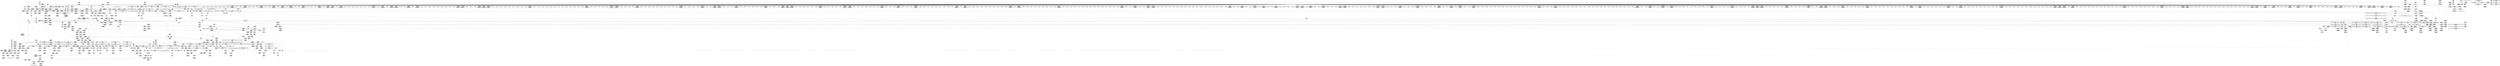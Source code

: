 digraph {
	CE0x4ba6560 [shape=record,shape=Mrecord,label="{CE0x4ba6560|0:_i8,_8:_%struct.vfsmount*,_16:_%struct.dentry*,_24:_%struct.selinux_audit_data*,_:_SCMRE_0,8_|*MultipleSource*|security/selinux/hooks.c,2907|security/selinux/hooks.c, 2905}"]
	CE0x4bdf600 [shape=record,shape=Mrecord,label="{CE0x4bdf600|_ret_void,_!dbg_!27722|include/linux/cred.h,175|*SummSink*}"]
	CE0x4be3190 [shape=record,shape=Mrecord,label="{CE0x4be3190|12:_i32,_56:_i8*,_:_CRE_56,64_|*MultipleSource*|security/selinux/hooks.c,1642|Function::inode_has_perm&Arg::inode::|security/selinux/hooks.c,1611}"]
	CE0x4bdd5b0 [shape=record,shape=Mrecord,label="{CE0x4bdd5b0|104:_%struct.inode*,_:_CRE_191,192_}"]
	CE0x4ba8060 [shape=record,shape=Mrecord,label="{CE0x4ba8060|GLOBAL:path_has_perm|*Constant*|*SummSink*}"]
	CE0x4bd5510 [shape=record,shape=Mrecord,label="{CE0x4bd5510|_ret_i32_%tmp6,_!dbg_!27716|security/selinux/hooks.c,197|*SummSource*}"]
	CE0x4bdb230 [shape=record,shape=Mrecord,label="{CE0x4bdb230|inode_has_perm:tmp20|security/selinux/hooks.c,1618}"]
	CE0x4be7e90 [shape=record,shape=Mrecord,label="{CE0x4be7e90|104:_%struct.inode*,_:_CRE_217,218_}"]
	CE0x4c05430 [shape=record,shape=Mrecord,label="{CE0x4c05430|12:_i32,_56:_i8*,_:_CRE_481,482_}"]
	CE0x4be5d30 [shape=record,shape=Mrecord,label="{CE0x4be5d30|104:_%struct.inode*,_:_CRE_93,94_}"]
	CE0x4c0a4c0 [shape=record,shape=Mrecord,label="{CE0x4c0a4c0|12:_i32,_56:_i8*,_:_CRE_594,595_}"]
	CE0x4c15320 [shape=record,shape=Mrecord,label="{CE0x4c15320|12:_i32,_56:_i8*,_:_CRE_932,933_}"]
	CE0x4c12e50 [shape=record,shape=Mrecord,label="{CE0x4c12e50|12:_i32,_56:_i8*,_:_CRE_901,902_}"]
	CE0x4bfdca0 [shape=record,shape=Mrecord,label="{CE0x4bfdca0|12:_i32,_56:_i8*,_:_CRE_252,253_}"]
	CE0x4bb2f00 [shape=record,shape=Mrecord,label="{CE0x4bb2f00|__validate_creds:if.end}"]
	CE0x4ba4d50 [shape=record,shape=Mrecord,label="{CE0x4ba4d50|i32_78|*Constant*}"]
	CE0x4bd9e20 [shape=record,shape=Mrecord,label="{CE0x4bd9e20|_ret_i32_%retval.0,_!dbg_!27728|security/selinux/avc.c,775|*SummSink*}"]
	CE0x4c04aa0 [shape=record,shape=Mrecord,label="{CE0x4c04aa0|12:_i32,_56:_i8*,_:_CRE_473,474_}"]
	CE0x4b879a0 [shape=record,shape=Mrecord,label="{CE0x4b879a0|get_current:entry|*SummSink*}"]
	CE0x4c00890 [shape=record,shape=Mrecord,label="{CE0x4c00890|12:_i32,_56:_i8*,_:_CRE_289,290_}"]
	CE0x4c2aa10 [shape=record,shape=Mrecord,label="{CE0x4c2aa10|i32_512|*Constant*|*SummSink*}"]
	CE0x4ba1a90 [shape=record,shape=Mrecord,label="{CE0x4ba1a90|selinux_inode_getattr:tmp8|security/selinux/hooks.c,2904|*SummSink*}"]
	CE0x4be7910 [shape=record,shape=Mrecord,label="{CE0x4be7910|path_has_perm:dentry|security/selinux/hooks.c,1642|*SummSource*}"]
	CE0x4b80090 [shape=record,shape=Mrecord,label="{CE0x4b80090|104:_%struct.inode*,_:_CRE_155,156_}"]
	CE0x4c28130 [shape=record,shape=Mrecord,label="{CE0x4c28130|inode_has_perm:tmp9|security/selinux/hooks.c,1611}"]
	CE0x4c01b90 [shape=record,shape=Mrecord,label="{CE0x4c01b90|12:_i32,_56:_i8*,_:_CRE_305,306_}"]
	CE0x4bd4210 [shape=record,shape=Mrecord,label="{CE0x4bd4210|i64_1|*Constant*}"]
	CE0x4bdaa10 [shape=record,shape=Mrecord,label="{CE0x4bdaa10|i64*_getelementptr_inbounds_(_8_x_i64_,_8_x_i64_*___llvm_gcov_ctr154,_i64_0,_i64_7)|*Constant*|*SummSink*}"]
	CE0x4c0b690 [shape=record,shape=Mrecord,label="{CE0x4c0b690|12:_i32,_56:_i8*,_:_CRE_609,610_}"]
	CE0x4b8b330 [shape=record,shape=Mrecord,label="{CE0x4b8b330|selinux_inode_getattr:tmp19|security/selinux/hooks.c,2904|*SummSink*}"]
	CE0x4c040a0 [shape=record,shape=Mrecord,label="{CE0x4c040a0|12:_i32,_56:_i8*,_:_CRE_440,448_|*MultipleSource*|security/selinux/hooks.c,1642|Function::inode_has_perm&Arg::inode::|security/selinux/hooks.c,1611}"]
	CE0x4b88480 [shape=record,shape=Mrecord,label="{CE0x4b88480|selinux_inode_getattr:tobool|security/selinux/hooks.c,2904|*SummSource*}"]
	CE0x4b7c000 [shape=record,shape=Mrecord,label="{CE0x4b7c000|104:_%struct.inode*,_:_CRE_315,316_}"]
	CE0x4bea870 [shape=record,shape=Mrecord,label="{CE0x4bea870|GLOBAL:__invalid_creds|*Constant*|*SummSink*}"]
	CE0x4c1d670 [shape=record,shape=Mrecord,label="{CE0x4c1d670|inode_has_perm:tmp18|security/selinux/hooks.c,1617|*SummSink*}"]
	CE0x4c11560 [shape=record,shape=Mrecord,label="{CE0x4c11560|12:_i32,_56:_i8*,_:_CRE_880,881_}"]
	CE0x4bdf080 [shape=record,shape=Mrecord,label="{CE0x4bdf080|__validate_creds:expval|include/linux/cred.h,173|*SummSource*}"]
	CE0x4bfeae0 [shape=record,shape=Mrecord,label="{CE0x4bfeae0|12:_i32,_56:_i8*,_:_CRE_264,265_}"]
	CE0x4b8a530 [shape=record,shape=Mrecord,label="{CE0x4b8a530|selinux_inode_getattr:land.lhs.true2|*SummSink*}"]
	CE0x4b9f1f0 [shape=record,shape=Mrecord,label="{CE0x4b9f1f0|path_has_perm:tmp1}"]
	CE0x4c0c140 [shape=record,shape=Mrecord,label="{CE0x4c0c140|12:_i32,_56:_i8*,_:_CRE_618,619_}"]
	CE0x4c09a10 [shape=record,shape=Mrecord,label="{CE0x4c09a10|12:_i32,_56:_i8*,_:_CRE_585,586_}"]
	CE0x4be8c30 [shape=record,shape=Mrecord,label="{CE0x4be8c30|104:_%struct.inode*,_:_CRE_272,280_|*MultipleSource*|Function::selinux_inode_getattr&Arg::dentry::|*LoadInst*|security/selinux/hooks.c,1642|security/selinux/hooks.c,1642}"]
	CE0x4be74d0 [shape=record,shape=Mrecord,label="{CE0x4be74d0|%struct.task_struct*_(%struct.task_struct**)*_asm_movq_%gs:$_1:P_,$0_,_r,im,_dirflag_,_fpsr_,_flags_}"]
	CE0x4be89d0 [shape=record,shape=Mrecord,label="{CE0x4be89d0|104:_%struct.inode*,_:_CRE_256,264_|*MultipleSource*|Function::selinux_inode_getattr&Arg::dentry::|*LoadInst*|security/selinux/hooks.c,1642|security/selinux/hooks.c,1642}"]
	CE0x4c29870 [shape=record,shape=Mrecord,label="{CE0x4c29870|i64*_getelementptr_inbounds_(_8_x_i64_,_8_x_i64_*___llvm_gcov_ctr154,_i64_0,_i64_5)|*Constant*|*SummSource*}"]
	CE0x4b9da90 [shape=record,shape=Mrecord,label="{CE0x4b9da90|path_has_perm:ad|security/selinux/hooks.c, 1643}"]
	CE0x4c1c520 [shape=record,shape=Mrecord,label="{CE0x4c1c520|avc_has_perm:tclass|Function::avc_has_perm&Arg::tclass::|*SummSink*}"]
	CE0x4bd0e60 [shape=record,shape=Mrecord,label="{CE0x4bd0e60|inode_has_perm:inode|Function::inode_has_perm&Arg::inode::|*SummSink*}"]
	CE0x4b8cd80 [shape=record,shape=Mrecord,label="{CE0x4b8cd80|GLOBAL:lockdep_rcu_suspicious|*Constant*|*SummSink*}"]
	CE0x4bedab0 [shape=record,shape=Mrecord,label="{CE0x4bedab0|i64*_getelementptr_inbounds_(_2_x_i64_,_2_x_i64_*___llvm_gcov_ctr131,_i64_0,_i64_0)|*Constant*}"]
	CE0x4b7d100 [shape=record,shape=Mrecord,label="{CE0x4b7d100|i32_8|*Constant*}"]
	CE0x4c27490 [shape=record,shape=Mrecord,label="{CE0x4c27490|inode_has_perm:tmp8|security/selinux/hooks.c,1611}"]
	CE0x4c0b560 [shape=record,shape=Mrecord,label="{CE0x4c0b560|12:_i32,_56:_i8*,_:_CRE_608,609_}"]
	CE0x5e765d0 [shape=record,shape=Mrecord,label="{CE0x5e765d0|i64_0|*Constant*}"]
	CE0x4b8feb0 [shape=record,shape=Mrecord,label="{CE0x4b8feb0|i64*_getelementptr_inbounds_(_11_x_i64_,_11_x_i64_*___llvm_gcov_ctr235,_i64_0,_i64_8)|*Constant*}"]
	CE0x4be0110 [shape=record,shape=Mrecord,label="{CE0x4be0110|inode_has_perm:tmp5|security/selinux/hooks.c,1609|*SummSink*}"]
	CE0x4bfe030 [shape=record,shape=Mrecord,label="{CE0x4bfe030|12:_i32,_56:_i8*,_:_CRE_255,256_}"]
	"CONST[source:2(external),value:2(dynamic)][purpose:{subject}][SrcIdx:3]"
	CE0x4bf8ce0 [shape=record,shape=Mrecord,label="{CE0x4bf8ce0|12:_i32,_56:_i8*,_:_CRE_152,153_}"]
	CE0x4bfd6b0 [shape=record,shape=Mrecord,label="{CE0x4bfd6b0|12:_i32,_56:_i8*,_:_CRE_247,248_}"]
	CE0x4c27c70 [shape=record,shape=Mrecord,label="{CE0x4c27c70|GLOBAL:__llvm_gcov_ctr154|Global_var:__llvm_gcov_ctr154|*SummSource*}"]
	CE0x4be1b00 [shape=record,shape=Mrecord,label="{CE0x4be1b00|12:_i32,_56:_i8*,_:_CRE_16,24_|*MultipleSource*|security/selinux/hooks.c,1642|Function::inode_has_perm&Arg::inode::|security/selinux/hooks.c,1611}"]
	CE0x4c2a040 [shape=record,shape=Mrecord,label="{CE0x4c2a040|inode_has_perm:tmp11|security/selinux/hooks.c,1612|*SummSink*}"]
	CE0x4be7410 [shape=record,shape=Mrecord,label="{CE0x4be7410|get_current:tmp1|*SummSource*}"]
	CE0x4b89660 [shape=record,shape=Mrecord,label="{CE0x4b89660|selinux_inode_getattr:if.end|*SummSink*}"]
	CE0x4be2a80 [shape=record,shape=Mrecord,label="{CE0x4be2a80|__validate_creds:tmp}"]
	CE0x4bfb940 [shape=record,shape=Mrecord,label="{CE0x4bfb940|12:_i32,_56:_i8*,_:_CRE_195,196_}"]
	CE0x4bd2990 [shape=record,shape=Mrecord,label="{CE0x4bd2990|path_has_perm:d_inode|security/selinux/hooks.c,1642|*SummSink*}"]
	CE0x4bae2d0 [shape=record,shape=Mrecord,label="{CE0x4bae2d0|i64*_getelementptr_inbounds_(_2_x_i64_,_2_x_i64_*___llvm_gcov_ctr131,_i64_0,_i64_1)|*Constant*|*SummSink*}"]
	CE0x4bccbc0 [shape=record,shape=Mrecord,label="{CE0x4bccbc0|__validate_creds:lnot.ext|include/linux/cred.h,173|*SummSink*}"]
	CE0x4bd4450 [shape=record,shape=Mrecord,label="{CE0x4bd4450|__validate_creds:lnot|include/linux/cred.h,173|*SummSource*}"]
	CE0x4c12bf0 [shape=record,shape=Mrecord,label="{CE0x4c12bf0|12:_i32,_56:_i8*,_:_CRE_899,900_}"]
	CE0x4bdc0c0 [shape=record,shape=Mrecord,label="{CE0x4bdc0c0|__validate_creds:tmp3|include/linux/cred.h,173|*SummSink*}"]
	CE0x4bee140 [shape=record,shape=Mrecord,label="{CE0x4bee140|cred_sid:tmp4|*LoadInst*|security/selinux/hooks.c,196|*SummSource*}"]
	CE0x4b83e60 [shape=record,shape=Mrecord,label="{CE0x4b83e60|12:_i32,_56:_i8*,_:_CRE_142,143_}"]
	CE0x4be56e0 [shape=record,shape=Mrecord,label="{CE0x4be56e0|104:_%struct.inode*,_:_CRE_88,89_}"]
	CE0x4c10520 [shape=record,shape=Mrecord,label="{CE0x4c10520|12:_i32,_56:_i8*,_:_CRE_866,867_}"]
	CE0x4c0c3a0 [shape=record,shape=Mrecord,label="{CE0x4c0c3a0|12:_i32,_56:_i8*,_:_CRE_620,621_}"]
	CE0x4bfb760 [shape=record,shape=Mrecord,label="{CE0x4bfb760|12:_i32,_56:_i8*,_:_CRE_193,194_}"]
	CE0x4be2850 [shape=record,shape=Mrecord,label="{CE0x4be2850|i64*_getelementptr_inbounds_(_5_x_i64_,_5_x_i64_*___llvm_gcov_ctr155,_i64_0,_i64_0)|*Constant*|*SummSink*}"]
	CE0x4bffcb0 [shape=record,shape=Mrecord,label="{CE0x4bffcb0|12:_i32,_56:_i8*,_:_CRE_279,280_}"]
	CE0x4c3f490 [shape=record,shape=Mrecord,label="{CE0x4c3f490|i32_3|*Constant*|*SummSink*}"]
	CE0x4c1c690 [shape=record,shape=Mrecord,label="{CE0x4c1c690|_ret_i32_%retval.0,_!dbg_!27728|security/selinux/avc.c,775}"]
	CE0x4b876b0 [shape=record,shape=Mrecord,label="{CE0x4b876b0|get_current:entry}"]
	CE0x4c0bdb0 [shape=record,shape=Mrecord,label="{CE0x4c0bdb0|12:_i32,_56:_i8*,_:_CRE_615,616_}"]
	CE0x4b8bdc0 [shape=record,shape=Mrecord,label="{CE0x4b8bdc0|selinux_inode_getattr:tmp3}"]
	CE0x4bfbfd0 [shape=record,shape=Mrecord,label="{CE0x4bfbfd0|12:_i32,_56:_i8*,_:_CRE_202,203_}"]
	CE0x4b85d50 [shape=record,shape=Mrecord,label="{CE0x4b85d50|i64_5|*Constant*|*SummSink*}"]
	CE0x4ba9ec0 [shape=record,shape=Mrecord,label="{CE0x4ba9ec0|_ret_i32_%call8,_!dbg_!27746|security/selinux/hooks.c,2910|*SummSource*}"]
	CE0x4bb09d0 [shape=record,shape=Mrecord,label="{CE0x4bb09d0|i32_1609|*Constant*|*SummSink*}"]
	CE0x4b8bce0 [shape=record,shape=Mrecord,label="{CE0x4b8bce0|selinux_inode_getattr:tmp2|*SummSource*}"]
	CE0x4c028d0 [shape=record,shape=Mrecord,label="{CE0x4c028d0|12:_i32,_56:_i8*,_:_CRE_336,344_|*MultipleSource*|security/selinux/hooks.c,1642|Function::inode_has_perm&Arg::inode::|security/selinux/hooks.c,1611}"]
	CE0x4b958b0 [shape=record,shape=Mrecord,label="{CE0x4b958b0|selinux_inode_getattr:tmp17|security/selinux/hooks.c,2904|*SummSource*}"]
	CE0x4bdb520 [shape=record,shape=Mrecord,label="{CE0x4bdb520|inode_has_perm:tmp20|security/selinux/hooks.c,1618|*SummSink*}"]
	CE0x4beeb10 [shape=record,shape=Mrecord,label="{CE0x4beeb10|path_has_perm:tmp6|security/selinux/hooks.c,1646|*SummSink*}"]
	CE0x4c162a0 [shape=record,shape=Mrecord,label="{CE0x4c162a0|12:_i32,_56:_i8*,_:_CRE_977,978_}"]
	CE0x4bd9c60 [shape=record,shape=Mrecord,label="{CE0x4bd9c60|_ret_i32_%retval.0,_!dbg_!27728|security/selinux/avc.c,775|*SummSource*}"]
	CE0x4b7fbe0 [shape=record,shape=Mrecord,label="{CE0x4b7fbe0|104:_%struct.inode*,_:_CRE_150,151_}"]
	CE0x4b93b20 [shape=record,shape=Mrecord,label="{CE0x4b93b20|104:_%struct.inode*,_:_CRE_164,165_}"]
	CE0x4b94840 [shape=record,shape=Mrecord,label="{CE0x4b94840|104:_%struct.inode*,_:_CRE_178,179_}"]
	CE0x4c0dfb0 [shape=record,shape=Mrecord,label="{CE0x4c0dfb0|12:_i32,_56:_i8*,_:_CRE_712,728_|*MultipleSource*|security/selinux/hooks.c,1642|Function::inode_has_perm&Arg::inode::|security/selinux/hooks.c,1611}"]
	CE0x4b89730 [shape=record,shape=Mrecord,label="{CE0x4b89730|i64*_getelementptr_inbounds_(_2_x_i64_,_2_x_i64_*___llvm_gcov_ctr98,_i64_0,_i64_1)|*Constant*}"]
	CE0x4c0a000 [shape=record,shape=Mrecord,label="{CE0x4c0a000|12:_i32,_56:_i8*,_:_CRE_590,591_}"]
	CE0x4be2af0 [shape=record,shape=Mrecord,label="{CE0x4be2af0|__validate_creds:tmp|*SummSource*}"]
	CE0x4c09420 [shape=record,shape=Mrecord,label="{CE0x4c09420|12:_i32,_56:_i8*,_:_CRE_580,581_}"]
	CE0x4c2a880 [shape=record,shape=Mrecord,label="{CE0x4c2a880|i32_512|*Constant*|*SummSource*}"]
	CE0x4c1daa0 [shape=record,shape=Mrecord,label="{CE0x4c1daa0|inode_has_perm:call4|security/selinux/hooks.c,1617|*SummSource*}"]
	CE0x4ba79e0 [shape=record,shape=Mrecord,label="{CE0x4ba79e0|selinux_inode_getattr:call8|security/selinux/hooks.c,2910|*SummSource*}"]
	CE0x4bf6330 [shape=record,shape=Mrecord,label="{CE0x4bf6330|i64*_getelementptr_inbounds_(_2_x_i64_,_2_x_i64_*___llvm_gcov_ctr131,_i64_0,_i64_0)|*Constant*|*SummSink*}"]
	CE0x4b9dc30 [shape=record,shape=Mrecord,label="{CE0x4b9dc30|i64*_getelementptr_inbounds_(_2_x_i64_,_2_x_i64_*___llvm_gcov_ctr204,_i64_0,_i64_1)|*Constant*}"]
	CE0x4c038d0 [shape=record,shape=Mrecord,label="{CE0x4c038d0|12:_i32,_56:_i8*,_:_CRE_408,416_|*MultipleSource*|security/selinux/hooks.c,1642|Function::inode_has_perm&Arg::inode::|security/selinux/hooks.c,1611}"]
	CE0x4bf70e0 [shape=record,shape=Mrecord,label="{CE0x4bf70e0|inode_has_perm:tmp13|security/selinux/hooks.c,1614|*SummSink*}"]
	CE0x4be76e0 [shape=record,shape=Mrecord,label="{CE0x4be76e0|%struct.task_struct*_(%struct.task_struct**)*_asm_movq_%gs:$_1:P_,$0_,_r,im,_dirflag_,_fpsr_,_flags_|*SummSink*}"]
	CE0x4c0ff20 [shape=record,shape=Mrecord,label="{CE0x4c0ff20|12:_i32,_56:_i8*,_:_CRE_856,864_|*MultipleSource*|security/selinux/hooks.c,1642|Function::inode_has_perm&Arg::inode::|security/selinux/hooks.c,1611}"]
	CE0x4b7c1e0 [shape=record,shape=Mrecord,label="{CE0x4b7c1e0|104:_%struct.inode*,_:_CRE_317,318_}"]
	CE0x4b92230 [shape=record,shape=Mrecord,label="{CE0x4b92230|i64*_getelementptr_inbounds_(_8_x_i64_,_8_x_i64_*___llvm_gcov_ctr154,_i64_0,_i64_1)|*Constant*|*SummSource*}"]
	CE0x4c17620 [shape=record,shape=Mrecord,label="{CE0x4c17620|inode_has_perm:tmp6|*LoadInst*|security/selinux/hooks.c,1611|*SummSink*}"]
	CE0x4b98580 [shape=record,shape=Mrecord,label="{CE0x4b98580|path_has_perm:tmp2|*SummSink*}"]
	CE0x4b7cb10 [shape=record,shape=Mrecord,label="{CE0x4b7cb10|path_has_perm:tmp7|security/selinux/hooks.c,1646}"]
	CE0x4be99c0 [shape=record,shape=Mrecord,label="{CE0x4be99c0|104:_%struct.inode*,_:_CRE_307,308_}"]
	CE0x4bd1370 [shape=record,shape=Mrecord,label="{CE0x4bd1370|inode_has_perm:perms|Function::inode_has_perm&Arg::perms::|*SummSink*}"]
	CE0x4bfa180 [shape=record,shape=Mrecord,label="{CE0x4bfa180|12:_i32,_56:_i8*,_:_CRE_174,175_}"]
	CE0x4be2190 [shape=record,shape=Mrecord,label="{CE0x4be2190|_call_void_mcount()_#3|*SummSink*}"]
	CE0x4c16ff0 [shape=record,shape=Mrecord,label="{CE0x4c16ff0|12:_i32,_56:_i8*,_:_CRE_1000,1008_|*MultipleSource*|security/selinux/hooks.c,1642|Function::inode_has_perm&Arg::inode::|security/selinux/hooks.c,1611}"]
	CE0x4b7c690 [shape=record,shape=Mrecord,label="{CE0x4b7c690|path_has_perm:tmp5|security/selinux/hooks.c,1642|*SummSink*}"]
	CE0x4c1d260 [shape=record,shape=Mrecord,label="{CE0x4c1d260|inode_has_perm:sclass|security/selinux/hooks.c,1617|*SummSink*}"]
	CE0x4bf52c0 [shape=record,shape=Mrecord,label="{CE0x4bf52c0|__validate_creds:lnot|include/linux/cred.h,173|*SummSink*}"]
	CE0x4bf9910 [shape=record,shape=Mrecord,label="{CE0x4bf9910|12:_i32,_56:_i8*,_:_CRE_165,166_}"]
	CE0x4ba0110 [shape=record,shape=Mrecord,label="{CE0x4ba0110|selinux_inode_getattr:path|security/selinux/hooks.c, 2905|*SummSource*}"]
	CE0x4bde2d0 [shape=record,shape=Mrecord,label="{CE0x4bde2d0|104:_%struct.inode*,_:_CRE_205,206_}"]
	CE0x4bfba30 [shape=record,shape=Mrecord,label="{CE0x4bfba30|12:_i32,_56:_i8*,_:_CRE_196,197_}"]
	CE0x4bf2930 [shape=record,shape=Mrecord,label="{CE0x4bf2930|__validate_creds:tmp2|include/linux/cred.h,173|*SummSource*}"]
	CE0x4be13e0 [shape=record,shape=Mrecord,label="{CE0x4be13e0|cred_sid:tmp3|*SummSource*}"]
	CE0x4b873d0 [shape=record,shape=Mrecord,label="{CE0x4b873d0|GLOBAL:get_current|*Constant*|*SummSource*}"]
	CE0x4c10750 [shape=record,shape=Mrecord,label="{CE0x4c10750|12:_i32,_56:_i8*,_:_CRE_868,869_}"]
	CE0x4be8160 [shape=record,shape=Mrecord,label="{CE0x4be8160|104:_%struct.inode*,_:_CRE_220,221_}"]
	CE0x4bf61d0 [shape=record,shape=Mrecord,label="{CE0x4bf61d0|i64*_getelementptr_inbounds_(_2_x_i64_,_2_x_i64_*___llvm_gcov_ctr131,_i64_0,_i64_0)|*Constant*|*SummSource*}"]
	CE0x4b94480 [shape=record,shape=Mrecord,label="{CE0x4b94480|104:_%struct.inode*,_:_CRE_174,175_}"]
	CE0x4b98920 [shape=record,shape=Mrecord,label="{CE0x4b98920|selinux_inode_getattr:do.end}"]
	CE0x4c036d0 [shape=record,shape=Mrecord,label="{CE0x4c036d0|12:_i32,_56:_i8*,_:_CRE_400,408_|*MultipleSource*|security/selinux/hooks.c,1642|Function::inode_has_perm&Arg::inode::|security/selinux/hooks.c,1611}"]
	CE0x4b86eb0 [shape=record,shape=Mrecord,label="{CE0x4b86eb0|selinux_inode_getattr:call3|security/selinux/hooks.c,2904|*SummSink*}"]
	CE0x4b7dd90 [shape=record,shape=Mrecord,label="{CE0x4b7dd90|path_has_perm:tmp2}"]
	CE0x4c0a850 [shape=record,shape=Mrecord,label="{CE0x4c0a850|12:_i32,_56:_i8*,_:_CRE_597,598_}"]
	CE0x4c260e0 [shape=record,shape=Mrecord,label="{CE0x4c260e0|i64_0|*Constant*}"]
	CE0x4bb23e0 [shape=record,shape=Mrecord,label="{CE0x4bb23e0|i8*_getelementptr_inbounds_(_25_x_i8_,_25_x_i8_*_.str3,_i32_0,_i32_0)|*Constant*|*SummSink*}"]
	CE0x4bd1220 [shape=record,shape=Mrecord,label="{CE0x4bd1220|inode_has_perm:perms|Function::inode_has_perm&Arg::perms::|*SummSource*}"]
	CE0x4bb2e60 [shape=record,shape=Mrecord,label="{CE0x4bb2e60|__validate_creds:if.then|*SummSink*}"]
	CE0x4bdd880 [shape=record,shape=Mrecord,label="{CE0x4bdd880|104:_%struct.inode*,_:_CRE_194,195_}"]
	CE0x4b8ff20 [shape=record,shape=Mrecord,label="{CE0x4b8ff20|i64*_getelementptr_inbounds_(_11_x_i64_,_11_x_i64_*___llvm_gcov_ctr235,_i64_0,_i64_8)|*Constant*|*SummSource*}"]
	CE0x4bdcf20 [shape=record,shape=Mrecord,label="{CE0x4bdcf20|104:_%struct.inode*,_:_CRE_184,185_}"]
	CE0x4b7c5a0 [shape=record,shape=Mrecord,label="{CE0x4b7c5a0|path_has_perm:tmp5|security/selinux/hooks.c,1642|*SummSource*}"]
	CE0x4c1dd40 [shape=record,shape=Mrecord,label="{CE0x4c1dd40|i32_(i32,_i32,_i16,_i32,_%struct.common_audit_data*)*_bitcast_(i32_(i32,_i32,_i16,_i32,_%struct.common_audit_data.495*)*_avc_has_perm_to_i32_(i32,_i32,_i16,_i32,_%struct.common_audit_data*)*)|*Constant*}"]
	CE0x4be1cf0 [shape=record,shape=Mrecord,label="{CE0x4be1cf0|12:_i32,_56:_i8*,_:_CRE_24,32_|*MultipleSource*|security/selinux/hooks.c,1642|Function::inode_has_perm&Arg::inode::|security/selinux/hooks.c,1611}"]
	CE0x4b8b210 [shape=record,shape=Mrecord,label="{CE0x4b8b210|i64*_getelementptr_inbounds_(_11_x_i64_,_11_x_i64_*___llvm_gcov_ctr235,_i64_0,_i64_10)|*Constant*|*SummSource*}"]
	CE0x4bb1d50 [shape=record,shape=Mrecord,label="{CE0x4bb1d50|12:_i32,_56:_i8*,_:_CRE_4,8_|*MultipleSource*|security/selinux/hooks.c,1642|Function::inode_has_perm&Arg::inode::|security/selinux/hooks.c,1611}"]
	CE0x4bb0080 [shape=record,shape=Mrecord,label="{CE0x4bb0080|__validate_creds:file|Function::__validate_creds&Arg::file::|*SummSink*}"]
	CE0x4c0d550 [shape=record,shape=Mrecord,label="{CE0x4c0d550|12:_i32,_56:_i8*,_:_CRE_680,684_|*MultipleSource*|security/selinux/hooks.c,1642|Function::inode_has_perm&Arg::inode::|security/selinux/hooks.c,1611}"]
	CE0x4bad200 [shape=record,shape=Mrecord,label="{CE0x4bad200|inode_has_perm:tmp|*SummSink*}"]
	CE0x4c13b60 [shape=record,shape=Mrecord,label="{CE0x4c13b60|12:_i32,_56:_i8*,_:_CRE_912,913_}"]
	CE0x4bee9e0 [shape=record,shape=Mrecord,label="{CE0x4bee9e0|path_has_perm:tmp6|security/selinux/hooks.c,1646|*SummSource*}"]
	CE0x4c11db0 [shape=record,shape=Mrecord,label="{CE0x4c11db0|12:_i32,_56:_i8*,_:_CRE_887,888_}"]
	CE0x4c246b0 [shape=record,shape=Mrecord,label="{CE0x4c246b0|inode_has_perm:and|security/selinux/hooks.c,1611|*SummSink*}"]
	CE0x4c11a20 [shape=record,shape=Mrecord,label="{CE0x4c11a20|12:_i32,_56:_i8*,_:_CRE_884,885_}"]
	CE0x4bfbc10 [shape=record,shape=Mrecord,label="{CE0x4bfbc10|12:_i32,_56:_i8*,_:_CRE_198,199_}"]
	CE0x4b796d0 [shape=record,shape=Mrecord,label="{CE0x4b796d0|selinux_inode_getattr:if.end}"]
	CE0x4bacbe0 [shape=record,shape=Mrecord,label="{CE0x4bacbe0|get_current:tmp4|./arch/x86/include/asm/current.h,14|*SummSource*}"]
	CE0x4be9e60 [shape=record,shape=Mrecord,label="{CE0x4be9e60|path_has_perm:bb}"]
	CE0x4be7f80 [shape=record,shape=Mrecord,label="{CE0x4be7f80|104:_%struct.inode*,_:_CRE_218,219_}"]
	CE0x4c00c20 [shape=record,shape=Mrecord,label="{CE0x4c00c20|12:_i32,_56:_i8*,_:_CRE_292,293_}"]
	CE0x4b899e0 [shape=record,shape=Mrecord,label="{CE0x4b899e0|selinux_inode_getattr:tobool|security/selinux/hooks.c,2904}"]
	CE0x4bac850 [shape=record,shape=Mrecord,label="{CE0x4bac850|GLOBAL:lockdep_rcu_suspicious|*Constant*}"]
	CE0x4bf7590 [shape=record,shape=Mrecord,label="{CE0x4bf7590|inode_has_perm:tmp14|security/selinux/hooks.c,1614}"]
	CE0x4c15910 [shape=record,shape=Mrecord,label="{CE0x4c15910|12:_i32,_56:_i8*,_:_CRE_944,952_|*MultipleSource*|security/selinux/hooks.c,1642|Function::inode_has_perm&Arg::inode::|security/selinux/hooks.c,1611}"]
	CE0x4be2120 [shape=record,shape=Mrecord,label="{CE0x4be2120|_call_void_mcount()_#3|*SummSource*}"]
	CE0x4c07a00 [shape=record,shape=Mrecord,label="{CE0x4c07a00|12:_i32,_56:_i8*,_:_CRE_558,559_}"]
	CE0x4bfa090 [shape=record,shape=Mrecord,label="{CE0x4bfa090|12:_i32,_56:_i8*,_:_CRE_173,174_}"]
	CE0x4c149a0 [shape=record,shape=Mrecord,label="{CE0x4c149a0|12:_i32,_56:_i8*,_:_CRE_924,925_}"]
	CE0x4b90e20 [shape=record,shape=Mrecord,label="{CE0x4b90e20|_ret_i32_%retval.0,_!dbg_!27739|security/selinux/hooks.c,1618|*SummSink*}"]
	CE0x4bd09b0 [shape=record,shape=Mrecord,label="{CE0x4bd09b0|__validate_creds:tmp9|include/linux/cred.h,175}"]
	CE0x4c0ad10 [shape=record,shape=Mrecord,label="{CE0x4c0ad10|12:_i32,_56:_i8*,_:_CRE_601,602_}"]
	CE0x4be5cc0 [shape=record,shape=Mrecord,label="{CE0x4be5cc0|104:_%struct.inode*,_:_CRE_92,93_}"]
	"CONST[source:0(mediator),value:2(dynamic)][purpose:{object}]"
	CE0x4ba9170 [shape=record,shape=Mrecord,label="{CE0x4ba9170|i32_16|*Constant*|*SummSource*}"]
	CE0x4bf5120 [shape=record,shape=Mrecord,label="{CE0x4bf5120|i1_true|*Constant*}"]
	CE0x4be3f90 [shape=record,shape=Mrecord,label="{CE0x4be3f90|104:_%struct.inode*,_:_CRE_48,52_|*MultipleSource*|Function::selinux_inode_getattr&Arg::dentry::|*LoadInst*|security/selinux/hooks.c,1642|security/selinux/hooks.c,1642}"]
	CE0x4b8a890 [shape=record,shape=Mrecord,label="{CE0x4b8a890|selinux_inode_getattr:tmp1|*SummSink*}"]
	CE0x4bcefe0 [shape=record,shape=Mrecord,label="{CE0x4bcefe0|GLOBAL:creds_are_invalid|*Constant*|*SummSource*}"]
	CE0x4bf24b0 [shape=record,shape=Mrecord,label="{CE0x4bf24b0|__validate_creds:tobool|include/linux/cred.h,173|*SummSource*}"]
	CE0x4be73a0 [shape=record,shape=Mrecord,label="{CE0x4be73a0|get_current:tmp1}"]
	CE0x4bda5e0 [shape=record,shape=Mrecord,label="{CE0x4bda5e0|inode_has_perm:retval.0|*SummSink*}"]
	CE0x4c0e5b0 [shape=record,shape=Mrecord,label="{CE0x4c0e5b0|12:_i32,_56:_i8*,_:_CRE_744,752_|*MultipleSource*|security/selinux/hooks.c,1642|Function::inode_has_perm&Arg::inode::|security/selinux/hooks.c,1611}"]
	CE0x4bcb990 [shape=record,shape=Mrecord,label="{CE0x4bcb990|__validate_creds:call|include/linux/cred.h,173}"]
	CE0x4b987b0 [shape=record,shape=Mrecord,label="{CE0x4b987b0|path_has_perm:tmp3}"]
	CE0x4bd6580 [shape=record,shape=Mrecord,label="{CE0x4bd6580|inode_has_perm:tmp16|security/selinux/hooks.c,1615|*SummSource*}"]
	"CONST[source:0(mediator),value:0(static)][purpose:{operation}][SrcIdx:2]"
	CE0x676a9f0 [shape=record,shape=Mrecord,label="{CE0x676a9f0|i64*_getelementptr_inbounds_(_11_x_i64_,_11_x_i64_*___llvm_gcov_ctr235,_i64_0,_i64_0)|*Constant*|*SummSink*}"]
	CE0x4b98a20 [shape=record,shape=Mrecord,label="{CE0x4b98a20|selinux_inode_getattr:do.body|*SummSource*}"]
	CE0x4b9a180 [shape=record,shape=Mrecord,label="{CE0x4b9a180|selinux_inode_getattr:tmp3|*SummSink*}"]
	CE0x4bedce0 [shape=record,shape=Mrecord,label="{CE0x4bedce0|cred_sid:security|security/selinux/hooks.c,196|*SummSource*}"]
	CE0x4ba95a0 [shape=record,shape=Mrecord,label="{CE0x4ba95a0|path_has_perm:av|Function::path_has_perm&Arg::av::}"]
	CE0x4c15450 [shape=record,shape=Mrecord,label="{CE0x4c15450|12:_i32,_56:_i8*,_:_CRE_933,934_}"]
	CE0x4b7bd30 [shape=record,shape=Mrecord,label="{CE0x4b7bd30|104:_%struct.inode*,_:_CRE_312,313_}"]
	CE0x4b89a80 [shape=record,shape=Mrecord,label="{CE0x4b89a80|selinux_inode_getattr:tmp4|security/selinux/hooks.c,2904}"]
	CE0x4c00e80 [shape=record,shape=Mrecord,label="{CE0x4c00e80|12:_i32,_56:_i8*,_:_CRE_294,295_}"]
	CE0x4c07ec0 [shape=record,shape=Mrecord,label="{CE0x4c07ec0|12:_i32,_56:_i8*,_:_CRE_562,563_}"]
	CE0x4b85690 [shape=record,shape=Mrecord,label="{CE0x4b85690|i64_2|*Constant*|*SummSink*}"]
	CE0x4bfe3c0 [shape=record,shape=Mrecord,label="{CE0x4bfe3c0|12:_i32,_56:_i8*,_:_CRE_258,259_}"]
	CE0x4b92a90 [shape=record,shape=Mrecord,label="{CE0x4b92a90|inode_has_perm:bb}"]
	CE0x4c4cf40 [shape=record,shape=Mrecord,label="{CE0x4c4cf40|cred_sid:sid|security/selinux/hooks.c,197|*SummSource*}"]
	CE0x4c048a0 [shape=record,shape=Mrecord,label="{CE0x4c048a0|12:_i32,_56:_i8*,_:_CRE_472,473_}"]
	CE0x4b8a790 [shape=record,shape=Mrecord,label="{CE0x4b8a790|selinux_inode_getattr:land.lhs.true2|*SummSource*}"]
	CE0x4bfdf00 [shape=record,shape=Mrecord,label="{CE0x4bfdf00|12:_i32,_56:_i8*,_:_CRE_254,255_}"]
	CE0x4c0cd50 [shape=record,shape=Mrecord,label="{CE0x4c0cd50|12:_i32,_56:_i8*,_:_CRE_648,656_|*MultipleSource*|security/selinux/hooks.c,1642|Function::inode_has_perm&Arg::inode::|security/selinux/hooks.c,1611}"]
	CE0x4c3f320 [shape=record,shape=Mrecord,label="{CE0x4c3f320|i32_3|*Constant*|*SummSource*}"]
	CE0x4be6860 [shape=record,shape=Mrecord,label="{CE0x4be6860|i64*_getelementptr_inbounds_(_2_x_i64_,_2_x_i64_*___llvm_gcov_ctr204,_i64_0,_i64_0)|*Constant*}"]
	CE0x4bff6c0 [shape=record,shape=Mrecord,label="{CE0x4bff6c0|12:_i32,_56:_i8*,_:_CRE_274,275_}"]
	CE0x4bf8b00 [shape=record,shape=Mrecord,label="{CE0x4bf8b00|12:_i32,_56:_i8*,_:_CRE_150,151_}"]
	CE0x4bfb850 [shape=record,shape=Mrecord,label="{CE0x4bfb850|12:_i32,_56:_i8*,_:_CRE_194,195_}"]
	CE0x4bfc970 [shape=record,shape=Mrecord,label="{CE0x4bfc970|12:_i32,_56:_i8*,_:_CRE_224,232_|*MultipleSource*|security/selinux/hooks.c,1642|Function::inode_has_perm&Arg::inode::|security/selinux/hooks.c,1611}"]
	CE0x4b96c00 [shape=record,shape=Mrecord,label="{CE0x4b96c00|i64*_getelementptr_inbounds_(_8_x_i64_,_8_x_i64_*___llvm_gcov_ctr154,_i64_0,_i64_2)|*Constant*}"]
	CE0x4bdd2e0 [shape=record,shape=Mrecord,label="{CE0x4bdd2e0|104:_%struct.inode*,_:_CRE_188,189_}"]
	CE0x4bde5a0 [shape=record,shape=Mrecord,label="{CE0x4bde5a0|104:_%struct.inode*,_:_CRE_208,209_}"]
	CE0x4bfe750 [shape=record,shape=Mrecord,label="{CE0x4bfe750|12:_i32,_56:_i8*,_:_CRE_261,262_}"]
	CE0x4be8e20 [shape=record,shape=Mrecord,label="{CE0x4be8e20|104:_%struct.inode*,_:_CRE_280,288_|*MultipleSource*|Function::selinux_inode_getattr&Arg::dentry::|*LoadInst*|security/selinux/hooks.c,1642|security/selinux/hooks.c,1642}"]
	CE0x4c07ff0 [shape=record,shape=Mrecord,label="{CE0x4c07ff0|12:_i32,_56:_i8*,_:_CRE_563,564_}"]
	CE0x4b8bd50 [shape=record,shape=Mrecord,label="{CE0x4b8bd50|selinux_inode_getattr:tmp2|*SummSink*}"]
	CE0x4bffb80 [shape=record,shape=Mrecord,label="{CE0x4bffb80|12:_i32,_56:_i8*,_:_CRE_278,279_}"]
	CE0x4b7df80 [shape=record,shape=Mrecord,label="{CE0x4b7df80|get_current:tmp3}"]
	CE0x4bf9fa0 [shape=record,shape=Mrecord,label="{CE0x4bf9fa0|12:_i32,_56:_i8*,_:_CRE_172,173_}"]
	CE0x4b7a5f0 [shape=record,shape=Mrecord,label="{CE0x4b7a5f0|selinux_inode_getattr:if.end|*SummSource*}"]
	CE0x4bcd470 [shape=record,shape=Mrecord,label="{CE0x4bcd470|_call_void___validate_creds(%struct.cred*_%cred,_i8*_getelementptr_inbounds_(_25_x_i8_,_25_x_i8_*_.str3,_i32_0,_i32_0),_i32_1609)_#10,_!dbg_!27719|security/selinux/hooks.c,1609}"]
	CE0x4bfc480 [shape=record,shape=Mrecord,label="{CE0x4bfc480|12:_i32,_56:_i8*,_:_CRE_207,208_}"]
	CE0x4c29b10 [shape=record,shape=Mrecord,label="{CE0x4c29b10|i64*_getelementptr_inbounds_(_8_x_i64_,_8_x_i64_*___llvm_gcov_ctr154,_i64_0,_i64_5)|*Constant*|*SummSink*}"]
	CE0x4c251b0 [shape=record,shape=Mrecord,label="{CE0x4c251b0|inode_has_perm:lnot|security/selinux/hooks.c,1611|*SummSink*}"]
	CE0x4bb1aa0 [shape=record,shape=Mrecord,label="{CE0x4bb1aa0|inode_has_perm:i_flags|security/selinux/hooks.c,1611|*SummSource*}"]
	CE0x4b85620 [shape=record,shape=Mrecord,label="{CE0x4b85620|i64_2|*Constant*|*SummSource*}"]
	CE0x4b8ed20 [shape=record,shape=Mrecord,label="{CE0x4b8ed20|i32_0|*Constant*|*SummSink*}"]
	CE0x4c010e0 [shape=record,shape=Mrecord,label="{CE0x4c010e0|12:_i32,_56:_i8*,_:_CRE_296,297_}"]
	CE0x4bb19d0 [shape=record,shape=Mrecord,label="{CE0x4bb19d0|inode_has_perm:i_flags|security/selinux/hooks.c,1611}"]
	CE0x4b7f9c0 [shape=record,shape=Mrecord,label="{CE0x4b7f9c0|104:_%struct.inode*,_:_CRE_147,148_}"]
	CE0x4c4e660 [shape=record,shape=Mrecord,label="{CE0x4c4e660|VOIDTB_TE:_CE_0,8_|Function::selinux_inode_getattr&Arg::mnt::}"]
	CE0x4bcb680 [shape=record,shape=Mrecord,label="{CE0x4bcb680|GLOBAL:__validate_creds|*Constant*|*SummSink*}"]
	CE0x4b96a00 [shape=record,shape=Mrecord,label="{CE0x4b96a00|_call_void_mcount()_#3|*SummSource*}"]
	CE0x4bfb2b0 [shape=record,shape=Mrecord,label="{CE0x4bfb2b0|12:_i32,_56:_i8*,_:_CRE_188,189_}"]
	CE0x4be93f0 [shape=record,shape=Mrecord,label="{CE0x4be93f0|104:_%struct.inode*,_:_CRE_304,305_}"]
	CE0x4badea0 [shape=record,shape=Mrecord,label="{CE0x4badea0|__validate_creds:cred|Function::__validate_creds&Arg::cred::}"]
	CE0x4b82df0 [shape=record,shape=Mrecord,label="{CE0x4b82df0|selinux_inode_getattr:tmp14|security/selinux/hooks.c,2904|*SummSink*}"]
	CE0x4c282a0 [shape=record,shape=Mrecord,label="{CE0x4c282a0|inode_has_perm:tmp9|security/selinux/hooks.c,1611|*SummSource*}"]
	CE0x4c12d20 [shape=record,shape=Mrecord,label="{CE0x4c12d20|12:_i32,_56:_i8*,_:_CRE_900,901_}"]
	CE0x4be0f40 [shape=record,shape=Mrecord,label="{CE0x4be0f40|inode_has_perm:tmp1|*SummSource*}"]
	CE0x4be3b80 [shape=record,shape=Mrecord,label="{CE0x4be3b80|get_current:tmp2|*SummSink*}"]
	CE0x4b92920 [shape=record,shape=Mrecord,label="{CE0x4b92920|inode_has_perm:do.body|*SummSource*}"]
	CE0x4b9e950 [shape=record,shape=Mrecord,label="{CE0x4b9e950|selinux_inode_getattr:tmp1|*SummSource*}"]
	CE0x4ba8600 [shape=record,shape=Mrecord,label="{CE0x4ba8600|path_has_perm:cred|Function::path_has_perm&Arg::cred::}"]
	CE0x4c0dbe0 [shape=record,shape=Mrecord,label="{CE0x4c0dbe0|12:_i32,_56:_i8*,_:_CRE_696,704_|*MultipleSource*|security/selinux/hooks.c,1642|Function::inode_has_perm&Arg::inode::|security/selinux/hooks.c,1611}"]
	CE0x4b89b80 [shape=record,shape=Mrecord,label="{CE0x4b89b80|selinux_inode_getattr:tmp4|security/selinux/hooks.c,2904|*SummSource*}"]
	CE0x4c4dfb0 [shape=record,shape=Mrecord,label="{CE0x4c4dfb0|cred_sid:tmp6|security/selinux/hooks.c,197|*SummSource*}"]
	CE0x4b9a760 [shape=record,shape=Mrecord,label="{CE0x4b9a760|path_has_perm:tmp3|*SummSource*}"]
	CE0x4b83b30 [shape=record,shape=Mrecord,label="{CE0x4b83b30|12:_i32,_56:_i8*,_:_CRE_138,139_}"]
	CE0x4bcfbd0 [shape=record,shape=Mrecord,label="{CE0x4bcfbd0|path_has_perm:path1|security/selinux/hooks.c,1646}"]
	CE0x4bb2040 [shape=record,shape=Mrecord,label="{CE0x4bb2040|12:_i32,_56:_i8*,_:_CRE_8,12_|*MultipleSource*|security/selinux/hooks.c,1642|Function::inode_has_perm&Arg::inode::|security/selinux/hooks.c,1611}"]
	CE0x4c08840 [shape=record,shape=Mrecord,label="{CE0x4c08840|12:_i32,_56:_i8*,_:_CRE_570,571_}"]
	CE0x4b99810 [shape=record,shape=Mrecord,label="{CE0x4b99810|GLOBAL:selinux_inode_getattr.__warned|Global_var:selinux_inode_getattr.__warned|*SummSink*}"]
	CE0x4c0a5f0 [shape=record,shape=Mrecord,label="{CE0x4c0a5f0|12:_i32,_56:_i8*,_:_CRE_595,596_}"]
	CE0x4bcee60 [shape=record,shape=Mrecord,label="{CE0x4bcee60|GLOBAL:creds_are_invalid|*Constant*|*SummSink*}"]
	CE0x4b7de00 [shape=record,shape=Mrecord,label="{CE0x4b7de00|path_has_perm:tmp2|*SummSource*}"]
	CE0x4ba8c30 [shape=record,shape=Mrecord,label="{CE0x4ba8c30|path_has_perm:path|Function::path_has_perm&Arg::path::|*SummSource*}"]
	CE0x4b94570 [shape=record,shape=Mrecord,label="{CE0x4b94570|104:_%struct.inode*,_:_CRE_175,176_}"]
	CE0x4bde000 [shape=record,shape=Mrecord,label="{CE0x4bde000|104:_%struct.inode*,_:_CRE_202,203_}"]
	CE0x4be7cb0 [shape=record,shape=Mrecord,label="{CE0x4be7cb0|104:_%struct.inode*,_:_CRE_215,216_}"]
	CE0x4bcc8b0 [shape=record,shape=Mrecord,label="{CE0x4bcc8b0|__validate_creds:entry|*SummSource*}"]
	CE0x4bff920 [shape=record,shape=Mrecord,label="{CE0x4bff920|12:_i32,_56:_i8*,_:_CRE_276,277_}"]
	CE0x4bfb490 [shape=record,shape=Mrecord,label="{CE0x4bfb490|12:_i32,_56:_i8*,_:_CRE_190,191_}"]
	CE0x4c1c3f0 [shape=record,shape=Mrecord,label="{CE0x4c1c3f0|avc_has_perm:tclass|Function::avc_has_perm&Arg::tclass::|*SummSource*}"]
	CE0x4bf7830 [shape=record,shape=Mrecord,label="{CE0x4bf7830|inode_has_perm:tmp14|security/selinux/hooks.c,1614|*SummSink*}"]
	CE0x4c10320 [shape=record,shape=Mrecord,label="{CE0x4c10320|12:_i32,_56:_i8*,_:_CRE_865,866_}"]
	CE0x4c4c8a0 [shape=record,shape=Mrecord,label="{CE0x4c4c8a0|i32_1|*Constant*}"]
	CE0x4bf8bf0 [shape=record,shape=Mrecord,label="{CE0x4bf8bf0|12:_i32,_56:_i8*,_:_CRE_151,152_}"]
	CE0x4bcff40 [shape=record,shape=Mrecord,label="{CE0x4bcff40|__validate_creds:tmp8|include/linux/cred.h,175}"]
	CE0x4bb2d90 [shape=record,shape=Mrecord,label="{CE0x4bb2d90|__validate_creds:if.then|*SummSource*}"]
	CE0x4be8250 [shape=record,shape=Mrecord,label="{CE0x4be8250|104:_%struct.inode*,_:_CRE_221,222_}"]
	CE0x4bd6e20 [shape=record,shape=Mrecord,label="{CE0x4bd6e20|inode_has_perm:sclass|security/selinux/hooks.c,1617}"]
	CE0x4b791d0 [shape=record,shape=Mrecord,label="{CE0x4b791d0|i64*_getelementptr_inbounds_(_11_x_i64_,_11_x_i64_*___llvm_gcov_ctr235,_i64_0,_i64_6)|*Constant*|*SummSink*}"]
	CE0x4bacaa0 [shape=record,shape=Mrecord,label="{CE0x4bacaa0|GLOBAL:lockdep_rcu_suspicious|*Constant*|*SummSource*}"]
	CE0x4c0f780 [shape=record,shape=Mrecord,label="{CE0x4c0f780|12:_i32,_56:_i8*,_:_CRE_824,832_|*MultipleSource*|security/selinux/hooks.c,1642|Function::inode_has_perm&Arg::inode::|security/selinux/hooks.c,1611}"]
	CE0x4c25a60 [shape=record,shape=Mrecord,label="{CE0x4c25a60|inode_has_perm:lnot.ext|security/selinux/hooks.c,1611|*SummSource*}"]
	CE0x4bf8450 [shape=record,shape=Mrecord,label="{CE0x4bf8450|12:_i32,_56:_i8*,_:_CRE_143,144_}"]
	CE0x4c02ad0 [shape=record,shape=Mrecord,label="{CE0x4c02ad0|12:_i32,_56:_i8*,_:_CRE_344,352_|*MultipleSource*|security/selinux/hooks.c,1642|Function::inode_has_perm&Arg::inode::|security/selinux/hooks.c,1611}"]
	CE0x4bd9ae0 [shape=record,shape=Mrecord,label="{CE0x4bd9ae0|avc_has_perm:auditdata|Function::avc_has_perm&Arg::auditdata::|*SummSink*}"]
	CE0x4be2250 [shape=record,shape=Mrecord,label="{CE0x4be2250|i32_0|*Constant*}"]
	CE0x4b7f790 [shape=record,shape=Mrecord,label="{CE0x4b7f790|104:_%struct.inode*,_:_CRE_145,146_}"]
	CE0x4c01cc0 [shape=record,shape=Mrecord,label="{CE0x4c01cc0|12:_i32,_56:_i8*,_:_CRE_306,307_}"]
	CE0x4b850d0 [shape=record,shape=Mrecord,label="{CE0x4b850d0|i8*_getelementptr_inbounds_(_25_x_i8_,_25_x_i8_*_.str3,_i32_0,_i32_0)|*Constant*}"]
	CE0x4bd4d90 [shape=record,shape=Mrecord,label="{CE0x4bd4d90|cred_sid:entry}"]
	CE0x4bfe290 [shape=record,shape=Mrecord,label="{CE0x4bfe290|12:_i32,_56:_i8*,_:_CRE_257,258_}"]
	CE0x4c11c80 [shape=record,shape=Mrecord,label="{CE0x4c11c80|12:_i32,_56:_i8*,_:_CRE_886,887_}"]
	CE0x4c07b30 [shape=record,shape=Mrecord,label="{CE0x4c07b30|12:_i32,_56:_i8*,_:_CRE_559,560_}"]
	CE0x4bf9a00 [shape=record,shape=Mrecord,label="{CE0x4bf9a00|12:_i32,_56:_i8*,_:_CRE_166,167_}"]
	CE0x4b86440 [shape=record,shape=Mrecord,label="{CE0x4b86440|i32_8|*Constant*|*SummSink*}"]
	CE0x4b87020 [shape=record,shape=Mrecord,label="{CE0x4b87020|GLOBAL:get_current|*Constant*}"]
	CE0x4bcf370 [shape=record,shape=Mrecord,label="{CE0x4bcf370|inode_has_perm:if.then}"]
	CE0x4ba6370 [shape=record,shape=Mrecord,label="{CE0x4ba6370|selinux_inode_getattr:dentry|Function::selinux_inode_getattr&Arg::dentry::|*SummSource*}"]
	CE0x4c13570 [shape=record,shape=Mrecord,label="{CE0x4c13570|12:_i32,_56:_i8*,_:_CRE_907,908_}"]
	CE0x4c00630 [shape=record,shape=Mrecord,label="{CE0x4c00630|12:_i32,_56:_i8*,_:_CRE_287,288_}"]
	CE0x4b8b3a0 [shape=record,shape=Mrecord,label="{CE0x4b8b3a0|selinux_inode_getattr:tmp20|security/selinux/hooks.c,2904}"]
	CE0x4ba0ef0 [shape=record,shape=Mrecord,label="{CE0x4ba0ef0|selinux_inode_getattr:tmp12|security/selinux/hooks.c,2904|*SummSink*}"]
	CE0x4bdc9c0 [shape=record,shape=Mrecord,label="{CE0x4bdc9c0|__validate_creds:tmp5|include/linux/cred.h,173|*SummSource*}"]
	CE0x4bff7f0 [shape=record,shape=Mrecord,label="{CE0x4bff7f0|12:_i32,_56:_i8*,_:_CRE_275,276_}"]
	CE0x4bda000 [shape=record,shape=Mrecord,label="{CE0x4bda000|i64*_getelementptr_inbounds_(_8_x_i64_,_8_x_i64_*___llvm_gcov_ctr154,_i64_0,_i64_7)|*Constant*}"]
	CE0x4b7ed70 [shape=record,shape=Mrecord,label="{CE0x4b7ed70|i64_1|*Constant*|*SummSource*}"]
	CE0x4be1290 [shape=record,shape=Mrecord,label="{CE0x4be1290|cred_sid:tmp3}"]
	CE0x4ba09c0 [shape=record,shape=Mrecord,label="{CE0x4ba09c0|selinux_inode_getattr:tmp11|security/selinux/hooks.c,2904|*SummSink*}"]
	CE0x4c0fd50 [shape=record,shape=Mrecord,label="{CE0x4c0fd50|12:_i32,_56:_i8*,_:_CRE_848,856_|*MultipleSource*|security/selinux/hooks.c,1642|Function::inode_has_perm&Arg::inode::|security/selinux/hooks.c,1611}"]
	CE0x4bb11b0 [shape=record,shape=Mrecord,label="{CE0x4bb11b0|inode_has_perm:tmp3|*SummSource*}"]
	CE0x4c131e0 [shape=record,shape=Mrecord,label="{CE0x4c131e0|12:_i32,_56:_i8*,_:_CRE_904,905_}"]
	CE0x4c0b1d0 [shape=record,shape=Mrecord,label="{CE0x4c0b1d0|12:_i32,_56:_i8*,_:_CRE_605,606_}"]
	CE0x4c27fb0 [shape=record,shape=Mrecord,label="{CE0x4c27fb0|inode_has_perm:tmp8|security/selinux/hooks.c,1611|*SummSource*}"]
	CE0x4beae20 [shape=record,shape=Mrecord,label="{CE0x4beae20|i64*_getelementptr_inbounds_(_5_x_i64_,_5_x_i64_*___llvm_gcov_ctr155,_i64_0,_i64_4)|*Constant*|*SummSink*}"]
	CE0x4bfb160 [shape=record,shape=Mrecord,label="{CE0x4bfb160|i64_0|*Constant*}"]
	CE0x4c12140 [shape=record,shape=Mrecord,label="{CE0x4c12140|12:_i32,_56:_i8*,_:_CRE_890,891_}"]
	CE0x4bfa9f0 [shape=record,shape=Mrecord,label="{CE0x4bfa9f0|12:_i32,_56:_i8*,_:_CRE_183,184_}"]
	CE0x4c14280 [shape=record,shape=Mrecord,label="{CE0x4c14280|12:_i32,_56:_i8*,_:_CRE_918,919_}"]
	CE0x4bea670 [shape=record,shape=Mrecord,label="{CE0x4bea670|_call_void___invalid_creds(%struct.cred*_%cred,_i8*_%file,_i32_%line)_#10,_!dbg_!27721|include/linux/cred.h,174|*SummSink*}"]
	CE0x4b96af0 [shape=record,shape=Mrecord,label="{CE0x4b96af0|_call_void_mcount()_#3|*SummSink*}"]
	CE0x4c10f70 [shape=record,shape=Mrecord,label="{CE0x4c10f70|12:_i32,_56:_i8*,_:_CRE_875,876_}"]
	CE0x4b81960 [shape=record,shape=Mrecord,label="{CE0x4b81960|get_current:tmp4|./arch/x86/include/asm/current.h,14}"]
	CE0x4b7c4b0 [shape=record,shape=Mrecord,label="{CE0x4b7c4b0|path_has_perm:tmp5|security/selinux/hooks.c,1642}"]
	CE0x4b86250 [shape=record,shape=Mrecord,label="{CE0x4b86250|selinux_inode_getattr:tmp19|security/selinux/hooks.c,2904}"]
	CE0x4bf45b0 [shape=record,shape=Mrecord,label="{CE0x4bf45b0|__validate_creds:line|Function::__validate_creds&Arg::line::|*SummSource*}"]
	CE0x4bd1b00 [shape=record,shape=Mrecord,label="{CE0x4bd1b00|path_has_perm:type|security/selinux/hooks.c,1645}"]
	CE0x4c13ef0 [shape=record,shape=Mrecord,label="{CE0x4c13ef0|12:_i32,_56:_i8*,_:_CRE_915,916_}"]
	CE0x4bd49e0 [shape=record,shape=Mrecord,label="{CE0x4bd49e0|path_has_perm:tmp|*SummSource*}"]
	CE0x4bd6410 [shape=record,shape=Mrecord,label="{CE0x4bd6410|inode_has_perm:tmp16|security/selinux/hooks.c,1615}"]
	CE0x4c123a0 [shape=record,shape=Mrecord,label="{CE0x4c123a0|12:_i32,_56:_i8*,_:_CRE_892,893_}"]
	CE0x4c253d0 [shape=record,shape=Mrecord,label="{CE0x4c253d0|inode_has_perm:lnot1|security/selinux/hooks.c,1611|*SummSource*}"]
	CE0x4c071d0 [shape=record,shape=Mrecord,label="{CE0x4c071d0|12:_i32,_56:_i8*,_:_CRE_552,553_}"]
	CE0x4bf9be0 [shape=record,shape=Mrecord,label="{CE0x4bf9be0|12:_i32,_56:_i8*,_:_CRE_168,169_}"]
	CE0x4be7750 [shape=record,shape=Mrecord,label="{CE0x4be7750|i32_0|*Constant*}"]
	CE0x4c25bd0 [shape=record,shape=Mrecord,label="{CE0x4c25bd0|inode_has_perm:lnot.ext|security/selinux/hooks.c,1611|*SummSink*}"]
	CE0x4c26780 [shape=record,shape=Mrecord,label="{CE0x4c26780|inode_has_perm:expval|security/selinux/hooks.c,1611}"]
	CE0x4c130b0 [shape=record,shape=Mrecord,label="{CE0x4c130b0|12:_i32,_56:_i8*,_:_CRE_903,904_}"]
	CE0x4b902f0 [shape=record,shape=Mrecord,label="{CE0x4b902f0|selinux_inode_getattr:tmp15|security/selinux/hooks.c,2904}"]
	CE0x4b9a920 [shape=record,shape=Mrecord,label="{CE0x4b9a920|_call_void_mcount()_#3}"]
	CE0x4bfee70 [shape=record,shape=Mrecord,label="{CE0x4bfee70|12:_i32,_56:_i8*,_:_CRE_267,268_}"]
	CE0x4bf8dd0 [shape=record,shape=Mrecord,label="{CE0x4bf8dd0|12:_i32,_56:_i8*,_:_CRE_153,154_}"]
	CE0x4bfbee0 [shape=record,shape=Mrecord,label="{CE0x4bfbee0|12:_i32,_56:_i8*,_:_CRE_201,202_}"]
	CE0x4ba1920 [shape=record,shape=Mrecord,label="{CE0x4ba1920|selinux_inode_getattr:tmp8|security/selinux/hooks.c,2904|*SummSource*}"]
	CE0x4c11b50 [shape=record,shape=Mrecord,label="{CE0x4c11b50|12:_i32,_56:_i8*,_:_CRE_885,886_}"]
	CE0x4c0cac0 [shape=record,shape=Mrecord,label="{CE0x4c0cac0|12:_i32,_56:_i8*,_:_CRE_640,648_|*MultipleSource*|security/selinux/hooks.c,1642|Function::inode_has_perm&Arg::inode::|security/selinux/hooks.c,1611}"]
	CE0x4b82b10 [shape=record,shape=Mrecord,label="{CE0x4b82b10|selinux_inode_getattr:tmp14|security/selinux/hooks.c,2904}"]
	CE0x4c11ee0 [shape=record,shape=Mrecord,label="{CE0x4c11ee0|12:_i32,_56:_i8*,_:_CRE_888,889_}"]
	CE0x4bf6920 [shape=record,shape=Mrecord,label="{CE0x4bf6920|i64*_getelementptr_inbounds_(_8_x_i64_,_8_x_i64_*___llvm_gcov_ctr154,_i64_0,_i64_6)|*Constant*}"]
	CE0x4b7ffa0 [shape=record,shape=Mrecord,label="{CE0x4b7ffa0|104:_%struct.inode*,_:_CRE_154,155_}"]
	CE0x4be5440 [shape=record,shape=Mrecord,label="{CE0x4be5440|i64*_getelementptr_inbounds_(_5_x_i64_,_5_x_i64_*___llvm_gcov_ctr155,_i64_0,_i64_0)|*Constant*}"]
	CE0x4be43b0 [shape=record,shape=Mrecord,label="{CE0x4be43b0|104:_%struct.inode*,_:_CRE_72,80_|*MultipleSource*|Function::selinux_inode_getattr&Arg::dentry::|*LoadInst*|security/selinux/hooks.c,1642|security/selinux/hooks.c,1642}"]
	CE0x4c12ac0 [shape=record,shape=Mrecord,label="{CE0x4c12ac0|12:_i32,_56:_i8*,_:_CRE_898,899_}"]
	CE0x4c1cb50 [shape=record,shape=Mrecord,label="{CE0x4c1cb50|avc_has_perm:requested|Function::avc_has_perm&Arg::requested::|*SummSink*}"]
	CE0x4ba3f20 [shape=record,shape=Mrecord,label="{CE0x4ba3f20|selinux_inode_getattr:tmp4|security/selinux/hooks.c,2904|*SummSink*}"]
	CE0x4c07800 [shape=record,shape=Mrecord,label="{CE0x4c07800|12:_i32,_56:_i8*,_:_CRE_556,557_}"]
	CE0x4b7cc70 [shape=record,shape=Mrecord,label="{CE0x4b7cc70|i64_16|*Constant*}"]
	CE0x4be6000 [shape=record,shape=Mrecord,label="{CE0x4be6000|104:_%struct.inode*,_:_CRE_96,104_|*MultipleSource*|Function::selinux_inode_getattr&Arg::dentry::|*LoadInst*|security/selinux/hooks.c,1642|security/selinux/hooks.c,1642}"]
	CE0x4b7cf90 [shape=record,shape=Mrecord,label="{CE0x4b7cf90|i64_16|*Constant*|*SummSink*}"]
	CE0x4bd9540 [shape=record,shape=Mrecord,label="{CE0x4bd9540|inode_has_perm:tmp17|security/selinux/hooks.c,1617|*SummSource*}"]
	CE0x4bd0b30 [shape=record,shape=Mrecord,label="{CE0x4bd0b30|__validate_creds:tmp9|include/linux/cred.h,175|*SummSource*}"]
	CE0x4ba61b0 [shape=record,shape=Mrecord,label="{CE0x4ba61b0|selinux_inode_getattr:call8|security/selinux/hooks.c,2910}"]
	CE0x4bcf2b0 [shape=record,shape=Mrecord,label="{CE0x4bcf2b0|inode_has_perm:bb|*SummSink*}"]
	CE0x4bd5670 [shape=record,shape=Mrecord,label="{CE0x4bd5670|_ret_i32_%tmp6,_!dbg_!27716|security/selinux/hooks.c,197|*SummSink*}"]
	CE0x4392040 [shape=record,shape=Mrecord,label="{CE0x4392040|i64_3|*Constant*|*SummSink*}"]
	CE0x4be8610 [shape=record,shape=Mrecord,label="{CE0x4be8610|104:_%struct.inode*,_:_CRE_232,240_|*MultipleSource*|Function::selinux_inode_getattr&Arg::dentry::|*LoadInst*|security/selinux/hooks.c,1642|security/selinux/hooks.c,1642}"]
	CE0x4c0abe0 [shape=record,shape=Mrecord,label="{CE0x4c0abe0|12:_i32,_56:_i8*,_:_CRE_600,601_}"]
	CE0x4be7820 [shape=record,shape=Mrecord,label="{CE0x4be7820|path_has_perm:dentry|security/selinux/hooks.c,1642}"]
	CE0x4b86a10 [shape=record,shape=Mrecord,label="{CE0x4b86a10|GLOBAL:inode_has_perm|*Constant*|*SummSource*}"]
	"CONST[source:1(input),value:2(dynamic)][purpose:{object}][SrcIdx:0]"
	CE0x4bfa540 [shape=record,shape=Mrecord,label="{CE0x4bfa540|12:_i32,_56:_i8*,_:_CRE_178,179_}"]
	CE0x4c1e0d0 [shape=record,shape=Mrecord,label="{CE0x4c1e0d0|i32_(i32,_i32,_i16,_i32,_%struct.common_audit_data*)*_bitcast_(i32_(i32,_i32,_i16,_i32,_%struct.common_audit_data.495*)*_avc_has_perm_to_i32_(i32,_i32,_i16,_i32,_%struct.common_audit_data*)*)|*Constant*|*SummSink*}"]
	CE0x4b914f0 [shape=record,shape=Mrecord,label="{CE0x4b914f0|inode_has_perm:if.end}"]
	CE0x4c09550 [shape=record,shape=Mrecord,label="{CE0x4c09550|12:_i32,_56:_i8*,_:_CRE_581,582_}"]
	CE0x4c160d0 [shape=record,shape=Mrecord,label="{CE0x4c160d0|12:_i32,_56:_i8*,_:_CRE_976,977_}"]
	CE0x4bb0e70 [shape=record,shape=Mrecord,label="{CE0x4bb0e70|__validate_creds:call|include/linux/cred.h,173|*SummSink*}"]
	CE0x4c11430 [shape=record,shape=Mrecord,label="{CE0x4c11430|12:_i32,_56:_i8*,_:_CRE_879,880_}"]
	CE0x4b9cf10 [shape=record,shape=Mrecord,label="{CE0x4b9cf10|i1_true|*Constant*}"]
	CE0x4baf5a0 [shape=record,shape=Mrecord,label="{CE0x4baf5a0|i64*_getelementptr_inbounds_(_2_x_i64_,_2_x_i64_*___llvm_gcov_ctr131,_i64_0,_i64_1)|*Constant*|*SummSource*}"]
	CE0x4bf35d0 [shape=record,shape=Mrecord,label="{CE0x4bf35d0|cred_sid:security|security/selinux/hooks.c,196}"]
	CE0x4b855b0 [shape=record,shape=Mrecord,label="{CE0x4b855b0|i64_2|*Constant*}"]
	CE0x4c091c0 [shape=record,shape=Mrecord,label="{CE0x4c091c0|12:_i32,_56:_i8*,_:_CRE_578,579_}"]
	CE0x4bf4440 [shape=record,shape=Mrecord,label="{CE0x4bf4440|i32_0|*Constant*}"]
	CE0x4c0b0a0 [shape=record,shape=Mrecord,label="{CE0x4c0b0a0|12:_i32,_56:_i8*,_:_CRE_604,605_}"]
	CE0x4bfb3a0 [shape=record,shape=Mrecord,label="{CE0x4bfb3a0|12:_i32,_56:_i8*,_:_CRE_189,190_}"]
	CE0x4c13310 [shape=record,shape=Mrecord,label="{CE0x4c13310|12:_i32,_56:_i8*,_:_CRE_905,906_}"]
	CE0x4c0a390 [shape=record,shape=Mrecord,label="{CE0x4c0a390|12:_i32,_56:_i8*,_:_CRE_593,594_}"]
	CE0x4bad320 [shape=record,shape=Mrecord,label="{CE0x4bad320|cred_sid:tmp2|*SummSource*}"]
	CE0x4b778f0 [shape=record,shape=Mrecord,label="{CE0x4b778f0|i64*_getelementptr_inbounds_(_11_x_i64_,_11_x_i64_*___llvm_gcov_ctr235,_i64_0,_i64_0)|*Constant*}"]
	CE0x4bdb8c0 [shape=record,shape=Mrecord,label="{CE0x4bdb8c0|__validate_creds:bb|*SummSource*}"]
	CE0x4ba10a0 [shape=record,shape=Mrecord,label="{CE0x4ba10a0|i64*_getelementptr_inbounds_(_11_x_i64_,_11_x_i64_*___llvm_gcov_ctr235,_i64_0,_i64_6)|*Constant*}"]
	CE0x4bd5a10 [shape=record,shape=Mrecord,label="{CE0x4bd5a10|i32_10|*Constant*|*SummSource*}"]
	CE0x4bee550 [shape=record,shape=Mrecord,label="{CE0x4bee550|path_has_perm:path1|security/selinux/hooks.c,1646|*SummSource*}"]
	CE0x4bf5470 [shape=record,shape=Mrecord,label="{CE0x4bf5470|_ret_void,_!dbg_!27722|include/linux/cred.h,175}"]
	CE0x4b954f0 [shape=record,shape=Mrecord,label="{CE0x4b954f0|selinux_inode_getattr:tmp17|security/selinux/hooks.c,2904}"]
	CE0x4c09090 [shape=record,shape=Mrecord,label="{CE0x4c09090|12:_i32,_56:_i8*,_:_CRE_577,578_}"]
	CE0x4b80450 [shape=record,shape=Mrecord,label="{CE0x4b80450|104:_%struct.inode*,_:_CRE_159,160_}"]
	CE0x4be4790 [shape=record,shape=Mrecord,label="{CE0x4be4790|__validate_creds:lnot1|include/linux/cred.h,173|*SummSource*}"]
	CE0x4b86b40 [shape=record,shape=Mrecord,label="{CE0x4b86b40|GLOBAL:inode_has_perm|*Constant*|*SummSink*}"]
	CE0x4bd19e0 [shape=record,shape=Mrecord,label="{CE0x4bd19e0|_ret_i32_%retval.0,_!dbg_!27739|security/selinux/hooks.c,1618}"]
	CE0x4bdd6a0 [shape=record,shape=Mrecord,label="{CE0x4bdd6a0|104:_%struct.inode*,_:_CRE_192,193_}"]
	CE0x4bfa270 [shape=record,shape=Mrecord,label="{CE0x4bfa270|12:_i32,_56:_i8*,_:_CRE_175,176_}"]
	CE0x4b8b2c0 [shape=record,shape=Mrecord,label="{CE0x4b8b2c0|i64*_getelementptr_inbounds_(_11_x_i64_,_11_x_i64_*___llvm_gcov_ctr235,_i64_0,_i64_10)|*Constant*|*SummSink*}"]
	CE0x4c117c0 [shape=record,shape=Mrecord,label="{CE0x4c117c0|12:_i32,_56:_i8*,_:_CRE_882,883_}"]
	CE0x4bd28b0 [shape=record,shape=Mrecord,label="{CE0x4bd28b0|path_has_perm:d_inode|security/selinux/hooks.c,1642}"]
	CE0x4bfe620 [shape=record,shape=Mrecord,label="{CE0x4bfe620|12:_i32,_56:_i8*,_:_CRE_260,261_}"]
	CE0x4ba4e70 [shape=record,shape=Mrecord,label="{CE0x4ba4e70|i32_78|*Constant*|*SummSource*}"]
	CE0x4b7d820 [shape=record,shape=Mrecord,label="{CE0x4b7d820|inode_has_perm:inode|Function::inode_has_perm&Arg::inode::}"]
	CE0x4b9f4f0 [shape=record,shape=Mrecord,label="{CE0x4b9f4f0|i32_1|*Constant*}"]
	CE0x4b8ebe0 [shape=record,shape=Mrecord,label="{CE0x4b8ebe0|i32_0|*Constant*|*SummSource*}"]
	CE0x4bde870 [shape=record,shape=Mrecord,label="{CE0x4bde870|104:_%struct.inode*,_:_CRE_211,212_}"]
	CE0x4c09b40 [shape=record,shape=Mrecord,label="{CE0x4c09b40|12:_i32,_56:_i8*,_:_CRE_586,587_}"]
	CE0x4c16b00 [shape=record,shape=Mrecord,label="{CE0x4c16b00|12:_i32,_56:_i8*,_:_CRE_984,988_|*MultipleSource*|security/selinux/hooks.c,1642|Function::inode_has_perm&Arg::inode::|security/selinux/hooks.c,1611}"]
	CE0x4bd5af0 [shape=record,shape=Mrecord,label="{CE0x4bd5af0|i32_10|*Constant*|*SummSink*}"]
	CE0x4c022b0 [shape=record,shape=Mrecord,label="{CE0x4c022b0|12:_i32,_56:_i8*,_:_CRE_311,312_}"]
	CE0x4bfddd0 [shape=record,shape=Mrecord,label="{CE0x4bfddd0|12:_i32,_56:_i8*,_:_CRE_253,254_}"]
	CE0x4c0f580 [shape=record,shape=Mrecord,label="{CE0x4c0f580|12:_i32,_56:_i8*,_:_CRE_816,824_|*MultipleSource*|security/selinux/hooks.c,1642|Function::inode_has_perm&Arg::inode::|security/selinux/hooks.c,1611}"]
	CE0x4b8c1d0 [shape=record,shape=Mrecord,label="{CE0x4b8c1d0|selinux_inode_getattr:tmp6|security/selinux/hooks.c,2904|*SummSource*}"]
	CE0x4bf4be0 [shape=record,shape=Mrecord,label="{CE0x4bf4be0|i32_4|*Constant*|*SummSink*}"]
	CE0x4c0b8f0 [shape=record,shape=Mrecord,label="{CE0x4c0b8f0|12:_i32,_56:_i8*,_:_CRE_611,612_}"]
	CE0x4c16620 [shape=record,shape=Mrecord,label="{CE0x4c16620|12:_i32,_56:_i8*,_:_CRE_979,980_}"]
	CE0x4ba88e0 [shape=record,shape=Mrecord,label="{CE0x4ba88e0|path_has_perm:cred|Function::path_has_perm&Arg::cred::|*SummSink*}"]
	CE0x4b7d310 [shape=record,shape=Mrecord,label="{CE0x4b7d310|inode_has_perm:entry}"]
	CE0x4be4280 [shape=record,shape=Mrecord,label="{CE0x4be4280|104:_%struct.inode*,_:_CRE_64,72_|*MultipleSource*|Function::selinux_inode_getattr&Arg::dentry::|*LoadInst*|security/selinux/hooks.c,1642|security/selinux/hooks.c,1642}"]
	CE0x4bdcb40 [shape=record,shape=Mrecord,label="{CE0x4bdcb40|__validate_creds:tmp5|include/linux/cred.h,173|*SummSink*}"]
	CE0x4bcca40 [shape=record,shape=Mrecord,label="{CE0x4bcca40|__validate_creds:lnot.ext|include/linux/cred.h,173}"]
	CE0x4bf4540 [shape=record,shape=Mrecord,label="{CE0x4bf4540|__validate_creds:line|Function::__validate_creds&Arg::line::}"]
	CE0x4ba8840 [shape=record,shape=Mrecord,label="{CE0x4ba8840|path_has_perm:cred|Function::path_has_perm&Arg::cred::|*SummSource*}"]
	CE0x4c4e120 [shape=record,shape=Mrecord,label="{CE0x4c4e120|cred_sid:tmp6|security/selinux/hooks.c,197|*SummSink*}"]
	CE0x4c01210 [shape=record,shape=Mrecord,label="{CE0x4c01210|12:_i32,_56:_i8*,_:_CRE_297,298_}"]
	CE0x4b94d20 [shape=record,shape=Mrecord,label="{CE0x4b94d20|i32_2904|*Constant*|*SummSource*}"]
	CE0x4c24a00 [shape=record,shape=Mrecord,label="{CE0x4c24a00|inode_has_perm:tobool|security/selinux/hooks.c,1611|*SummSink*}"]
	CE0x4bf4e60 [shape=record,shape=Mrecord,label="{CE0x4bf4e60|12:_i32,_56:_i8*,_:_CRE_0,2_|*MultipleSource*|security/selinux/hooks.c,1642|Function::inode_has_perm&Arg::inode::|security/selinux/hooks.c,1611}"]
	CE0x4c08380 [shape=record,shape=Mrecord,label="{CE0x4c08380|12:_i32,_56:_i8*,_:_CRE_566,567_}"]
	CE0x4bdbd90 [shape=record,shape=Mrecord,label="{CE0x4bdbd90|GLOBAL:__llvm_gcov_ctr155|Global_var:__llvm_gcov_ctr155|*SummSource*}"]
	CE0x4bfc2a0 [shape=record,shape=Mrecord,label="{CE0x4bfc2a0|12:_i32,_56:_i8*,_:_CRE_205,206_}"]
	CE0x4c270d0 [shape=record,shape=Mrecord,label="{CE0x4c270d0|inode_has_perm:tobool2|security/selinux/hooks.c,1611|*SummSink*}"]
	CE0x4c15a40 [shape=record,shape=Mrecord,label="{CE0x4c15a40|12:_i32,_56:_i8*,_:_CRE_952,960_|*MultipleSource*|security/selinux/hooks.c,1642|Function::inode_has_perm&Arg::inode::|security/selinux/hooks.c,1611}"]
	CE0x4c118f0 [shape=record,shape=Mrecord,label="{CE0x4c118f0|12:_i32,_56:_i8*,_:_CRE_883,884_}"]
	CE0x676aa60 [shape=record,shape=Mrecord,label="{CE0x676aa60|selinux_inode_getattr:tmp|*SummSource*}"]
	CE0x4b874e0 [shape=record,shape=Mrecord,label="{CE0x4b874e0|GLOBAL:get_current|*Constant*|*SummSink*}"]
	CE0x4bdd3d0 [shape=record,shape=Mrecord,label="{CE0x4bdd3d0|104:_%struct.inode*,_:_CRE_189,190_}"]
	CE0x4b7e8a0 [shape=record,shape=Mrecord,label="{CE0x4b7e8a0|get_current:tmp4|./arch/x86/include/asm/current.h,14|*SummSink*}"]
	CE0x4b7c970 [shape=record,shape=Mrecord,label="{CE0x4b7c970|path_has_perm:tmp7|security/selinux/hooks.c,1646|*SummSink*}"]
	CE0x4b7d4a0 [shape=record,shape=Mrecord,label="{CE0x4b7d4a0|inode_has_perm:entry|*SummSink*}"]
	CE0x4b94b10 [shape=record,shape=Mrecord,label="{CE0x4b94b10|104:_%struct.inode*,_:_CRE_181,182_}"]
	CE0x4c0bc80 [shape=record,shape=Mrecord,label="{CE0x4c0bc80|12:_i32,_56:_i8*,_:_CRE_614,615_}"]
	CE0x4b775b0 [shape=record,shape=Mrecord,label="{CE0x4b775b0|104:_%struct.inode*,_:_CRE_24,40_|*MultipleSource*|Function::selinux_inode_getattr&Arg::dentry::|*LoadInst*|security/selinux/hooks.c,1642|security/selinux/hooks.c,1642}"]
	CE0x4c0e7b0 [shape=record,shape=Mrecord,label="{CE0x4c0e7b0|12:_i32,_56:_i8*,_:_CRE_752,756_|*MultipleSource*|security/selinux/hooks.c,1642|Function::inode_has_perm&Arg::inode::|security/selinux/hooks.c,1611}"]
	CE0x4c10120 [shape=record,shape=Mrecord,label="{CE0x4c10120|12:_i32,_56:_i8*,_:_CRE_864,865_}"]
	CE0x4be5300 [shape=record,shape=Mrecord,label="{CE0x4be5300|__validate_creds:if.end|*SummSink*}"]
	CE0x4bcc090 [shape=record,shape=Mrecord,label="{CE0x4bcc090|inode_has_perm:tmp3}"]
	CE0x4b9aec0 [shape=record,shape=Mrecord,label="{CE0x4b9aec0|COLLAPSED:_GCMRE___llvm_gcov_ctr98_internal_global_2_x_i64_zeroinitializer:_elem_0:default:}"]
	"CONST[source:0(mediator),value:0(static)][purpose:{operation}]"
	CE0x4bd9740 [shape=record,shape=Mrecord,label="{CE0x4bd9740|inode_has_perm:tmp17|security/selinux/hooks.c,1617|*SummSink*}"]
	CE0x4c16c30 [shape=record,shape=Mrecord,label="{CE0x4c16c30|12:_i32,_56:_i8*,_:_CRE_988,992_|*MultipleSource*|security/selinux/hooks.c,1642|Function::inode_has_perm&Arg::inode::|security/selinux/hooks.c,1611}"]
	CE0x4bffa50 [shape=record,shape=Mrecord,label="{CE0x4bffa50|12:_i32,_56:_i8*,_:_CRE_277,278_}"]
	CE0x4c106a0 [shape=record,shape=Mrecord,label="{CE0x4c106a0|12:_i32,_56:_i8*,_:_CRE_867,868_}"]
	CE0x4ba52c0 [shape=record,shape=Mrecord,label="{CE0x4ba52c0|selinux_inode_getattr:cred4|security/selinux/hooks.c,2904|*SummSink*}"]
	CE0x4baa850 [shape=record,shape=Mrecord,label="{CE0x4baa850|GLOBAL:current_task|Global_var:current_task|*SummSource*}"]
	CE0x4b9ea80 [shape=record,shape=Mrecord,label="{CE0x4b9ea80|i32_1|*Constant*|*SummSource*}"]
	CE0x4be6bc0 [shape=record,shape=Mrecord,label="{CE0x4be6bc0|get_current:tmp|*SummSource*}"]
	CE0x4baa8e0 [shape=record,shape=Mrecord,label="{CE0x4baa8e0|GLOBAL:current_task|Global_var:current_task|*SummSink*}"]
	CE0x4b858d0 [shape=record,shape=Mrecord,label="{CE0x4b858d0|selinux_inode_getattr:tobool1|security/selinux/hooks.c,2904|*SummSink*}"]
	CE0x4be4150 [shape=record,shape=Mrecord,label="{CE0x4be4150|104:_%struct.inode*,_:_CRE_56,64_|*MultipleSource*|Function::selinux_inode_getattr&Arg::dentry::|*LoadInst*|security/selinux/hooks.c,1642|security/selinux/hooks.c,1642}"]
	CE0x4bfe160 [shape=record,shape=Mrecord,label="{CE0x4bfe160|12:_i32,_56:_i8*,_:_CRE_256,257_}"]
	CE0x4b859d0 [shape=record,shape=Mrecord,label="{CE0x4b859d0|i64_5|*Constant*}"]
	CE0x4b94930 [shape=record,shape=Mrecord,label="{CE0x4b94930|104:_%struct.inode*,_:_CRE_179,180_}"]
	CE0x4bee3f0 [shape=record,shape=Mrecord,label="{CE0x4bee3f0|cred_sid:tmp5|security/selinux/hooks.c,196}"]
	CE0x4b82890 [shape=record,shape=Mrecord,label="{CE0x4b82890|selinux_inode_getattr:tmp13|security/selinux/hooks.c,2904|*SummSource*}"]
	CE0x4b95bb0 [shape=record,shape=Mrecord,label="{CE0x4b95bb0|selinux_inode_getattr:tmp18|security/selinux/hooks.c,2904}"]
	CE0x4c2a520 [shape=record,shape=Mrecord,label="{CE0x4c2a520|inode_has_perm:tmp12|security/selinux/hooks.c,1612|*SummSource*}"]
	CE0x4bf8ec0 [shape=record,shape=Mrecord,label="{CE0x4bf8ec0|12:_i32,_56:_i8*,_:_CRE_154,155_}"]
	CE0x4c0fb80 [shape=record,shape=Mrecord,label="{CE0x4c0fb80|12:_i32,_56:_i8*,_:_CRE_840,848_|*MultipleSource*|security/selinux/hooks.c,1642|Function::inode_has_perm&Arg::inode::|security/selinux/hooks.c,1611}"]
	CE0x4c4cd50 [shape=record,shape=Mrecord,label="{CE0x4c4cd50|cred_sid:sid|security/selinux/hooks.c,197}"]
	CE0x4bcc940 [shape=record,shape=Mrecord,label="{CE0x4bcc940|__validate_creds:entry|*SummSink*}"]
	CE0x4b96490 [shape=record,shape=Mrecord,label="{CE0x4b96490|path_has_perm:ad|security/selinux/hooks.c, 1643|*SummSink*}"]
	CE0x4b9d1c0 [shape=record,shape=Mrecord,label="{CE0x4b9d1c0|i1_true|*Constant*|*SummSource*}"]
	CE0x4becf80 [shape=record,shape=Mrecord,label="{CE0x4becf80|cred_sid:bb}"]
	CE0x4bd68c0 [shape=record,shape=Mrecord,label="{CE0x4bd68c0|inode_has_perm:sid3|security/selinux/hooks.c,1617|*SummSink*}"]
	CE0x4c02cd0 [shape=record,shape=Mrecord,label="{CE0x4c02cd0|12:_i32,_56:_i8*,_:_CRE_352,360_|*MultipleSource*|security/selinux/hooks.c,1642|Function::inode_has_perm&Arg::inode::|security/selinux/hooks.c,1611}"]
	CE0x4b9d2d0 [shape=record,shape=Mrecord,label="{CE0x4b9d2d0|i1_true|*Constant*|*SummSink*}"]
	CE0x4bae180 [shape=record,shape=Mrecord,label="{CE0x4bae180|__validate_creds:cred|Function::__validate_creds&Arg::cred::|*SummSink*}"]
	CE0x4ba05a0 [shape=record,shape=Mrecord,label="{CE0x4ba05a0|selinux_inode_getattr:tmp11|security/selinux/hooks.c,2904}"]
	CE0x4bd3a30 [shape=record,shape=Mrecord,label="{CE0x4bd3a30|inode_has_perm:return|*SummSink*}"]
	CE0x4c0aab0 [shape=record,shape=Mrecord,label="{CE0x4c0aab0|12:_i32,_56:_i8*,_:_CRE_599,600_}"]
	CE0x4b965d0 [shape=record,shape=Mrecord,label="{CE0x4b965d0|i64*_getelementptr_inbounds_(_2_x_i64_,_2_x_i64_*___llvm_gcov_ctr204,_i64_0,_i64_1)|*Constant*|*SummSource*}"]
	CE0x4b903d0 [shape=record,shape=Mrecord,label="{CE0x4b903d0|selinux_inode_getattr:tmp15|security/selinux/hooks.c,2904|*SummSink*}"]
	CE0x4bfb1f0 [shape=record,shape=Mrecord,label="{CE0x4bfb1f0|12:_i32,_56:_i8*,_:_CRE_187,188_}"]
	CE0x4bdd970 [shape=record,shape=Mrecord,label="{CE0x4bdd970|104:_%struct.inode*,_:_CRE_195,196_}"]
	CE0x4c136a0 [shape=record,shape=Mrecord,label="{CE0x4c136a0|12:_i32,_56:_i8*,_:_CRE_908,909_}"]
	CE0x4c24d20 [shape=record,shape=Mrecord,label="{CE0x4c24d20|inode_has_perm:lnot|security/selinux/hooks.c,1611}"]
	CE0x4bd3790 [shape=record,shape=Mrecord,label="{CE0x4bd3790|inode_has_perm:if.then|*SummSource*}"]
	CE0x4b7d1c0 [shape=record,shape=Mrecord,label="{CE0x4b7d1c0|i32_8|*Constant*|*SummSource*}"]
	CE0x4bfc0c0 [shape=record,shape=Mrecord,label="{CE0x4bfc0c0|12:_i32,_56:_i8*,_:_CRE_203,204_}"]
	CE0x4b9a220 [shape=record,shape=Mrecord,label="{CE0x4b9a220|_call_void_mcount()_#3}"]
	CE0x4b9dfe0 [shape=record,shape=Mrecord,label="{CE0x4b9dfe0|i64*_getelementptr_inbounds_(_2_x_i64_,_2_x_i64_*___llvm_gcov_ctr98,_i64_0,_i64_0)|*Constant*|*SummSink*}"]
	CE0x4bde1e0 [shape=record,shape=Mrecord,label="{CE0x4bde1e0|104:_%struct.inode*,_:_CRE_204,205_}"]
	CE0x4bd4730 [shape=record,shape=Mrecord,label="{CE0x4bd4730|__validate_creds:lnot1|include/linux/cred.h,173}"]
	CE0x4b82820 [shape=record,shape=Mrecord,label="{CE0x4b82820|selinux_inode_getattr:tmp13|security/selinux/hooks.c,2904}"]
	CE0x4c24ea0 [shape=record,shape=Mrecord,label="{CE0x4c24ea0|inode_has_perm:lnot|security/selinux/hooks.c,1611|*SummSource*}"]
	CE0x4ba9440 [shape=record,shape=Mrecord,label="{CE0x4ba9440|_ret_i32_%call,_!dbg_!27724|security/selinux/hooks.c,1647}"]
	CE0x4bafa20 [shape=record,shape=Mrecord,label="{CE0x4bafa20|inode_has_perm:do.end|*SummSink*}"]
	CE0x4c268c0 [shape=record,shape=Mrecord,label="{CE0x4c268c0|i64_3|*Constant*}"]
	CE0x4bfd480 [shape=record,shape=Mrecord,label="{CE0x4bfd480|12:_i32,_56:_i8*,_:_CRE_245,246_}"]
	CE0x676ab40 [shape=record,shape=Mrecord,label="{CE0x676ab40|COLLAPSED:_GCMRE___llvm_gcov_ctr235_internal_global_11_x_i64_zeroinitializer:_elem_0:default:}"]
	CE0x4bf3370 [shape=record,shape=Mrecord,label="{CE0x4bf3370|i32_22|*Constant*|*SummSink*}"]
	CE0x4be7bb0 [shape=record,shape=Mrecord,label="{CE0x4be7bb0|i64*_getelementptr_inbounds_(_2_x_i64_,_2_x_i64_*___llvm_gcov_ctr98,_i64_0,_i64_0)|*Constant*|*SummSource*}"]
	CE0x4be44e0 [shape=record,shape=Mrecord,label="{CE0x4be44e0|104:_%struct.inode*,_:_CRE_80,88_|*MultipleSource*|Function::selinux_inode_getattr&Arg::dentry::|*LoadInst*|security/selinux/hooks.c,1642|security/selinux/hooks.c,1642}"]
	CE0x4be68d0 [shape=record,shape=Mrecord,label="{CE0x4be68d0|i64*_getelementptr_inbounds_(_2_x_i64_,_2_x_i64_*___llvm_gcov_ctr204,_i64_0,_i64_0)|*Constant*|*SummSource*}"]
	CE0x4be9010 [shape=record,shape=Mrecord,label="{CE0x4be9010|104:_%struct.inode*,_:_CRE_288,296_|*MultipleSource*|Function::selinux_inode_getattr&Arg::dentry::|*LoadInst*|security/selinux/hooks.c,1642|security/selinux/hooks.c,1642}"]
	CE0x4bf8650 [shape=record,shape=Mrecord,label="{CE0x4bf8650|12:_i32,_56:_i8*,_:_CRE_145,146_}"]
	CE0x4c1c0e0 [shape=record,shape=Mrecord,label="{CE0x4c1c0e0|avc_has_perm:tsid|Function::avc_has_perm&Arg::tsid::|*SummSink*}"]
	CE0x4c1c9e0 [shape=record,shape=Mrecord,label="{CE0x4c1c9e0|avc_has_perm:requested|Function::avc_has_perm&Arg::requested::|*SummSource*}"]
	CE0x4c14c00 [shape=record,shape=Mrecord,label="{CE0x4c14c00|12:_i32,_56:_i8*,_:_CRE_926,927_}"]
	CE0x4bad050 [shape=record,shape=Mrecord,label="{CE0x4bad050|COLLAPSED:_GCMRE___llvm_gcov_ctr154_internal_global_8_x_i64_zeroinitializer:_elem_0:default:}"]
	CE0x4b94a20 [shape=record,shape=Mrecord,label="{CE0x4b94a20|104:_%struct.inode*,_:_CRE_180,181_}"]
	CE0x4b97ef0 [shape=record,shape=Mrecord,label="{CE0x4b97ef0|selinux_inode_getattr:tmp10|security/selinux/hooks.c,2904|*SummSource*}"]
	CE0x4c06ba0 [shape=record,shape=Mrecord,label="{CE0x4c06ba0|12:_i32,_56:_i8*,_:_CRE_536,540_|*MultipleSource*|security/selinux/hooks.c,1642|Function::inode_has_perm&Arg::inode::|security/selinux/hooks.c,1611}"]
	CE0x4c08f60 [shape=record,shape=Mrecord,label="{CE0x4c08f60|12:_i32,_56:_i8*,_:_CRE_576,577_}"]
	CE0x4bd57a0 [shape=record,shape=Mrecord,label="{CE0x4bd57a0|inode_has_perm:i_security|security/selinux/hooks.c,1615|*SummSource*}"]
	CE0x4ba6ad0 [shape=record,shape=Mrecord,label="{CE0x4ba6ad0|selinux_inode_getattr:mnt7|security/selinux/hooks.c,2908|*SummSource*}"]
	CE0x4bdccf0 [shape=record,shape=Mrecord,label="{CE0x4bdccf0|104:_%struct.inode*,_:_CRE_182,183_}"]
	CE0x4bde690 [shape=record,shape=Mrecord,label="{CE0x4bde690|104:_%struct.inode*,_:_CRE_209,210_}"]
	CE0x4be8700 [shape=record,shape=Mrecord,label="{CE0x4be8700|104:_%struct.inode*,_:_CRE_240,248_|*MultipleSource*|Function::selinux_inode_getattr&Arg::dentry::|*LoadInst*|security/selinux/hooks.c,1642|security/selinux/hooks.c,1642}"]
	CE0x4bedd80 [shape=record,shape=Mrecord,label="{CE0x4bedd80|cred_sid:security|security/selinux/hooks.c,196|*SummSink*}"]
	CE0x4c01800 [shape=record,shape=Mrecord,label="{CE0x4c01800|12:_i32,_56:_i8*,_:_CRE_302,303_}"]
	CE0x4b940c0 [shape=record,shape=Mrecord,label="{CE0x4b940c0|104:_%struct.inode*,_:_CRE_170,171_}"]
	CE0x4b94750 [shape=record,shape=Mrecord,label="{CE0x4b94750|104:_%struct.inode*,_:_CRE_177,178_}"]
	CE0x4b87ab0 [shape=record,shape=Mrecord,label="{CE0x4b87ab0|_ret_%struct.task_struct*_%tmp4,_!dbg_!27714|./arch/x86/include/asm/current.h,14|*SummSource*}"]
	CE0x4b88080 [shape=record,shape=Mrecord,label="{CE0x4b88080|selinux_inode_getattr:tmp5|security/selinux/hooks.c,2904|*SummSink*}"]
	CE0x4bd5d70 [shape=record,shape=Mrecord,label="{CE0x4bd5d70|inode_has_perm:tmp15|*LoadInst*|security/selinux/hooks.c,1615}"]
	CE0x4c150c0 [shape=record,shape=Mrecord,label="{CE0x4c150c0|12:_i32,_56:_i8*,_:_CRE_930,931_}"]
	CE0x4b99700 [shape=record,shape=Mrecord,label="{CE0x4b99700|GLOBAL:selinux_inode_getattr.__warned|Global_var:selinux_inode_getattr.__warned|*SummSource*}"]
	CE0x4c0e3b0 [shape=record,shape=Mrecord,label="{CE0x4c0e3b0|12:_i32,_56:_i8*,_:_CRE_736,740_|*MultipleSource*|security/selinux/hooks.c,1642|Function::inode_has_perm&Arg::inode::|security/selinux/hooks.c,1611}"]
	CE0x4bcc9d0 [shape=record,shape=Mrecord,label="{CE0x4bcc9d0|__validate_creds:lnot.ext|include/linux/cred.h,173|*SummSource*}"]
	CE0x4b857c0 [shape=record,shape=Mrecord,label="{CE0x4b857c0|selinux_inode_getattr:tobool1|security/selinux/hooks.c,2904|*SummSource*}"]
	CE0x4b90360 [shape=record,shape=Mrecord,label="{CE0x4b90360|selinux_inode_getattr:tmp15|security/selinux/hooks.c,2904|*SummSource*}"]
	CE0x4c0bb50 [shape=record,shape=Mrecord,label="{CE0x4c0bb50|12:_i32,_56:_i8*,_:_CRE_613,614_}"]
	CE0x4c05300 [shape=record,shape=Mrecord,label="{CE0x4c05300|12:_i32,_56:_i8*,_:_CRE_480,481_}"]
	CE0x4bfc750 [shape=record,shape=Mrecord,label="{CE0x4bfc750|12:_i32,_56:_i8*,_:_CRE_216,224_|*MultipleSource*|security/selinux/hooks.c,1642|Function::inode_has_perm&Arg::inode::|security/selinux/hooks.c,1611}"]
	CE0x4bca950 [shape=record,shape=Mrecord,label="{CE0x4bca950|COLLAPSED:_GCMRE___llvm_gcov_ctr155_internal_global_5_x_i64_zeroinitializer:_elem_0:default:}"]
	CE0x4c272f0 [shape=record,shape=Mrecord,label="{CE0x4c272f0|i64_4|*Constant*}"]
	CE0x4c12600 [shape=record,shape=Mrecord,label="{CE0x4c12600|12:_i32,_56:_i8*,_:_CRE_894,895_}"]
	CE0x4baeee0 [shape=record,shape=Mrecord,label="{CE0x4baeee0|i8*_getelementptr_inbounds_(_25_x_i8_,_25_x_i8_*_.str3,_i32_0,_i32_0)|*Constant*}"]
	CE0x4b76ff0 [shape=record,shape=Mrecord,label="{CE0x4b76ff0|104:_%struct.inode*,_:_CRE_8,12_|*MultipleSource*|Function::selinux_inode_getattr&Arg::dentry::|*LoadInst*|security/selinux/hooks.c,1642|security/selinux/hooks.c,1642}"]
	CE0x4b93fd0 [shape=record,shape=Mrecord,label="{CE0x4b93fd0|104:_%struct.inode*,_:_CRE_169,170_}"]
	CE0x4bd4f60 [shape=record,shape=Mrecord,label="{CE0x4bd4f60|cred_sid:entry|*SummSink*}"]
	CE0x4bf11c0 [shape=record,shape=Mrecord,label="{CE0x4bf11c0|__validate_creds:if.then}"]
	CE0x4b9f090 [shape=record,shape=Mrecord,label="{CE0x4b9f090|__validate_creds:lnot|include/linux/cred.h,173}"]
	CE0x4bac270 [shape=record,shape=Mrecord,label="{CE0x4bac270|_call_void_lockdep_rcu_suspicious(i8*_getelementptr_inbounds_(_25_x_i8_,_25_x_i8_*_.str3,_i32_0,_i32_0),_i32_2904,_i8*_getelementptr_inbounds_(_45_x_i8_,_45_x_i8_*_.str12,_i32_0,_i32_0))_#10,_!dbg_!27729|security/selinux/hooks.c,2904|*SummSink*}"]
	CE0x4c169d0 [shape=record,shape=Mrecord,label="{CE0x4c169d0|12:_i32,_56:_i8*,_:_CRE_983,984_}"]
	CE0x4b770d0 [shape=record,shape=Mrecord,label="{CE0x4b770d0|104:_%struct.inode*,_:_CRE_16,24_|*MultipleSource*|Function::selinux_inode_getattr&Arg::dentry::|*LoadInst*|security/selinux/hooks.c,1642|security/selinux/hooks.c,1642}"]
	CE0x4b9d480 [shape=record,shape=Mrecord,label="{CE0x4b9d480|i64*_getelementptr_inbounds_(_11_x_i64_,_11_x_i64_*___llvm_gcov_ctr235,_i64_0,_i64_8)|*Constant*|*SummSink*}"]
	CE0x4bde780 [shape=record,shape=Mrecord,label="{CE0x4bde780|104:_%struct.inode*,_:_CRE_210,211_}"]
	CE0x4b9ffb0 [shape=record,shape=Mrecord,label="{CE0x4b9ffb0|0:_i8,_:_GCMR_selinux_inode_getattr.__warned_internal_global_i8_0,_section_.data.unlikely_,_align_1:_elem_0:default:}"]
	CE0x4baaee0 [shape=record,shape=Mrecord,label="{CE0x4baaee0|get_current:tmp2}"]
	CE0x4b883b0 [shape=record,shape=Mrecord,label="{CE0x4b883b0|selinux_inode_getattr:do.body}"]
	CE0x4bf9dc0 [shape=record,shape=Mrecord,label="{CE0x4bf9dc0|12:_i32,_56:_i8*,_:_CRE_170,171_}"]
	CE0x4bddb50 [shape=record,shape=Mrecord,label="{CE0x4bddb50|104:_%struct.inode*,_:_CRE_197,198_}"]
	CE0x4b8c2e0 [shape=record,shape=Mrecord,label="{CE0x4b8c2e0|selinux_inode_getattr:tmp6|security/selinux/hooks.c,2904|*SummSink*}"]
	CE0x4c08bd0 [shape=record,shape=Mrecord,label="{CE0x4c08bd0|12:_i32,_56:_i8*,_:_CRE_573,574_}"]
	CE0x4bd5040 [shape=record,shape=Mrecord,label="{CE0x4bd5040|cred_sid:cred|Function::cred_sid&Arg::cred::}"]
	CE0x4bddd30 [shape=record,shape=Mrecord,label="{CE0x4bddd30|104:_%struct.inode*,_:_CRE_199,200_}"]
	CE0x4bdadc0 [shape=record,shape=Mrecord,label="{CE0x4bdadc0|inode_has_perm:tmp19|security/selinux/hooks.c,1618|*SummSink*}"]
	CE0x4b9f260 [shape=record,shape=Mrecord,label="{CE0x4b9f260|path_has_perm:tmp1|*SummSource*}"]
	CE0x4ba92a0 [shape=record,shape=Mrecord,label="{CE0x4ba92a0|i32_16|*Constant*|*SummSink*}"]
	CE0x4bd0580 [shape=record,shape=Mrecord,label="{CE0x4bd0580|__validate_creds:tmp8|include/linux/cred.h,175|*SummSink*}"]
	CE0x4bfe4f0 [shape=record,shape=Mrecord,label="{CE0x4bfe4f0|12:_i32,_56:_i8*,_:_CRE_259,260_}"]
	CE0x4c13dc0 [shape=record,shape=Mrecord,label="{CE0x4c13dc0|12:_i32,_56:_i8*,_:_CRE_914,915_}"]
	CE0x4c227d0 [shape=record,shape=Mrecord,label="{CE0x4c227d0|28:_i32,_32:_i16,_:_CRE_28,32_|*MultipleSource*|*LoadInst*|security/selinux/hooks.c,1615|security/selinux/hooks.c,1615|security/selinux/hooks.c,1617}"]
	CE0x4c25670 [shape=record,shape=Mrecord,label="{CE0x4c25670|inode_has_perm:conv|security/selinux/hooks.c,1611}"]
	CE0x4c14e60 [shape=record,shape=Mrecord,label="{CE0x4c14e60|12:_i32,_56:_i8*,_:_CRE_928,929_}"]
	CE0x4ba7690 [shape=record,shape=Mrecord,label="{CE0x4ba7690|selinux_inode_getattr:mnt|Function::selinux_inode_getattr&Arg::mnt::|*SummSink*}"]
	CE0x4b98fd0 [shape=record,shape=Mrecord,label="{CE0x4b98fd0|i64_4|*Constant*|*SummSource*}"]
	CE0x4be8340 [shape=record,shape=Mrecord,label="{CE0x4be8340|104:_%struct.inode*,_:_CRE_222,223_}"]
	CE0x4c09680 [shape=record,shape=Mrecord,label="{CE0x4c09680|12:_i32,_56:_i8*,_:_CRE_582,583_}"]
	CE0x4c0c4d0 [shape=record,shape=Mrecord,label="{CE0x4c0c4d0|12:_i32,_56:_i8*,_:_CRE_621,622_}"]
	CE0x4bcb790 [shape=record,shape=Mrecord,label="{CE0x4bcb790|GLOBAL:__validate_creds|*Constant*|*SummSource*}"]
	CE0x4b7fcd0 [shape=record,shape=Mrecord,label="{CE0x4b7fcd0|104:_%struct.inode*,_:_CRE_151,152_}"]
	CE0x4bac200 [shape=record,shape=Mrecord,label="{CE0x4bac200|_call_void_lockdep_rcu_suspicious(i8*_getelementptr_inbounds_(_25_x_i8_,_25_x_i8_*_.str3,_i32_0,_i32_0),_i32_2904,_i8*_getelementptr_inbounds_(_45_x_i8_,_45_x_i8_*_.str12,_i32_0,_i32_0))_#10,_!dbg_!27729|security/selinux/hooks.c,2904|*SummSource*}"]
	CE0x4c07900 [shape=record,shape=Mrecord,label="{CE0x4c07900|12:_i32,_56:_i8*,_:_CRE_557,558_}"]
	CE0x4c0af70 [shape=record,shape=Mrecord,label="{CE0x4c0af70|12:_i32,_56:_i8*,_:_CRE_603,604_}"]
	CE0x4be1550 [shape=record,shape=Mrecord,label="{CE0x4be1550|_call_void_mcount()_#3}"]
	CE0x4b7a520 [shape=record,shape=Mrecord,label="{CE0x4b7a520|selinux_inode_getattr:entry|*SummSink*}"]
	CE0x4ba5040 [shape=record,shape=Mrecord,label="{CE0x4ba5040|COLLAPSED:_GCMRE_current_task_external_global_%struct.task_struct*:_elem_0::|security/selinux/hooks.c,2904}"]
	CE0x4bf9190 [shape=record,shape=Mrecord,label="{CE0x4bf9190|12:_i32,_56:_i8*,_:_CRE_157,158_}"]
	CE0x4c0edb0 [shape=record,shape=Mrecord,label="{CE0x4c0edb0|12:_i32,_56:_i8*,_:_CRE_776,792_|*MultipleSource*|security/selinux/hooks.c,1642|Function::inode_has_perm&Arg::inode::|security/selinux/hooks.c,1611}"]
	CE0x4c05690 [shape=record,shape=Mrecord,label="{CE0x4c05690|12:_i32,_56:_i8*,_:_CRE_483,484_}"]
	CE0x4ba4190 [shape=record,shape=Mrecord,label="{CE0x4ba4190|GLOBAL:__llvm_gcov_ctr235|Global_var:__llvm_gcov_ctr235}"]
	CE0x4bf90a0 [shape=record,shape=Mrecord,label="{CE0x4bf90a0|12:_i32,_56:_i8*,_:_CRE_156,157_}"]
	CE0x4b7d710 [shape=record,shape=Mrecord,label="{CE0x4b7d710|inode_has_perm:cred|Function::inode_has_perm&Arg::cred::|*SummSink*}"]
	CE0x4baa490 [shape=record,shape=Mrecord,label="{CE0x4baa490|get_current:bb|*SummSource*}"]
	CE0x4bda1b0 [shape=record,shape=Mrecord,label="{CE0x4bda1b0|inode_has_perm:retval.0}"]
	CE0x4bffde0 [shape=record,shape=Mrecord,label="{CE0x4bffde0|12:_i32,_56:_i8*,_:_CRE_280,281_}"]
	CE0x4c0f180 [shape=record,shape=Mrecord,label="{CE0x4c0f180|12:_i32,_56:_i8*,_:_CRE_800,804_|*MultipleSource*|security/selinux/hooks.c,1642|Function::inode_has_perm&Arg::inode::|security/selinux/hooks.c,1611}"]
	CE0x4bf7d40 [shape=record,shape=Mrecord,label="{CE0x4bf7d40|inode_has_perm:call|security/selinux/hooks.c,1614|*SummSink*}"]
	CE0x4c10be0 [shape=record,shape=Mrecord,label="{CE0x4c10be0|12:_i32,_56:_i8*,_:_CRE_872,873_}"]
	CE0x4be6e70 [shape=record,shape=Mrecord,label="{CE0x4be6e70|path_has_perm:bb|*SummSource*}"]
	CE0x4ba51f0 [shape=record,shape=Mrecord,label="{CE0x4ba51f0|selinux_inode_getattr:cred4|security/selinux/hooks.c,2904|*SummSource*}"]
	CE0x4b80270 [shape=record,shape=Mrecord,label="{CE0x4b80270|104:_%struct.inode*,_:_CRE_157,158_}"]
	CE0x4b941b0 [shape=record,shape=Mrecord,label="{CE0x4b941b0|104:_%struct.inode*,_:_CRE_171,172_}"]
	CE0x4c3f1f0 [shape=record,shape=Mrecord,label="{CE0x4c3f1f0|i32_3|*Constant*}"]
	CE0x4ba6080 [shape=record,shape=Mrecord,label="{CE0x4ba6080|selinux_inode_getattr:mnt7|security/selinux/hooks.c,2908|*SummSink*}"]
	CE0x4c21820 [shape=record,shape=Mrecord,label="{CE0x4c21820|_call_void___invalid_creds(%struct.cred*_%cred,_i8*_%file,_i32_%line)_#10,_!dbg_!27721|include/linux/cred.h,174}"]
	CE0x4c05a20 [shape=record,shape=Mrecord,label="{CE0x4c05a20|12:_i32,_56:_i8*,_:_CRE_486,487_}"]
	CE0x4b93940 [shape=record,shape=Mrecord,label="{CE0x4b93940|104:_%struct.inode*,_:_CRE_162,163_}"]
	CE0x4c25500 [shape=record,shape=Mrecord,label="{CE0x4c25500|inode_has_perm:lnot1|security/selinux/hooks.c,1611|*SummSink*}"]
	CE0x4ba6770 [shape=record,shape=Mrecord,label="{CE0x4ba6770|selinux_inode_getattr:dentry|Function::selinux_inode_getattr&Arg::dentry::|*SummSink*}"]
	CE0x4ba5980 [shape=record,shape=Mrecord,label="{CE0x4ba5980|selinux_inode_getattr:dentry6|security/selinux/hooks.c,2907|*SummSource*}"]
	CE0x4c167d0 [shape=record,shape=Mrecord,label="{CE0x4c167d0|12:_i32,_56:_i8*,_:_CRE_981,982_}"]
	CE0x4b94390 [shape=record,shape=Mrecord,label="{CE0x4b94390|104:_%struct.inode*,_:_CRE_173,174_}"]
	CE0x4bee2c0 [shape=record,shape=Mrecord,label="{CE0x4bee2c0|cred_sid:tmp4|*LoadInst*|security/selinux/hooks.c,196|*SummSink*}"]
	CE0x4b942a0 [shape=record,shape=Mrecord,label="{CE0x4b942a0|104:_%struct.inode*,_:_CRE_172,173_}"]
	CE0x4c1e240 [shape=record,shape=Mrecord,label="{CE0x4c1e240|avc_has_perm:entry}"]
	CE0x4baf310 [shape=record,shape=Mrecord,label="{CE0x4baf310|i64*_getelementptr_inbounds_(_2_x_i64_,_2_x_i64_*___llvm_gcov_ctr131,_i64_0,_i64_1)|*Constant*}"]
	CE0x4bd0510 [shape=record,shape=Mrecord,label="{CE0x4bd0510|__validate_creds:tmp8|include/linux/cred.h,175|*SummSource*}"]
	CE0x4bad390 [shape=record,shape=Mrecord,label="{CE0x4bad390|cred_sid:tmp2|*SummSink*}"]
	CE0x4b91980 [shape=record,shape=Mrecord,label="{CE0x4b91980|inode_has_perm:tmp4|security/selinux/hooks.c,1609}"]
	CE0x4c01a60 [shape=record,shape=Mrecord,label="{CE0x4c01a60|12:_i32,_56:_i8*,_:_CRE_304,305_}"]
	CE0x4c21df0 [shape=record,shape=Mrecord,label="{CE0x4c21df0|GLOBAL:__invalid_creds|*Constant*}"]
	CE0x4ba8210 [shape=record,shape=Mrecord,label="{CE0x4ba8210|path_has_perm:entry}"]
	CE0x4b82ce0 [shape=record,shape=Mrecord,label="{CE0x4b82ce0|selinux_inode_getattr:tmp14|security/selinux/hooks.c,2904|*SummSource*}"]
	CE0x4becff0 [shape=record,shape=Mrecord,label="{CE0x4becff0|cred_sid:bb|*SummSource*}"]
	CE0x4bf19f0 [shape=record,shape=Mrecord,label="{CE0x4bf19f0|_call_void_mcount()_#3|*SummSink*}"]
	CE0x4b90960 [shape=record,shape=Mrecord,label="{CE0x4b90960|selinux_inode_getattr:if.then|*SummSource*}"]
	CE0x4ba42a0 [shape=record,shape=Mrecord,label="{CE0x4ba42a0|GLOBAL:__llvm_gcov_ctr235|Global_var:__llvm_gcov_ctr235|*SummSource*}"]
	CE0x4bb12b0 [shape=record,shape=Mrecord,label="{CE0x4bb12b0|inode_has_perm:tmp3|*SummSink*}"]
	CE0x4b97be0 [shape=record,shape=Mrecord,label="{CE0x4b97be0|selinux_inode_getattr:tmp9|security/selinux/hooks.c,2904|*SummSink*}"]
	CE0x4c26850 [shape=record,shape=Mrecord,label="{CE0x4c26850|inode_has_perm:expval|security/selinux/hooks.c,1611|*SummSource*}"]
	CE0x4bd3890 [shape=record,shape=Mrecord,label="{CE0x4bd3890|inode_has_perm:if.then|*SummSink*}"]
	CE0x4bf9370 [shape=record,shape=Mrecord,label="{CE0x4bf9370|12:_i32,_56:_i8*,_:_CRE_159,160_}"]
	CE0x4c084b0 [shape=record,shape=Mrecord,label="{CE0x4c084b0|12:_i32,_56:_i8*,_:_CRE_567,568_}"]
	CE0x4bb1ed0 [shape=record,shape=Mrecord,label="{CE0x4bb1ed0|i32_512|*Constant*}"]
	CE0x4bfa360 [shape=record,shape=Mrecord,label="{CE0x4bfa360|12:_i32,_56:_i8*,_:_CRE_176,177_}"]
	CE0x4c25f70 [shape=record,shape=Mrecord,label="{CE0x4c25f70|GLOBAL:llvm.expect.i64|*Constant*}"]
	CE0x4bf3a60 [shape=record,shape=Mrecord,label="{CE0x4bf3a60|path_has_perm:tmp4|*LoadInst*|security/selinux/hooks.c,1642|*SummSource*}"]
	CE0x4c00040 [shape=record,shape=Mrecord,label="{CE0x4c00040|12:_i32,_56:_i8*,_:_CRE_282,283_}"]
	CE0x4bfe880 [shape=record,shape=Mrecord,label="{CE0x4bfe880|12:_i32,_56:_i8*,_:_CRE_262,263_}"]
	CE0x4bd67f0 [shape=record,shape=Mrecord,label="{CE0x4bd67f0|inode_has_perm:sid3|security/selinux/hooks.c,1617|*SummSource*}"]
	CE0x4c04e20 [shape=record,shape=Mrecord,label="{CE0x4c04e20|12:_i32,_56:_i8*,_:_CRE_475,476_}"]
	CE0x4beec20 [shape=record,shape=Mrecord,label="{CE0x4beec20|path_has_perm:tmp7|security/selinux/hooks.c,1646}"]
	CE0x4b96ea0 [shape=record,shape=Mrecord,label="{CE0x4b96ea0|selinux_inode_getattr:tmp16|security/selinux/hooks.c,2904}"]
	CE0x4bd1720 [shape=record,shape=Mrecord,label="{CE0x4bd1720|inode_has_perm:adp|Function::inode_has_perm&Arg::adp::|*SummSource*}"]
	CE0x4bfd910 [shape=record,shape=Mrecord,label="{CE0x4bfd910|12:_i32,_56:_i8*,_:_CRE_249,250_}"]
	CE0x4bd2920 [shape=record,shape=Mrecord,label="{CE0x4bd2920|path_has_perm:d_inode|security/selinux/hooks.c,1642|*SummSource*}"]
	CE0x4ba9bf0 [shape=record,shape=Mrecord,label="{CE0x4ba9bf0|i64*_getelementptr_inbounds_(_2_x_i64_,_2_x_i64_*___llvm_gcov_ctr98,_i64_0,_i64_0)|*Constant*}"]
	CE0x4c51210 [shape=record,shape=Mrecord,label="{CE0x4c51210|VOIDTB_TE:_CE_16,20_|Function::selinux_inode_getattr&Arg::mnt::}"]
	CE0x4c4de40 [shape=record,shape=Mrecord,label="{CE0x4c4de40|cred_sid:tmp6|security/selinux/hooks.c,197}"]
	CE0x4bfabd0 [shape=record,shape=Mrecord,label="{CE0x4bfabd0|12:_i32,_56:_i8*,_:_CRE_185,186_}"]
	CE0x4b768f0 [shape=record,shape=Mrecord,label="{CE0x4b768f0|selinux_inode_getattr:call|security/selinux/hooks.c,2904|*SummSource*}"]
	CE0x4bdd010 [shape=record,shape=Mrecord,label="{CE0x4bdd010|104:_%struct.inode*,_:_CRE_185,186_}"]
	CE0x4be0e60 [shape=record,shape=Mrecord,label="{CE0x4be0e60|i64_1|*Constant*}"]
	CE0x4be19b0 [shape=record,shape=Mrecord,label="{CE0x4be19b0|12:_i32,_56:_i8*,_:_CRE_12,16_|*MultipleSource*|security/selinux/hooks.c,1642|Function::inode_has_perm&Arg::inode::|security/selinux/hooks.c,1611}"]
	CE0x4be8070 [shape=record,shape=Mrecord,label="{CE0x4be8070|104:_%struct.inode*,_:_CRE_219,220_}"]
	CE0x4c0c860 [shape=record,shape=Mrecord,label="{CE0x4c0c860|12:_i32,_56:_i8*,_:_CRE_624,628_|*MultipleSource*|security/selinux/hooks.c,1642|Function::inode_has_perm&Arg::inode::|security/selinux/hooks.c,1611}"]
	CE0x4b93a30 [shape=record,shape=Mrecord,label="{CE0x4b93a30|104:_%struct.inode*,_:_CRE_163,164_}"]
	CE0x4c13440 [shape=record,shape=Mrecord,label="{CE0x4c13440|12:_i32,_56:_i8*,_:_CRE_906,907_}"]
	CE0x4bccca0 [shape=record,shape=Mrecord,label="{CE0x4bccca0|__validate_creds:conv|include/linux/cred.h,173|*SummSource*}"]
	CE0x4bd5270 [shape=record,shape=Mrecord,label="{CE0x4bd5270|cred_sid:cred|Function::cred_sid&Arg::cred::|*SummSink*}"]
	CE0x4c02640 [shape=record,shape=Mrecord,label="{CE0x4c02640|12:_i32,_56:_i8*,_:_CRE_328,336_|*MultipleSource*|security/selinux/hooks.c,1642|Function::inode_has_perm&Arg::inode::|security/selinux/hooks.c,1611}"]
	CE0x4bd58d0 [shape=record,shape=Mrecord,label="{CE0x4bd58d0|i32_10|*Constant*}"]
	CE0x4bf9af0 [shape=record,shape=Mrecord,label="{CE0x4bf9af0|12:_i32,_56:_i8*,_:_CRE_167,168_}"]
	CE0x4b817c0 [shape=record,shape=Mrecord,label="{CE0x4b817c0|_call_void_mcount()_#3|*SummSource*}"]
	CE0x4bfa810 [shape=record,shape=Mrecord,label="{CE0x4bfa810|12:_i32,_56:_i8*,_:_CRE_181,182_}"]
	CE0x4bdee00 [shape=record,shape=Mrecord,label="{CE0x4bdee00|__validate_creds:expval|include/linux/cred.h,173}"]
	CE0x4bf4140 [shape=record,shape=Mrecord,label="{CE0x4bf4140|cred_sid:tmp|*SummSink*}"]
	CE0x4b929c0 [shape=record,shape=Mrecord,label="{CE0x4b929c0|inode_has_perm:do.body}"]
	CE0x4c171f0 [shape=record,shape=Mrecord,label="{CE0x4c171f0|inode_has_perm:tmp6|*LoadInst*|security/selinux/hooks.c,1611}"]
	CE0x4be88a0 [shape=record,shape=Mrecord,label="{CE0x4be88a0|104:_%struct.inode*,_:_CRE_248,256_|*MultipleSource*|Function::selinux_inode_getattr&Arg::dentry::|*LoadInst*|security/selinux/hooks.c,1642|security/selinux/hooks.c,1642}"]
	CE0x4c14740 [shape=record,shape=Mrecord,label="{CE0x4c14740|12:_i32,_56:_i8*,_:_CRE_922,923_}"]
	CE0x4c20d50 [shape=record,shape=Mrecord,label="{CE0x4c20d50|__validate_creds:tmp6|include/linux/cred.h,174|*SummSource*}"]
	CE0x4c245b0 [shape=record,shape=Mrecord,label="{CE0x4c245b0|inode_has_perm:and|security/selinux/hooks.c,1611}"]
	CE0x4c06d70 [shape=record,shape=Mrecord,label="{CE0x4c06d70|12:_i32,_56:_i8*,_:_CRE_540,544_|*MultipleSource*|security/selinux/hooks.c,1642|Function::inode_has_perm&Arg::inode::|security/selinux/hooks.c,1611}"]
	CE0x4b9e7b0 [shape=record,shape=Mrecord,label="{CE0x4b9e7b0|i32_1|*Constant*}"]
	CE0x4bfb670 [shape=record,shape=Mrecord,label="{CE0x4bfb670|12:_i32,_56:_i8*,_:_CRE_192,193_}"]
	CE0x4c14ad0 [shape=record,shape=Mrecord,label="{CE0x4c14ad0|12:_i32,_56:_i8*,_:_CRE_925,926_}"]
	CE0x4c01340 [shape=record,shape=Mrecord,label="{CE0x4c01340|12:_i32,_56:_i8*,_:_CRE_298,299_}"]
	CE0x4bcd810 [shape=record,shape=Mrecord,label="{CE0x4bcd810|GLOBAL:__validate_creds|*Constant*}"]
	CE0x4c4c650 [shape=record,shape=Mrecord,label="{CE0x4c4c650|cred_sid:tmp5|security/selinux/hooks.c,196|*SummSource*}"]
	CE0x4c1d340 [shape=record,shape=Mrecord,label="{CE0x4c1d340|inode_has_perm:tmp18|security/selinux/hooks.c,1617}"]
	CE0x4ba0b30 [shape=record,shape=Mrecord,label="{CE0x4ba0b30|selinux_inode_getattr:tmp12|security/selinux/hooks.c,2904}"]
	CE0x4baead0 [shape=record,shape=Mrecord,label="{CE0x4baead0|__validate_creds:tmp|*SummSink*}"]
	CE0x4c0c010 [shape=record,shape=Mrecord,label="{CE0x4c0c010|12:_i32,_56:_i8*,_:_CRE_617,618_}"]
	CE0x4bcc6e0 [shape=record,shape=Mrecord,label="{CE0x4bcc6e0|__validate_creds:entry}"]
	CE0x4bd3130 [shape=record,shape=Mrecord,label="{CE0x4bd3130|i64*_getelementptr_inbounds_(_8_x_i64_,_8_x_i64_*___llvm_gcov_ctr154,_i64_0,_i64_2)|*Constant*|*SummSink*}"]
	CE0x4c22900 [shape=record,shape=Mrecord,label="{CE0x4c22900|28:_i32,_32:_i16,_:_CRE_32,34_|*MultipleSource*|*LoadInst*|security/selinux/hooks.c,1615|security/selinux/hooks.c,1615|security/selinux/hooks.c,1617}"]
	CE0x4bada90 [shape=record,shape=Mrecord,label="{CE0x4bada90|__validate_creds:tmp1}"]
	CE0x4bd46c0 [shape=record,shape=Mrecord,label="{CE0x4bd46c0|__validate_creds:conv|include/linux/cred.h,173}"]
	CE0x4c08710 [shape=record,shape=Mrecord,label="{CE0x4c08710|12:_i32,_56:_i8*,_:_CRE_569,570_}"]
	CE0x4c164a0 [shape=record,shape=Mrecord,label="{CE0x4c164a0|12:_i32,_56:_i8*,_:_CRE_978,979_}"]
	CE0x4ba4fd0 [shape=record,shape=Mrecord,label="{CE0x4ba4fd0|selinux_inode_getattr:cred4|security/selinux/hooks.c,2904}"]
	CE0x4b8a1b0 [shape=record,shape=Mrecord,label="{CE0x4b8a1b0|i64_3|*Constant*}"]
	CE0x4bad0c0 [shape=record,shape=Mrecord,label="{CE0x4bad0c0|inode_has_perm:tmp|*SummSource*}"]
	CE0x4c0c600 [shape=record,shape=Mrecord,label="{CE0x4c0c600|12:_i32,_56:_i8*,_:_CRE_622,623_}"]
	CE0x4c27800 [shape=record,shape=Mrecord,label="{CE0x4c27800|inode_has_perm:tmp7|security/selinux/hooks.c,1611|*SummSink*}"]
	CE0x4bd9990 [shape=record,shape=Mrecord,label="{CE0x4bd9990|avc_has_perm:auditdata|Function::avc_has_perm&Arg::auditdata::|*SummSource*}"]
	CE0x4b80360 [shape=record,shape=Mrecord,label="{CE0x4b80360|104:_%struct.inode*,_:_CRE_158,159_}"]
	CE0x4bf8740 [shape=record,shape=Mrecord,label="{CE0x4bf8740|12:_i32,_56:_i8*,_:_CRE_146,147_}"]
	CE0x4ba8370 [shape=record,shape=Mrecord,label="{CE0x4ba8370|path_has_perm:entry|*SummSource*}"]
	CE0x4b96990 [shape=record,shape=Mrecord,label="{CE0x4b96990|selinux_inode_getattr:bb}"]
	CE0x4c29fd0 [shape=record,shape=Mrecord,label="{CE0x4c29fd0|inode_has_perm:tmp11|security/selinux/hooks.c,1612|*SummSource*}"]
	CE0x4c06fa0 [shape=record,shape=Mrecord,label="{CE0x4c06fa0|12:_i32,_56:_i8*,_:_CRE_544,552_|*MultipleSource*|security/selinux/hooks.c,1642|Function::inode_has_perm&Arg::inode::|security/selinux/hooks.c,1611}"]
	CE0x4c05560 [shape=record,shape=Mrecord,label="{CE0x4c05560|12:_i32,_56:_i8*,_:_CRE_482,483_}"]
	CE0x4c4d2a0 [shape=record,shape=Mrecord,label="{CE0x4c4d2a0|0:_i32,_4:_i32,_8:_i32,_12:_i32,_:_CMRE_4,8_|*MultipleSource*|security/selinux/hooks.c,196|*LoadInst*|security/selinux/hooks.c,196|security/selinux/hooks.c,197}"]
	CE0x4c092f0 [shape=record,shape=Mrecord,label="{CE0x4c092f0|12:_i32,_56:_i8*,_:_CRE_579,580_}"]
	CE0x4ba00a0 [shape=record,shape=Mrecord,label="{CE0x4ba00a0|selinux_inode_getattr:path|security/selinux/hooks.c, 2905}"]
	CE0x4be60f0 [shape=record,shape=Mrecord,label="{CE0x4be60f0|104:_%struct.inode*,_:_CRE_104,112_|*MultipleSource*|Function::selinux_inode_getattr&Arg::dentry::|*LoadInst*|security/selinux/hooks.c,1642|security/selinux/hooks.c,1642}"]
	CE0x4bdeb40 [shape=record,shape=Mrecord,label="{CE0x4bdeb40|104:_%struct.inode*,_:_CRE_214,215_}"]
	CE0x4c1d540 [shape=record,shape=Mrecord,label="{CE0x4c1d540|inode_has_perm:tmp18|security/selinux/hooks.c,1617|*SummSource*}"]
	CE0x4bdb9f0 [shape=record,shape=Mrecord,label="{CE0x4bdb9f0|__validate_creds:bb|*SummSink*}"]
	CE0x4c016d0 [shape=record,shape=Mrecord,label="{CE0x4c016d0|12:_i32,_56:_i8*,_:_CRE_301,302_}"]
	CE0x4b83460 [shape=record,shape=Mrecord,label="{CE0x4b83460|12:_i32,_56:_i8*,_:_CRE_120,128_|*MultipleSource*|security/selinux/hooks.c,1642|Function::inode_has_perm&Arg::inode::|security/selinux/hooks.c,1611}"]
	CE0x4b9e8e0 [shape=record,shape=Mrecord,label="{CE0x4b9e8e0|selinux_inode_getattr:tmp1}"]
	CE0x4c04fd0 [shape=record,shape=Mrecord,label="{CE0x4c04fd0|12:_i32,_56:_i8*,_:_CRE_477,478_}"]
	CE0x4b7bf10 [shape=record,shape=Mrecord,label="{CE0x4b7bf10|104:_%struct.inode*,_:_CRE_314,315_}"]
	CE0x4c00af0 [shape=record,shape=Mrecord,label="{CE0x4c00af0|12:_i32,_56:_i8*,_:_CRE_291,292_}"]
	CE0x4bf3290 [shape=record,shape=Mrecord,label="{CE0x4bf3290|i32_22|*Constant*}"]
	CE0x4bb0410 [shape=record,shape=Mrecord,label="{CE0x4bb0410|cred_sid:tmp1|*SummSink*}"]
	CE0x4c0b300 [shape=record,shape=Mrecord,label="{CE0x4c0b300|12:_i32,_56:_i8*,_:_CRE_606,607_}"]
	CE0x4c063a0 [shape=record,shape=Mrecord,label="{CE0x4c063a0|12:_i32,_56:_i8*,_:_CRE_508,512_|*MultipleSource*|security/selinux/hooks.c,1642|Function::inode_has_perm&Arg::inode::|security/selinux/hooks.c,1611}"]
	CE0x4c0f380 [shape=record,shape=Mrecord,label="{CE0x4c0f380|12:_i32,_56:_i8*,_:_CRE_808,816_|*MultipleSource*|security/selinux/hooks.c,1642|Function::inode_has_perm&Arg::inode::|security/selinux/hooks.c,1611}"]
	CE0x4b82680 [shape=record,shape=Mrecord,label="{CE0x4b82680|i32_5|*Constant*|*SummSink*}"]
	CE0x4c1c250 [shape=record,shape=Mrecord,label="{CE0x4c1c250|avc_has_perm:tclass|Function::avc_has_perm&Arg::tclass::}"]
	CE0x4b83270 [shape=record,shape=Mrecord,label="{CE0x4b83270|12:_i32,_56:_i8*,_:_CRE_112,120_|*MultipleSource*|security/selinux/hooks.c,1642|Function::inode_has_perm&Arg::inode::|security/selinux/hooks.c,1611}"]
	CE0x4bfd380 [shape=record,shape=Mrecord,label="{CE0x4bfd380|12:_i32,_56:_i8*,_:_CRE_244,245_}"]
	CE0x4bf7000 [shape=record,shape=Mrecord,label="{CE0x4bf7000|inode_has_perm:tmp13|security/selinux/hooks.c,1614}"]
	CE0x4babc10 [shape=record,shape=Mrecord,label="{CE0x4babc10|_call_void_mcount()_#3|*SummSink*}"]
	CE0x4bfae60 [shape=record,shape=Mrecord,label="{CE0x4bfae60|__validate_creds:conv|include/linux/cred.h,173|*SummSink*}"]
	CE0x4bfb580 [shape=record,shape=Mrecord,label="{CE0x4bfb580|12:_i32,_56:_i8*,_:_CRE_191,192_}"]
	CE0x4c4e6f0 [shape=record,shape=Mrecord,label="{CE0x4c4e6f0|VOIDTB_TE:_CE_8,16_|Function::selinux_inode_getattr&Arg::mnt::}"]
	CE0x4c143b0 [shape=record,shape=Mrecord,label="{CE0x4c143b0|12:_i32,_56:_i8*,_:_CRE_919,920_}"]
	CE0x4bdda60 [shape=record,shape=Mrecord,label="{CE0x4bdda60|104:_%struct.inode*,_:_CRE_196,197_}"]
	CE0x4b860a0 [shape=record,shape=Mrecord,label="{CE0x4b860a0|selinux_inode_getattr:tmp18|security/selinux/hooks.c,2904|*SummSink*}"]
	CE0x4c08970 [shape=record,shape=Mrecord,label="{CE0x4c08970|12:_i32,_56:_i8*,_:_CRE_571,572_}"]
	CE0x4bdace0 [shape=record,shape=Mrecord,label="{CE0x4bdace0|inode_has_perm:tmp19|security/selinux/hooks.c,1618}"]
	CE0x4be3e60 [shape=record,shape=Mrecord,label="{CE0x4be3e60|104:_%struct.inode*,_:_CRE_40,48_|*MultipleSource*|Function::selinux_inode_getattr&Arg::dentry::|*LoadInst*|security/selinux/hooks.c,1642|security/selinux/hooks.c,1642}"]
	CE0x4b7be20 [shape=record,shape=Mrecord,label="{CE0x4b7be20|104:_%struct.inode*,_:_CRE_313,314_}"]
	CE0x4b85540 [shape=record,shape=Mrecord,label="{CE0x4b85540|_call_void_lockdep_rcu_suspicious(i8*_getelementptr_inbounds_(_25_x_i8_,_25_x_i8_*_.str3,_i32_0,_i32_0),_i32_2904,_i8*_getelementptr_inbounds_(_45_x_i8_,_45_x_i8_*_.str12,_i32_0,_i32_0))_#10,_!dbg_!27729|security/selinux/hooks.c,2904}"]
	CE0x4bfda40 [shape=record,shape=Mrecord,label="{CE0x4bfda40|12:_i32,_56:_i8*,_:_CRE_250,251_}"]
	CE0x4bfccf0 [shape=record,shape=Mrecord,label="{CE0x4bfccf0|12:_i32,_56:_i8*,_:_CRE_240,241_}"]
	CE0x4b80180 [shape=record,shape=Mrecord,label="{CE0x4b80180|104:_%struct.inode*,_:_CRE_156,157_}"]
	CE0x4b81180 [shape=record,shape=Mrecord,label="{CE0x4b81180|get_current:tmp3|*SummSource*}"]
	CE0x4b866b0 [shape=record,shape=Mrecord,label="{CE0x4b866b0|path_has_perm:call|security/selinux/hooks.c,1647|*SummSink*}"]
	CE0x4bae6c0 [shape=record,shape=Mrecord,label="{CE0x4bae6c0|i64*_getelementptr_inbounds_(_8_x_i64_,_8_x_i64_*___llvm_gcov_ctr154,_i64_0,_i64_0)|*Constant*}"]
	CE0x4be9200 [shape=record,shape=Mrecord,label="{CE0x4be9200|104:_%struct.inode*,_:_CRE_296,304_|*MultipleSource*|Function::selinux_inode_getattr&Arg::dentry::|*LoadInst*|security/selinux/hooks.c,1642|security/selinux/hooks.c,1642}"]
	CE0x4b8a420 [shape=record,shape=Mrecord,label="{CE0x4b8a420|get_current:tmp}"]
	CE0x4c21220 [shape=record,shape=Mrecord,label="{CE0x4c21220|__validate_creds:tmp7|include/linux/cred.h,174}"]
	CE0x4c02180 [shape=record,shape=Mrecord,label="{CE0x4c02180|12:_i32,_56:_i8*,_:_CRE_310,311_}"]
	CE0x4baff20 [shape=record,shape=Mrecord,label="{CE0x4baff20|__validate_creds:file|Function::__validate_creds&Arg::file::|*SummSource*}"]
	CE0x4bfa630 [shape=record,shape=Mrecord,label="{CE0x4bfa630|12:_i32,_56:_i8*,_:_CRE_179,180_}"]
	CE0x4bcdf20 [shape=record,shape=Mrecord,label="{CE0x4bcdf20|12:_i32,_56:_i8*,_:_CRE_76,80_|*MultipleSource*|security/selinux/hooks.c,1642|Function::inode_has_perm&Arg::inode::|security/selinux/hooks.c,1611}"]
	CE0x4be1050 [shape=record,shape=Mrecord,label="{CE0x4be1050|i64*_getelementptr_inbounds_(_8_x_i64_,_8_x_i64_*___llvm_gcov_ctr154,_i64_0,_i64_1)|*Constant*}"]
	CE0x4c265e0 [shape=record,shape=Mrecord,label="{CE0x4c265e0|GLOBAL:llvm.expect.i64|*Constant*|*SummSink*}"]
	CE0x4bf7c10 [shape=record,shape=Mrecord,label="{CE0x4bf7c10|inode_has_perm:call|security/selinux/hooks.c,1614|*SummSource*}"]
	CE0x4baf1c0 [shape=record,shape=Mrecord,label="{CE0x4baf1c0|__validate_creds:file|Function::__validate_creds&Arg::file::}"]
	CE0x4c15ed0 [shape=record,shape=Mrecord,label="{CE0x4c15ed0|12:_i32,_56:_i8*,_:_CRE_968,976_|*MultipleSource*|security/selinux/hooks.c,1642|Function::inode_has_perm&Arg::inode::|security/selinux/hooks.c,1611}"]
	CE0x4c11690 [shape=record,shape=Mrecord,label="{CE0x4c11690|12:_i32,_56:_i8*,_:_CRE_881,882_}"]
	CE0x4b7c2d0 [shape=record,shape=Mrecord,label="{CE0x4b7c2d0|104:_%struct.inode*,_:_CRE_318,319_}"]
	CE0x4ba16c0 [shape=record,shape=Mrecord,label="{CE0x4ba16c0|i64_0|*Constant*|*SummSink*}"]
	CE0x4b89e40 [shape=record,shape=Mrecord,label="{CE0x4b89e40|selinux_inode_getattr:bb|*SummSource*}"]
	CE0x4b87840 [shape=record,shape=Mrecord,label="{CE0x4b87840|get_current:entry|*SummSource*}"]
	CE0x4c2ab60 [shape=record,shape=Mrecord,label="{CE0x4c2ab60|inode_has_perm:tobool|security/selinux/hooks.c,1611}"]
	CE0x4c4c760 [shape=record,shape=Mrecord,label="{CE0x4c4c760|cred_sid:tmp5|security/selinux/hooks.c,196|*SummSink*}"]
	CE0x4be8430 [shape=record,shape=Mrecord,label="{CE0x4be8430|104:_%struct.inode*,_:_CRE_223,224_}"]
	CE0x4c21ad0 [shape=record,shape=Mrecord,label="{CE0x4c21ad0|_call_void___invalid_creds(%struct.cred*_%cred,_i8*_%file,_i32_%line)_#10,_!dbg_!27721|include/linux/cred.h,174|*SummSource*}"]
	CE0x4b84f20 [shape=record,shape=Mrecord,label="{CE0x4b84f20|i8_1|*Constant*|*SummSink*}"]
	CE0x4c1be50 [shape=record,shape=Mrecord,label="{CE0x4c1be50|avc_has_perm:tsid|Function::avc_has_perm&Arg::tsid::}"]
	CE0x4c065a0 [shape=record,shape=Mrecord,label="{CE0x4c065a0|12:_i32,_56:_i8*,_:_CRE_512,520_|*MultipleSource*|security/selinux/hooks.c,1642|Function::inode_has_perm&Arg::inode::|security/selinux/hooks.c,1611}"]
	CE0x4bd6220 [shape=record,shape=Mrecord,label="{CE0x4bd6220|inode_has_perm:i_security|security/selinux/hooks.c,1615|*SummSink*}"]
	CE0x4ba4e00 [shape=record,shape=Mrecord,label="{CE0x4ba4e00|i32_78|*Constant*|*SummSink*}"]
	CE0x4baf700 [shape=record,shape=Mrecord,label="{CE0x4baf700|inode_has_perm:return|*SummSource*}"]
	CE0x4b94660 [shape=record,shape=Mrecord,label="{CE0x4b94660|104:_%struct.inode*,_:_CRE_176,177_}"]
	CE0x4bf9820 [shape=record,shape=Mrecord,label="{CE0x4bf9820|12:_i32,_56:_i8*,_:_CRE_164,165_}"]
	CE0x4b8a320 [shape=record,shape=Mrecord,label="{CE0x4b8a320|selinux_inode_getattr:if.then}"]
	CE0x4b990c0 [shape=record,shape=Mrecord,label="{CE0x4b990c0|i64_4|*Constant*|*SummSink*}"]
	CE0x4c05b50 [shape=record,shape=Mrecord,label="{CE0x4c05b50|12:_i32,_56:_i8*,_:_CRE_487,488_}"]
	CE0x4bf5910 [shape=record,shape=Mrecord,label="{CE0x4bf5910|COLLAPSED:_GCMRE___llvm_gcov_ctr131_internal_global_2_x_i64_zeroinitializer:_elem_0:default:}"]
	CE0x4c13c90 [shape=record,shape=Mrecord,label="{CE0x4c13c90|12:_i32,_56:_i8*,_:_CRE_913,914_}"]
	CE0x4c156b0 [shape=record,shape=Mrecord,label="{CE0x4c156b0|12:_i32,_56:_i8*,_:_CRE_935,936_}"]
	CE0x4c1cd30 [shape=record,shape=Mrecord,label="{CE0x4c1cd30|avc_has_perm:entry|*SummSink*}"]
	CE0x4bd41a0 [shape=record,shape=Mrecord,label="{CE0x4bd41a0|get_current:tmp|*SummSink*}"]
	CE0x4be0ed0 [shape=record,shape=Mrecord,label="{CE0x4be0ed0|inode_has_perm:tmp1}"]
	CE0x4c046a0 [shape=record,shape=Mrecord,label="{CE0x4c046a0|12:_i32,_56:_i8*,_:_CRE_464,472_|*MultipleSource*|security/selinux/hooks.c,1642|Function::inode_has_perm&Arg::inode::|security/selinux/hooks.c,1611}"]
	CE0x4bae9c0 [shape=record,shape=Mrecord,label="{CE0x4bae9c0|i64*_getelementptr_inbounds_(_8_x_i64_,_8_x_i64_*___llvm_gcov_ctr154,_i64_0,_i64_0)|*Constant*|*SummSink*}"]
	CE0x4c13900 [shape=record,shape=Mrecord,label="{CE0x4c13900|12:_i32,_56:_i8*,_:_CRE_910,911_}"]
	CE0x4c26de0 [shape=record,shape=Mrecord,label="{CE0x4c26de0|inode_has_perm:tobool2|security/selinux/hooks.c,1611}"]
	CE0x4ba7a50 [shape=record,shape=Mrecord,label="{CE0x4ba7a50|selinux_inode_getattr:call8|security/selinux/hooks.c,2910|*SummSink*}"]
	CE0x4bde0f0 [shape=record,shape=Mrecord,label="{CE0x4bde0f0|104:_%struct.inode*,_:_CRE_203,204_}"]
	CE0x4b7ede0 [shape=record,shape=Mrecord,label="{CE0x4b7ede0|i64_1|*Constant*}"]
	CE0x4bfc1b0 [shape=record,shape=Mrecord,label="{CE0x4bfc1b0|12:_i32,_56:_i8*,_:_CRE_204,205_}"]
	CE0x4bda3b0 [shape=record,shape=Mrecord,label="{CE0x4bda3b0|inode_has_perm:retval.0|*SummSource*}"]
	CE0x4b89d20 [shape=record,shape=Mrecord,label="{CE0x4b89d20|selinux_inode_getattr:entry|*SummSource*}"]
	CE0x4bd6290 [shape=record,shape=Mrecord,label="{CE0x4bd6290|inode_has_perm:tmp15|*LoadInst*|security/selinux/hooks.c,1615|*SummSource*}"]
	CE0x4bccf70 [shape=record,shape=Mrecord,label="{CE0x4bccf70|inode_has_perm:if.end|*SummSink*}"]
	CE0x4b83c70 [shape=record,shape=Mrecord,label="{CE0x4b83c70|12:_i32,_56:_i8*,_:_CRE_139,140_}"]
	CE0x4c26f60 [shape=record,shape=Mrecord,label="{CE0x4c26f60|inode_has_perm:tobool2|security/selinux/hooks.c,1611|*SummSource*}"]
	CE0x4bfaae0 [shape=record,shape=Mrecord,label="{CE0x4bfaae0|12:_i32,_56:_i8*,_:_CRE_184,185_}"]
	CE0x4b7a360 [shape=record,shape=Mrecord,label="{CE0x4b7a360|selinux_inode_getattr:land.lhs.true|*SummSource*}"]
	CE0x4bf7ba0 [shape=record,shape=Mrecord,label="{CE0x4bf7ba0|inode_has_perm:call|security/selinux/hooks.c,1614}"]
	CE0x4b93190 [shape=record,shape=Mrecord,label="{CE0x4b93190|i8*_getelementptr_inbounds_(_45_x_i8_,_45_x_i8_*_.str12,_i32_0,_i32_0)|*Constant*|*SummSink*}"]
	CE0x4be5e20 [shape=record,shape=Mrecord,label="{CE0x4be5e20|104:_%struct.inode*,_:_CRE_94,95_}"]
	CE0x4b89570 [shape=record,shape=Mrecord,label="{CE0x4b89570|i32_1|*Constant*|*SummSink*}"]
	CE0x4c12f80 [shape=record,shape=Mrecord,label="{CE0x4c12f80|12:_i32,_56:_i8*,_:_CRE_902,903_}"]
	CE0x4ba45f0 [shape=record,shape=Mrecord,label="{CE0x4ba45f0|selinux_inode_getattr:tmp7|security/selinux/hooks.c,2904|*SummSink*}"]
	CE0x4c1d920 [shape=record,shape=Mrecord,label="{CE0x4c1d920|avc_has_perm:entry|*SummSource*}"]
	CE0x4bf7eb0 [shape=record,shape=Mrecord,label="{CE0x4bf7eb0|GLOBAL:cred_sid|*Constant*}"]
	CE0x4bae810 [shape=record,shape=Mrecord,label="{CE0x4bae810|i64*_getelementptr_inbounds_(_8_x_i64_,_8_x_i64_*___llvm_gcov_ctr154,_i64_0,_i64_0)|*Constant*|*SummSource*}"]
	CE0x4c25930 [shape=record,shape=Mrecord,label="{CE0x4c25930|inode_has_perm:lnot.ext|security/selinux/hooks.c,1611}"]
	CE0x4c003d0 [shape=record,shape=Mrecord,label="{CE0x4c003d0|12:_i32,_56:_i8*,_:_CRE_285,286_}"]
	CE0x4c1c900 [shape=record,shape=Mrecord,label="{CE0x4c1c900|avc_has_perm:requested|Function::avc_has_perm&Arg::requested::}"]
	CE0x4bff330 [shape=record,shape=Mrecord,label="{CE0x4bff330|12:_i32,_56:_i8*,_:_CRE_271,272_}"]
	CE0x4b83ce0 [shape=record,shape=Mrecord,label="{CE0x4b83ce0|12:_i32,_56:_i8*,_:_CRE_140,141_}"]
	CE0x4b98510 [shape=record,shape=Mrecord,label="{CE0x4b98510|i64*_getelementptr_inbounds_(_2_x_i64_,_2_x_i64_*___llvm_gcov_ctr204,_i64_0,_i64_1)|*Constant*|*SummSink*}"]
	CE0x4c25010 [shape=record,shape=Mrecord,label="{CE0x4c25010|inode_has_perm:lnot1|security/selinux/hooks.c,1611}"]
	CE0x4c0dde0 [shape=record,shape=Mrecord,label="{CE0x4c0dde0|12:_i32,_56:_i8*,_:_CRE_704,712_|*MultipleSource*|security/selinux/hooks.c,1642|Function::inode_has_perm&Arg::inode::|security/selinux/hooks.c,1611}"]
	CE0x4c04ca0 [shape=record,shape=Mrecord,label="{CE0x4c04ca0|12:_i32,_56:_i8*,_:_CRE_474,475_}"]
	CE0x4be1450 [shape=record,shape=Mrecord,label="{CE0x4be1450|cred_sid:tmp3|*SummSink*}"]
	CE0x4b82340 [shape=record,shape=Mrecord,label="{CE0x4b82340|i32_5|*Constant*}"]
	CE0x4be3350 [shape=record,shape=Mrecord,label="{CE0x4be3350|12:_i32,_56:_i8*,_:_CRE_64,72_|*MultipleSource*|security/selinux/hooks.c,1642|Function::inode_has_perm&Arg::inode::|security/selinux/hooks.c,1611}"]
	CE0x4b81220 [shape=record,shape=Mrecord,label="{CE0x4b81220|get_current:tmp3|*SummSink*}"]
	CE0x4baf980 [shape=record,shape=Mrecord,label="{CE0x4baf980|inode_has_perm:do.end|*SummSource*}"]
	CE0x4bf3490 [shape=record,shape=Mrecord,label="{CE0x4bf3490|i32_22|*Constant*|*SummSource*}"]
	CE0x4c0bee0 [shape=record,shape=Mrecord,label="{CE0x4c0bee0|12:_i32,_56:_i8*,_:_CRE_616,617_}"]
	CE0x4bfd150 [shape=record,shape=Mrecord,label="{CE0x4bfd150|12:_i32,_56:_i8*,_:_CRE_242,243_}"]
	CE0x4b930e0 [shape=record,shape=Mrecord,label="{CE0x4b930e0|i8*_getelementptr_inbounds_(_45_x_i8_,_45_x_i8_*_.str12,_i32_0,_i32_0)|*Constant*|*SummSource*}"]
	CE0x4bfa450 [shape=record,shape=Mrecord,label="{CE0x4bfa450|12:_i32,_56:_i8*,_:_CRE_177,178_}"]
	CE0x4b7f660 [shape=record,shape=Mrecord,label="{CE0x4b7f660|104:_%struct.inode*,_:_CRE_144,145_}"]
	CE0x4c098e0 [shape=record,shape=Mrecord,label="{CE0x4c098e0|12:_i32,_56:_i8*,_:_CRE_584,585_}"]
	CE0x4c015a0 [shape=record,shape=Mrecord,label="{CE0x4c015a0|12:_i32,_56:_i8*,_:_CRE_300,301_}"]
	CE0x4c05c80 [shape=record,shape=Mrecord,label="{CE0x4c05c80|12:_i32,_56:_i8*,_:_CRE_488,496_|*MultipleSource*|security/selinux/hooks.c,1642|Function::inode_has_perm&Arg::inode::|security/selinux/hooks.c,1611}"]
	CE0x4bfd580 [shape=record,shape=Mrecord,label="{CE0x4bfd580|12:_i32,_56:_i8*,_:_CRE_246,247_}"]
	CE0x4bcd4e0 [shape=record,shape=Mrecord,label="{CE0x4bcd4e0|_call_void___validate_creds(%struct.cred*_%cred,_i8*_getelementptr_inbounds_(_25_x_i8_,_25_x_i8_*_.str3,_i32_0,_i32_0),_i32_1609)_#10,_!dbg_!27719|security/selinux/hooks.c,1609|*SummSource*}"]
	CE0x4bee660 [shape=record,shape=Mrecord,label="{CE0x4bee660|path_has_perm:path1|security/selinux/hooks.c,1646|*SummSink*}"]
	CE0x4c1d7e0 [shape=record,shape=Mrecord,label="{CE0x4c1d7e0|inode_has_perm:call4|security/selinux/hooks.c,1617}"]
	CE0x4bf4cf0 [shape=record,shape=Mrecord,label="{CE0x4bf4cf0|i32_4|*Constant*|*SummSource*}"]
	CE0x4c002a0 [shape=record,shape=Mrecord,label="{CE0x4c002a0|12:_i32,_56:_i8*,_:_CRE_284,285_}"]
	CE0x4be2c80 [shape=record,shape=Mrecord,label="{CE0x4be2c80|12:_i32,_56:_i8*,_:_CRE_32,40_|*MultipleSource*|security/selinux/hooks.c,1642|Function::inode_has_perm&Arg::inode::|security/selinux/hooks.c,1611}"]
	CE0x4b812e0 [shape=record,shape=Mrecord,label="{CE0x4b812e0|_call_void_mcount()_#3}"]
	CE0x4ba84a0 [shape=record,shape=Mrecord,label="{CE0x4ba84a0|path_has_perm:entry|*SummSink*}"]
	CE0x4c09c70 [shape=record,shape=Mrecord,label="{CE0x4c09c70|12:_i32,_56:_i8*,_:_CRE_587,588_}"]
	CE0x4be58c0 [shape=record,shape=Mrecord,label="{CE0x4be58c0|104:_%struct.inode*,_:_CRE_89,90_}"]
	CE0x4bfe9b0 [shape=record,shape=Mrecord,label="{CE0x4bfe9b0|12:_i32,_56:_i8*,_:_CRE_263,264_}"]
	CE0x4b93430 [shape=record,shape=Mrecord,label="{CE0x4b93430|i64*_getelementptr_inbounds_(_11_x_i64_,_11_x_i64_*___llvm_gcov_ctr235,_i64_0,_i64_9)|*Constant*}"]
	CE0x4b87e50 [shape=record,shape=Mrecord,label="{CE0x4b87e50|selinux_inode_getattr:tmp5|security/selinux/hooks.c,2904}"]
	CE0x4c20960 [shape=record,shape=Mrecord,label="{CE0x4c20960|i64*_getelementptr_inbounds_(_5_x_i64_,_5_x_i64_*___llvm_gcov_ctr155,_i64_0,_i64_3)|*Constant*|*SummSink*}"]
	CE0x4c00500 [shape=record,shape=Mrecord,label="{CE0x4c00500|12:_i32,_56:_i8*,_:_CRE_286,287_}"]
	CE0x4c151f0 [shape=record,shape=Mrecord,label="{CE0x4c151f0|12:_i32,_56:_i8*,_:_CRE_931,932_}"]
	CE0x4bb0330 [shape=record,shape=Mrecord,label="{CE0x4bb0330|cred_sid:tmp1}"]
	CE0x4bfacc0 [shape=record,shape=Mrecord,label="{CE0x4bfacc0|12:_i32,_56:_i8*,_:_CRE_186,187_}"]
	CE0x4bdc1d0 [shape=record,shape=Mrecord,label="{CE0x4bdc1d0|__validate_creds:tmp4|include/linux/cred.h,173}"]
	CE0x4bdde20 [shape=record,shape=Mrecord,label="{CE0x4bdde20|104:_%struct.inode*,_:_CRE_200,201_}"]
	CE0x4b78f10 [shape=record,shape=Mrecord,label="{CE0x4b78f10|i64*_getelementptr_inbounds_(_11_x_i64_,_11_x_i64_*___llvm_gcov_ctr235,_i64_0,_i64_6)|*Constant*|*SummSource*}"]
	CE0x4c08250 [shape=record,shape=Mrecord,label="{CE0x4c08250|12:_i32,_56:_i8*,_:_CRE_565,566_}"]
	CE0x4c24b70 [shape=record,shape=Mrecord,label="{CE0x4c24b70|i1_true|*Constant*}"]
	CE0x4be5c50 [shape=record,shape=Mrecord,label="{CE0x4be5c50|104:_%struct.inode*,_:_CRE_91,92_}"]
	CE0x4ba74f0 [shape=record,shape=Mrecord,label="{CE0x4ba74f0|selinux_inode_getattr:mnt|Function::selinux_inode_getattr&Arg::mnt::|*SummSource*}"]
	CE0x4c20dc0 [shape=record,shape=Mrecord,label="{CE0x4c20dc0|__validate_creds:tmp6|include/linux/cred.h,174|*SummSink*}"]
	CE0x4c1dbd0 [shape=record,shape=Mrecord,label="{CE0x4c1dbd0|inode_has_perm:call4|security/selinux/hooks.c,1617|*SummSink*}"]
	CE0x4be61e0 [shape=record,shape=Mrecord,label="{CE0x4be61e0|104:_%struct.inode*,_:_CRE_112,144_|*MultipleSource*|Function::selinux_inode_getattr&Arg::dentry::|*LoadInst*|security/selinux/hooks.c,1642|security/selinux/hooks.c,1642}"]
	CE0x4be5f10 [shape=record,shape=Mrecord,label="{CE0x4be5f10|104:_%struct.inode*,_:_CRE_95,96_}"]
	CE0x4bd1510 [shape=record,shape=Mrecord,label="{CE0x4bd1510|inode_has_perm:adp|Function::inode_has_perm&Arg::adp::}"]
	CE0x4bf2630 [shape=record,shape=Mrecord,label="{CE0x4bf2630|__validate_creds:tobool|include/linux/cred.h,173|*SummSink*}"]
	CE0x4bd4970 [shape=record,shape=Mrecord,label="{CE0x4bd4970|COLLAPSED:_GCMRE___llvm_gcov_ctr204_internal_global_2_x_i64_zeroinitializer:_elem_0:default:}"]
	CE0x4bf8920 [shape=record,shape=Mrecord,label="{CE0x4bf8920|12:_i32,_56:_i8*,_:_CRE_148,149_}"]
	CE0x4bfa720 [shape=record,shape=Mrecord,label="{CE0x4bfa720|12:_i32,_56:_i8*,_:_CRE_180,181_}"]
	CE0x4c29360 [shape=record,shape=Mrecord,label="{CE0x4c29360|inode_has_perm:tmp10|security/selinux/hooks.c,1611|*SummSink*}"]
	CE0x4bddf10 [shape=record,shape=Mrecord,label="{CE0x4bddf10|104:_%struct.inode*,_:_CRE_201,202_}"]
	CE0x4bcbda0 [shape=record,shape=Mrecord,label="{CE0x4bcbda0|inode_has_perm:tmp2}"]
	CE0x4bff200 [shape=record,shape=Mrecord,label="{CE0x4bff200|12:_i32,_56:_i8*,_:_CRE_270,271_}"]
	CE0x4bf36a0 [shape=record,shape=Mrecord,label="{CE0x4bf36a0|path_has_perm:tmp4|*LoadInst*|security/selinux/hooks.c,1642}"]
	CE0x4b7c0f0 [shape=record,shape=Mrecord,label="{CE0x4b7c0f0|104:_%struct.inode*,_:_CRE_316,317_}"]
	CE0x4b8d700 [shape=record,shape=Mrecord,label="{CE0x4b8d700|i32_2904|*Constant*}"]
	CE0x4b7f890 [shape=record,shape=Mrecord,label="{CE0x4b7f890|104:_%struct.inode*,_:_CRE_146,147_}"]
	CE0x4c00d50 [shape=record,shape=Mrecord,label="{CE0x4c00d50|12:_i32,_56:_i8*,_:_CRE_293,294_}"]
	CE0x4be0d10 [shape=record,shape=Mrecord,label="{CE0x4be0d10|_call_void_mcount()_#3|*SummSink*}"]
	CE0x4c07750 [shape=record,shape=Mrecord,label="{CE0x4c07750|12:_i32,_56:_i8*,_:_CRE_555,556_}"]
	CE0x4bff590 [shape=record,shape=Mrecord,label="{CE0x4bff590|12:_i32,_56:_i8*,_:_CRE_273,274_}"]
	CE0x4bfd7e0 [shape=record,shape=Mrecord,label="{CE0x4bfd7e0|12:_i32,_56:_i8*,_:_CRE_248,249_}"]
	CE0x4bf6c30 [shape=record,shape=Mrecord,label="{CE0x4bf6c30|i64*_getelementptr_inbounds_(_8_x_i64_,_8_x_i64_*___llvm_gcov_ctr154,_i64_0,_i64_6)|*Constant*|*SummSink*}"]
	CE0x4baa270 [shape=record,shape=Mrecord,label="{CE0x4baa270|get_current:bb}"]
	CE0x4c29230 [shape=record,shape=Mrecord,label="{CE0x4c29230|inode_has_perm:tmp10|security/selinux/hooks.c,1611|*SummSource*}"]
	CE0x4b7feb0 [shape=record,shape=Mrecord,label="{CE0x4b7feb0|104:_%struct.inode*,_:_CRE_153,154_}"]
	CE0x4c0cf50 [shape=record,shape=Mrecord,label="{CE0x4c0cf50|12:_i32,_56:_i8*,_:_CRE_656,664_|*MultipleSource*|security/selinux/hooks.c,1642|Function::inode_has_perm&Arg::inode::|security/selinux/hooks.c,1611}"]
	CE0x4ba1a20 [shape=record,shape=Mrecord,label="{CE0x4ba1a20|selinux_inode_getattr:tobool1|security/selinux/hooks.c,2904}"]
	CE0x4bcbe80 [shape=record,shape=Mrecord,label="{CE0x4bcbe80|inode_has_perm:tmp2|*SummSink*}"]
	CE0x4ba44e0 [shape=record,shape=Mrecord,label="{CE0x4ba44e0|selinux_inode_getattr:tmp7|security/selinux/hooks.c,2904|*SummSource*}"]
	CE0x4c3ecf0 [shape=record,shape=Mrecord,label="{CE0x4c3ecf0|inode_has_perm:tmp16|security/selinux/hooks.c,1615|*SummSink*}"]
	CE0x4b98de0 [shape=record,shape=Mrecord,label="{CE0x4b98de0|selinux_inode_getattr:tmp10|security/selinux/hooks.c,2904}"]
	CE0x4bce0e0 [shape=record,shape=Mrecord,label="{CE0x4bce0e0|12:_i32,_56:_i8*,_:_CRE_80,88_|*MultipleSource*|security/selinux/hooks.c,1642|Function::inode_has_perm&Arg::inode::|security/selinux/hooks.c,1611}"]
	CE0x4c0c990 [shape=record,shape=Mrecord,label="{CE0x4c0c990|12:_i32,_56:_i8*,_:_CRE_632,640_|*MultipleSource*|security/selinux/hooks.c,1642|Function::inode_has_perm&Arg::inode::|security/selinux/hooks.c,1611}"]
	CE0x4c110a0 [shape=record,shape=Mrecord,label="{CE0x4c110a0|12:_i32,_56:_i8*,_:_CRE_876,877_}"]
	CE0x4b82260 [shape=record,shape=Mrecord,label="{CE0x4b82260|path_has_perm:tmp4|*LoadInst*|security/selinux/hooks.c,1642|*SummSink*}"]
	CE0x4bdec30 [shape=record,shape=Mrecord,label="{CE0x4bdec30|i64*_getelementptr_inbounds_(_2_x_i64_,_2_x_i64_*___llvm_gcov_ctr98,_i64_0,_i64_1)|*Constant*|*SummSource*}"]
	CE0x4bce2a0 [shape=record,shape=Mrecord,label="{CE0x4bce2a0|12:_i32,_56:_i8*,_:_CRE_88,96_|*MultipleSource*|security/selinux/hooks.c,1642|Function::inode_has_perm&Arg::inode::|security/selinux/hooks.c,1611}"]
	CE0x4be7da0 [shape=record,shape=Mrecord,label="{CE0x4be7da0|104:_%struct.inode*,_:_CRE_216,217_}"]
	CE0x4be5590 [shape=record,shape=Mrecord,label="{CE0x4be5590|i64*_getelementptr_inbounds_(_5_x_i64_,_5_x_i64_*___llvm_gcov_ctr155,_i64_0,_i64_0)|*Constant*|*SummSource*}"]
	CE0x4b98000 [shape=record,shape=Mrecord,label="{CE0x4b98000|selinux_inode_getattr:tmp10|security/selinux/hooks.c,2904|*SummSink*}"]
	CE0x4ba5b80 [shape=record,shape=Mrecord,label="{CE0x4ba5b80|selinux_inode_getattr:dentry6|security/selinux/hooks.c,2907|*SummSink*}"]
	CE0x4c144e0 [shape=record,shape=Mrecord,label="{CE0x4c144e0|12:_i32,_56:_i8*,_:_CRE_920,921_}"]
	CE0x5f330a0 [shape=record,shape=Mrecord,label="{CE0x5f330a0|selinux_inode_getattr:land.lhs.true}"]
	CE0x4c111d0 [shape=record,shape=Mrecord,label="{CE0x4c111d0|12:_i32,_56:_i8*,_:_CRE_877,878_}"]
	CE0x4c12270 [shape=record,shape=Mrecord,label="{CE0x4c12270|12:_i32,_56:_i8*,_:_CRE_891,892_}"]
	CE0x4c00760 [shape=record,shape=Mrecord,label="{CE0x4c00760|12:_i32,_56:_i8*,_:_CRE_288,289_}"]
	CE0x4bb13a0 [shape=record,shape=Mrecord,label="{CE0x4bb13a0|_call_void_mcount()_#3}"]
	CE0x4b83970 [shape=record,shape=Mrecord,label="{CE0x4b83970|12:_i32,_56:_i8*,_:_CRE_137,138_}"]
	CE0x4b85f90 [shape=record,shape=Mrecord,label="{CE0x4b85f90|selinux_inode_getattr:tmp18|security/selinux/hooks.c,2904|*SummSource*}"]
	CE0x4b87cc0 [shape=record,shape=Mrecord,label="{CE0x4b87cc0|_ret_%struct.task_struct*_%tmp4,_!dbg_!27714|./arch/x86/include/asm/current.h,14}"]
	CE0x4bd1d90 [shape=record,shape=Mrecord,label="{CE0x4bd1d90|path_has_perm:type|security/selinux/hooks.c,1645|*SummSink*}"]
	CE0x4b7dac0 [shape=record,shape=Mrecord,label="{CE0x4b7dac0|inode_has_perm:inode|Function::inode_has_perm&Arg::inode::|*SummSource*}"]
	CE0x4b973f0 [shape=record,shape=Mrecord,label="{CE0x4b973f0|i8_1|*Constant*}"]
	CE0x4c0a980 [shape=record,shape=Mrecord,label="{CE0x4c0a980|12:_i32,_56:_i8*,_:_CRE_598,599_}"]
	CE0x4c0a130 [shape=record,shape=Mrecord,label="{CE0x4c0a130|12:_i32,_56:_i8*,_:_CRE_591,592_}"]
	CE0x4c214d0 [shape=record,shape=Mrecord,label="{CE0x4c214d0|__validate_creds:tmp7|include/linux/cred.h,174|*SummSink*}"]
	CE0x4bf3710 [shape=record,shape=Mrecord,label="{CE0x4bf3710|path_has_perm:dentry|security/selinux/hooks.c,1642|*SummSink*}"]
	CE0x4b818c0 [shape=record,shape=Mrecord,label="{CE0x4b818c0|_call_void_mcount()_#3|*SummSink*}"]
	CE0x4bf9640 [shape=record,shape=Mrecord,label="{CE0x4bf9640|12:_i32,_56:_i8*,_:_CRE_162,163_}"]
	CE0x4bfbb20 [shape=record,shape=Mrecord,label="{CE0x4bfbb20|12:_i32,_56:_i8*,_:_CRE_197,198_}"]
	CE0x4c10980 [shape=record,shape=Mrecord,label="{CE0x4c10980|12:_i32,_56:_i8*,_:_CRE_870,871_}"]
	CE0x4bda890 [shape=record,shape=Mrecord,label="{CE0x4bda890|i64*_getelementptr_inbounds_(_8_x_i64_,_8_x_i64_*___llvm_gcov_ctr154,_i64_0,_i64_7)|*Constant*|*SummSource*}"]
	CE0x4bfff10 [shape=record,shape=Mrecord,label="{CE0x4bfff10|12:_i32,_56:_i8*,_:_CRE_281,282_}"]
	CE0x4c24620 [shape=record,shape=Mrecord,label="{CE0x4c24620|inode_has_perm:and|security/selinux/hooks.c,1611|*SummSource*}"]
	CE0x4c0d150 [shape=record,shape=Mrecord,label="{CE0x4c0d150|12:_i32,_56:_i8*,_:_CRE_664,672_|*MultipleSource*|security/selinux/hooks.c,1642|Function::inode_has_perm&Arg::inode::|security/selinux/hooks.c,1611}"]
	CE0x4b97ad0 [shape=record,shape=Mrecord,label="{CE0x4b97ad0|selinux_inode_getattr:tmp9|security/selinux/hooks.c,2904|*SummSource*}"]
	CE0x4bcf1c0 [shape=record,shape=Mrecord,label="{CE0x4bcf1c0|inode_has_perm:bb|*SummSource*}"]
	CE0x4bcecd0 [shape=record,shape=Mrecord,label="{CE0x4bcecd0|GLOBAL:creds_are_invalid|*Constant*}"]
	CE0x4bd3950 [shape=record,shape=Mrecord,label="{CE0x4bd3950|inode_has_perm:return}"]
	CE0x4b9a860 [shape=record,shape=Mrecord,label="{CE0x4b9a860|path_has_perm:tmp3|*SummSink*}"]
	CE0x4c29f60 [shape=record,shape=Mrecord,label="{CE0x4c29f60|inode_has_perm:tmp11|security/selinux/hooks.c,1612}"]
	CE0x4bfbdf0 [shape=record,shape=Mrecord,label="{CE0x4bfbdf0|12:_i32,_56:_i8*,_:_CRE_200,201_}"]
	CE0x4bfcef0 [shape=record,shape=Mrecord,label="{CE0x4bfcef0|12:_i32,_56:_i8*,_:_CRE_241,242_}"]
	CE0x4baea60 [shape=record,shape=Mrecord,label="{CE0x4baea60|inode_has_perm:tmp}"]
	CE0x4c0c270 [shape=record,shape=Mrecord,label="{CE0x4c0c270|12:_i32,_56:_i8*,_:_CRE_619,620_}"]
	CE0x4bdc340 [shape=record,shape=Mrecord,label="{CE0x4bdc340|__validate_creds:tmp4|include/linux/cred.h,173|*SummSource*}"]
	CE0x4bf27a0 [shape=record,shape=Mrecord,label="{CE0x4bf27a0|__validate_creds:tmp2|include/linux/cred.h,173}"]
	CE0x4c17420 [shape=record,shape=Mrecord,label="{CE0x4c17420|inode_has_perm:tmp6|*LoadInst*|security/selinux/hooks.c,1611|*SummSource*}"]
	CE0x4bdd4c0 [shape=record,shape=Mrecord,label="{CE0x4bdd4c0|104:_%struct.inode*,_:_CRE_190,191_}"]
	CE0x4b87fb0 [shape=record,shape=Mrecord,label="{CE0x4b87fb0|selinux_inode_getattr:tmp5|security/selinux/hooks.c,2904|*SummSource*}"]
	CE0x4c203a0 [shape=record,shape=Mrecord,label="{CE0x4c203a0|i64*_getelementptr_inbounds_(_5_x_i64_,_5_x_i64_*___llvm_gcov_ctr155,_i64_0,_i64_3)|*Constant*}"]
	CE0x4be9af0 [shape=record,shape=Mrecord,label="{CE0x4be9af0|104:_%struct.inode*,_:_CRE_309,310_}"]
	CE0x4c04ed0 [shape=record,shape=Mrecord,label="{CE0x4c04ed0|12:_i32,_56:_i8*,_:_CRE_476,477_}"]
	CE0x4bdd100 [shape=record,shape=Mrecord,label="{CE0x4bdd100|104:_%struct.inode*,_:_CRE_186,187_}"]
	CE0x4c01df0 [shape=record,shape=Mrecord,label="{CE0x4c01df0|12:_i32,_56:_i8*,_:_CRE_307,308_}"]
	CE0x4c1bfb0 [shape=record,shape=Mrecord,label="{CE0x4c1bfb0|avc_has_perm:tsid|Function::avc_has_perm&Arg::tsid::|*SummSource*}"]
	CE0x4be8520 [shape=record,shape=Mrecord,label="{CE0x4be8520|104:_%struct.inode*,_:_CRE_224,232_|*MultipleSource*|Function::selinux_inode_getattr&Arg::dentry::|*LoadInst*|security/selinux/hooks.c,1642|security/selinux/hooks.c,1642}"]
	CE0x4b865e0 [shape=record,shape=Mrecord,label="{CE0x4b865e0|path_has_perm:call|security/selinux/hooks.c,1647|*SummSource*}"]
	CE0x4c4cde0 [shape=record,shape=Mrecord,label="{CE0x4c4cde0|cred_sid:sid|security/selinux/hooks.c,197|*SummSink*}"]
	CE0x4bd6300 [shape=record,shape=Mrecord,label="{CE0x4bd6300|inode_has_perm:tmp15|*LoadInst*|security/selinux/hooks.c,1615|*SummSink*}"]
	CE0x4c00fb0 [shape=record,shape=Mrecord,label="{CE0x4c00fb0|12:_i32,_56:_i8*,_:_CRE_295,296_}"]
	CE0x4b8cca0 [shape=record,shape=Mrecord,label="{CE0x4b8cca0|i64*_getelementptr_inbounds_(_11_x_i64_,_11_x_i64_*___llvm_gcov_ctr235,_i64_0,_i64_1)|*Constant*|*SummSink*}"]
	CE0x4c0b7c0 [shape=record,shape=Mrecord,label="{CE0x4c0b7c0|12:_i32,_56:_i8*,_:_CRE_610,611_}"]
	CE0x4c14020 [shape=record,shape=Mrecord,label="{CE0x4c14020|12:_i32,_56:_i8*,_:_CRE_916,917_}"]
	CE0x4c294d0 [shape=record,shape=Mrecord,label="{CE0x4c294d0|i64*_getelementptr_inbounds_(_8_x_i64_,_8_x_i64_*___llvm_gcov_ctr154,_i64_0,_i64_5)|*Constant*}"]
	CE0x4baf810 [shape=record,shape=Mrecord,label="{CE0x4baf810|inode_has_perm:do.end}"]
	CE0x4bde960 [shape=record,shape=Mrecord,label="{CE0x4bde960|104:_%struct.inode*,_:_CRE_212,213_}"]
	CE0x4c20ce0 [shape=record,shape=Mrecord,label="{CE0x4c20ce0|__validate_creds:tmp6|include/linux/cred.h,174}"]
	CE0x4c0e180 [shape=record,shape=Mrecord,label="{CE0x4c0e180|12:_i32,_56:_i8*,_:_CRE_728,736_|*MultipleSource*|security/selinux/hooks.c,1642|Function::inode_has_perm&Arg::inode::|security/selinux/hooks.c,1611}"]
	CE0x4c27360 [shape=record,shape=Mrecord,label="{CE0x4c27360|inode_has_perm:tmp7|security/selinux/hooks.c,1611}"]
	CE0x4c0f980 [shape=record,shape=Mrecord,label="{CE0x4c0f980|12:_i32,_56:_i8*,_:_CRE_832,840_|*MultipleSource*|security/selinux/hooks.c,1642|Function::inode_has_perm&Arg::inode::|security/selinux/hooks.c,1611}"]
	CE0x4c124d0 [shape=record,shape=Mrecord,label="{CE0x4c124d0|12:_i32,_56:_i8*,_:_CRE_893,894_}"]
	CE0x4bd2050 [shape=record,shape=Mrecord,label="{CE0x4bd2050|i8_1|*Constant*}"]
	CE0x4b9f2d0 [shape=record,shape=Mrecord,label="{CE0x4b9f2d0|path_has_perm:tmp1|*SummSink*}"]
	CE0x4b84e10 [shape=record,shape=Mrecord,label="{CE0x4b84e10|i8_1|*Constant*|*SummSource*}"]
	CE0x4c0c730 [shape=record,shape=Mrecord,label="{CE0x4c0c730|12:_i32,_56:_i8*,_:_CRE_623,624_}"]
	CE0x4c1d180 [shape=record,shape=Mrecord,label="{CE0x4c1d180|inode_has_perm:sclass|security/selinux/hooks.c,1617|*SummSource*}"]
	CE0x4bf8390 [shape=record,shape=Mrecord,label="{CE0x4bf8390|GLOBAL:cred_sid|*Constant*|*SummSink*}"]
	CE0x4ba0ba0 [shape=record,shape=Mrecord,label="{CE0x4ba0ba0|selinux_inode_getattr:tmp12|security/selinux/hooks.c,2904|*SummSource*}"]
	CE0x4c219a0 [shape=record,shape=Mrecord,label="{CE0x4c219a0|i64*_getelementptr_inbounds_(_5_x_i64_,_5_x_i64_*___llvm_gcov_ctr155,_i64_0,_i64_4)|*Constant*}"]
	CE0x4b82900 [shape=record,shape=Mrecord,label="{CE0x4b82900|selinux_inode_getattr:tmp13|security/selinux/hooks.c,2904|*SummSink*}"]
	CE0x4bd0fe0 [shape=record,shape=Mrecord,label="{CE0x4bd0fe0|inode_has_perm:perms|Function::inode_has_perm&Arg::perms::}"]
	CE0x4ba47a0 [shape=record,shape=Mrecord,label="{CE0x4ba47a0|GLOBAL:selinux_inode_getattr.__warned|Global_var:selinux_inode_getattr.__warned}"]
	CE0x4bf64d0 [shape=record,shape=Mrecord,label="{CE0x4bf64d0|inode_has_perm:tmp12|security/selinux/hooks.c,1612}"]
	CE0x4c1bcf0 [shape=record,shape=Mrecord,label="{CE0x4c1bcf0|avc_has_perm:ssid|Function::avc_has_perm&Arg::ssid::|*SummSource*}"]
	CE0x4bb03a0 [shape=record,shape=Mrecord,label="{CE0x4bb03a0|cred_sid:tmp1|*SummSource*}"]
	CE0x4c08aa0 [shape=record,shape=Mrecord,label="{CE0x4c08aa0|12:_i32,_56:_i8*,_:_CRE_572,573_}"]
	CE0x4b837b0 [shape=record,shape=Mrecord,label="{CE0x4b837b0|12:_i32,_56:_i8*,_:_CRE_136,137_}"]
	CE0x4c01470 [shape=record,shape=Mrecord,label="{CE0x4c01470|12:_i32,_56:_i8*,_:_CRE_299,300_}"]
	CE0x4c09ed0 [shape=record,shape=Mrecord,label="{CE0x4c09ed0|12:_i32,_56:_i8*,_:_CRE_589,590_}"]
	CE0x4be97d0 [shape=record,shape=Mrecord,label="{CE0x4be97d0|104:_%struct.inode*,_:_CRE_306,307_}"]
	CE0x4bfd2d0 [shape=record,shape=Mrecord,label="{CE0x4bfd2d0|12:_i32,_56:_i8*,_:_CRE_243,244_}"]
	CE0x4ba6e70 [shape=record,shape=Mrecord,label="{CE0x4ba6e70|selinux_inode_getattr:mnt7|security/selinux/hooks.c,2908}"]
	CE0x4bd1c80 [shape=record,shape=Mrecord,label="{CE0x4bd1c80|path_has_perm:type|security/selinux/hooks.c,1645|*SummSource*}"]
	CE0x4bcf7d0 [shape=record,shape=Mrecord,label="{CE0x4bcf7d0|i64*_getelementptr_inbounds_(_2_x_i64_,_2_x_i64_*___llvm_gcov_ctr98,_i64_0,_i64_1)|*Constant*|*SummSink*}"]
	CE0x4b7fa30 [shape=record,shape=Mrecord,label="{CE0x4b7fa30|104:_%struct.inode*,_:_CRE_148,149_}"]
	CE0x4b86d70 [shape=record,shape=Mrecord,label="{CE0x4b86d70|selinux_inode_getattr:call3|security/selinux/hooks.c,2904|*SummSource*}"]
	CE0x4bf9730 [shape=record,shape=Mrecord,label="{CE0x4bf9730|12:_i32,_56:_i8*,_:_CRE_163,164_}"]
	CE0x4b76990 [shape=record,shape=Mrecord,label="{CE0x4b76990|selinux_inode_getattr:call|security/selinux/hooks.c,2904|*SummSink*}"]
	CE0x4b92cc0 [shape=record,shape=Mrecord,label="{CE0x4b92cc0|i64*_getelementptr_inbounds_(_11_x_i64_,_11_x_i64_*___llvm_gcov_ctr235,_i64_0,_i64_10)|*Constant*}"]
	CE0x4c26470 [shape=record,shape=Mrecord,label="{CE0x4c26470|GLOBAL:llvm.expect.i64|*Constant*|*SummSource*}"]
	CE0x4ba73e0 [shape=record,shape=Mrecord,label="{CE0x4ba73e0|selinux_inode_getattr:mnt|Function::selinux_inode_getattr&Arg::mnt::}"]
	CE0x4bf9550 [shape=record,shape=Mrecord,label="{CE0x4bf9550|12:_i32,_56:_i8*,_:_CRE_161,162_}"]
	CE0x4bdce30 [shape=record,shape=Mrecord,label="{CE0x4bdce30|104:_%struct.inode*,_:_CRE_183,184_}"]
	CE0x676aad0 [shape=record,shape=Mrecord,label="{CE0x676aad0|selinux_inode_getattr:tmp}"]
	CE0x4bf4df0 [shape=record,shape=Mrecord,label="{CE0x4bf4df0|inode_has_perm:i_flags|security/selinux/hooks.c,1611|*SummSink*}"]
	CE0x4c25dd0 [shape=record,shape=Mrecord,label="{CE0x4c25dd0|inode_has_perm:conv|security/selinux/hooks.c,1611|*SummSource*}"]
	CE0x4baa600 [shape=record,shape=Mrecord,label="{CE0x4baa600|get_current:bb|*SummSink*}"]
	CE0x4baeb40 [shape=record,shape=Mrecord,label="{CE0x4baeb40|i64_1|*Constant*}"]
	CE0x5f33030 [shape=record,shape=Mrecord,label="{CE0x5f33030|selinux_inode_getattr:if.then|*SummSink*}"]
	CE0x4bcae20 [shape=record,shape=Mrecord,label="{CE0x4bcae20|i64*_getelementptr_inbounds_(_8_x_i64_,_8_x_i64_*___llvm_gcov_ctr154,_i64_0,_i64_1)|*Constant*|*SummSink*}"]
	CE0x4b7ed00 [shape=record,shape=Mrecord,label="{CE0x4b7ed00|selinux_inode_getattr:tmp|*SummSink*}"]
	CE0x4bfed40 [shape=record,shape=Mrecord,label="{CE0x4bfed40|12:_i32,_56:_i8*,_:_CRE_266,267_}"]
	CE0x4be7650 [shape=record,shape=Mrecord,label="{CE0x4be7650|%struct.task_struct*_(%struct.task_struct**)*_asm_movq_%gs:$_1:P_,$0_,_r,im,_dirflag_,_fpsr_,_flags_|*SummSource*}"]
	CE0x4b7c3c0 [shape=record,shape=Mrecord,label="{CE0x4b7c3c0|104:_%struct.inode*,_:_CRE_319,320_}"]
	CE0x4badd30 [shape=record,shape=Mrecord,label="{CE0x4badd30|_call_void_mcount()_#3}"]
	CE0x4c0ae40 [shape=record,shape=Mrecord,label="{CE0x4c0ae40|12:_i32,_56:_i8*,_:_CRE_602,603_}"]
	CE0x4c067a0 [shape=record,shape=Mrecord,label="{CE0x4c067a0|12:_i32,_56:_i8*,_:_CRE_520,528_|*MultipleSource*|security/selinux/hooks.c,1642|Function::inode_has_perm&Arg::inode::|security/selinux/hooks.c,1611}"]
	CE0x4c0d780 [shape=record,shape=Mrecord,label="{CE0x4c0d780|12:_i32,_56:_i8*,_:_CRE_684,688_|*MultipleSource*|security/selinux/hooks.c,1642|Function::inode_has_perm&Arg::inode::|security/selinux/hooks.c,1611}"]
	CE0x4c058f0 [shape=record,shape=Mrecord,label="{CE0x4c058f0|12:_i32,_56:_i8*,_:_CRE_485,486_}"]
	CE0x4c03ea0 [shape=record,shape=Mrecord,label="{CE0x4c03ea0|12:_i32,_56:_i8*,_:_CRE_432,440_|*MultipleSource*|security/selinux/hooks.c,1642|Function::inode_has_perm&Arg::inode::|security/selinux/hooks.c,1611}"]
	CE0x4bd2350 [shape=record,shape=Mrecord,label="{CE0x4bd2350|path_has_perm:u|security/selinux/hooks.c,1646|*SummSink*}"]
	CE0x4bfec10 [shape=record,shape=Mrecord,label="{CE0x4bfec10|12:_i32,_56:_i8*,_:_CRE_265,266_}"]
	CE0x4b830b0 [shape=record,shape=Mrecord,label="{CE0x4b830b0|12:_i32,_56:_i8*,_:_CRE_104,112_|*MultipleSource*|security/selinux/hooks.c,1642|Function::inode_has_perm&Arg::inode::|security/selinux/hooks.c,1611}"]
	CE0x4bee7c0 [shape=record,shape=Mrecord,label="{CE0x4bee7c0|path_has_perm:tmp6|security/selinux/hooks.c,1646}"]
	CE0x4c073d0 [shape=record,shape=Mrecord,label="{CE0x4c073d0|12:_i32,_56:_i8*,_:_CRE_553,554_}"]
	CE0x4c14150 [shape=record,shape=Mrecord,label="{CE0x4c14150|12:_i32,_56:_i8*,_:_CRE_917,918_}"]
	CE0x4bf8fb0 [shape=record,shape=Mrecord,label="{CE0x4bf8fb0|12:_i32,_56:_i8*,_:_CRE_155,156_}"]
	CE0x4bf5650 [shape=record,shape=Mrecord,label="{CE0x4bf5650|_ret_void,_!dbg_!27722|include/linux/cred.h,175|*SummSource*}"]
	CE0x4ba5600 [shape=record,shape=Mrecord,label="{CE0x4ba5600|selinux_inode_getattr:tmp21|security/selinux/hooks.c,2904}"]
	CE0x4c023e0 [shape=record,shape=Mrecord,label="{CE0x4c023e0|12:_i32,_56:_i8*,_:_CRE_312,320_|*MultipleSource*|security/selinux/hooks.c,1642|Function::inode_has_perm&Arg::inode::|security/selinux/hooks.c,1611}"]
	CE0x4b9e5c0 [shape=record,shape=Mrecord,label="{CE0x4b9e5c0|selinux_inode_getattr:entry}"]
	CE0x4b83da0 [shape=record,shape=Mrecord,label="{CE0x4b83da0|12:_i32,_56:_i8*,_:_CRE_141,142_}"]
	CE0x4ba96b0 [shape=record,shape=Mrecord,label="{CE0x4ba96b0|path_has_perm:av|Function::path_has_perm&Arg::av::|*SummSink*}"]
	CE0x4b9fe40 [shape=record,shape=Mrecord,label="{CE0x4b9fe40|selinux_inode_getattr:tmp8|security/selinux/hooks.c,2904}"]
	CE0x4bd5200 [shape=record,shape=Mrecord,label="{CE0x4bd5200|cred_sid:cred|Function::cred_sid&Arg::cred::|*SummSource*}"]
	CE0x4babaf0 [shape=record,shape=Mrecord,label="{CE0x4babaf0|_call_void_mcount()_#3|*SummSource*}"]
	CE0x4ba17d0 [shape=record,shape=Mrecord,label="{CE0x4ba17d0|selinux_inode_getattr:tmp6|security/selinux/hooks.c,2904}"]
	CE0x4ba1fa0 [shape=record,shape=Mrecord,label="{CE0x4ba1fa0|selinux_inode_getattr:path|security/selinux/hooks.c, 2905|*SummSink*}"]
	CE0x4c213a0 [shape=record,shape=Mrecord,label="{CE0x4c213a0|__validate_creds:tmp7|include/linux/cred.h,174|*SummSource*}"]
	CE0x4b91fc0 [shape=record,shape=Mrecord,label="{CE0x4b91fc0|inode_has_perm:tmp1|*SummSink*}"]
	CE0x4c0d350 [shape=record,shape=Mrecord,label="{CE0x4c0d350|12:_i32,_56:_i8*,_:_CRE_672,680_|*MultipleSource*|security/selinux/hooks.c,1642|Function::inode_has_perm&Arg::inode::|security/selinux/hooks.c,1611}"]
	CE0x4b91a60 [shape=record,shape=Mrecord,label="{CE0x4b91a60|inode_has_perm:tmp4|security/selinux/hooks.c,1609|*SummSink*}"]
	CE0x4bd4900 [shape=record,shape=Mrecord,label="{CE0x4bd4900|path_has_perm:tmp}"]
	CE0x4c12730 [shape=record,shape=Mrecord,label="{CE0x4c12730|12:_i32,_56:_i8*,_:_CRE_895,896_}"]
	CE0x4bd2f80 [shape=record,shape=Mrecord,label="{CE0x4bd2f80|i64*_getelementptr_inbounds_(_8_x_i64_,_8_x_i64_*___llvm_gcov_ctr154,_i64_0,_i64_2)|*Constant*|*SummSource*}"]
	CE0x4bf8830 [shape=record,shape=Mrecord,label="{CE0x4bf8830|12:_i32,_56:_i8*,_:_CRE_147,148_}"]
	CE0x4b7a450 [shape=record,shape=Mrecord,label="{CE0x4b7a450|selinux_inode_getattr:land.lhs.true|*SummSink*}"]
	CE0x4bd9920 [shape=record,shape=Mrecord,label="{CE0x4bd9920|avc_has_perm:auditdata|Function::avc_has_perm&Arg::auditdata::}"]
	CE0x4ba7c10 [shape=record,shape=Mrecord,label="{CE0x4ba7c10|GLOBAL:path_has_perm|*Constant*}"]
	CE0x4c15cd0 [shape=record,shape=Mrecord,label="{CE0x4c15cd0|12:_i32,_56:_i8*,_:_CRE_960,968_|*MultipleSource*|security/selinux/hooks.c,1642|Function::inode_has_perm&Arg::inode::|security/selinux/hooks.c,1611}"]
	CE0x4c1baa0 [shape=record,shape=Mrecord,label="{CE0x4c1baa0|avc_has_perm:ssid|Function::avc_has_perm&Arg::ssid::}"]
	CE0x4c0a260 [shape=record,shape=Mrecord,label="{CE0x4c0a260|12:_i32,_56:_i8*,_:_CRE_592,593_}"]
	CE0x4bff460 [shape=record,shape=Mrecord,label="{CE0x4bff460|12:_i32,_56:_i8*,_:_CRE_272,273_}"]
	CE0x4b7fdc0 [shape=record,shape=Mrecord,label="{CE0x4b7fdc0|104:_%struct.inode*,_:_CRE_152,153_}"]
	CE0x4be0ad0 [shape=record,shape=Mrecord,label="{CE0x4be0ad0|__validate_creds:tmp1|*SummSink*}"]
	CE0x4be9a30 [shape=record,shape=Mrecord,label="{CE0x4be9a30|104:_%struct.inode*,_:_CRE_308,309_}"]
	CE0x4b991f0 [shape=record,shape=Mrecord,label="{CE0x4b991f0|selinux_inode_getattr:tmp9|security/selinux/hooks.c,2904}"]
	CE0x4bf5980 [shape=record,shape=Mrecord,label="{CE0x4bf5980|cred_sid:tmp|*SummSource*}"]
	CE0x4bfdb70 [shape=record,shape=Mrecord,label="{CE0x4bfdb70|12:_i32,_56:_i8*,_:_CRE_251,252_}"]
	CE0x4bd2710 [shape=record,shape=Mrecord,label="{CE0x4bd2710|104:_%struct.inode*,_:_CRE_0,4_|*MultipleSource*|Function::selinux_inode_getattr&Arg::dentry::|*LoadInst*|security/selinux/hooks.c,1642|security/selinux/hooks.c,1642}"]
	CE0x4c157e0 [shape=record,shape=Mrecord,label="{CE0x4c157e0|12:_i32,_56:_i8*,_:_CRE_936,944_|*MultipleSource*|security/selinux/hooks.c,1642|Function::inode_has_perm&Arg::inode::|security/selinux/hooks.c,1611}"]
	CE0x4bf9eb0 [shape=record,shape=Mrecord,label="{CE0x4bf9eb0|12:_i32,_56:_i8*,_:_CRE_171,172_}"]
	CE0x4b90cf0 [shape=record,shape=Mrecord,label="{CE0x4b90cf0|_ret_i32_%retval.0,_!dbg_!27739|security/selinux/hooks.c,1618|*SummSource*}"]
	CE0x4c13a30 [shape=record,shape=Mrecord,label="{CE0x4c13a30|12:_i32,_56:_i8*,_:_CRE_911,912_}"]
	CE0x4ba89f0 [shape=record,shape=Mrecord,label="{CE0x4ba89f0|path_has_perm:path|Function::path_has_perm&Arg::path::}"]
	CE0x4c1bd90 [shape=record,shape=Mrecord,label="{CE0x4c1bd90|avc_has_perm:ssid|Function::avc_has_perm&Arg::ssid::|*SummSink*}"]
	CE0x4c07d90 [shape=record,shape=Mrecord,label="{CE0x4c07d90|12:_i32,_56:_i8*,_:_CRE_561,562_}"]
	CE0x4b9c7a0 [shape=record,shape=Mrecord,label="{CE0x4b9c7a0|i64*_getelementptr_inbounds_(_11_x_i64_,_11_x_i64_*___llvm_gcov_ctr235,_i64_0,_i64_1)|*Constant*|*SummSource*}"]
	CE0x4b8ea50 [shape=record,shape=Mrecord,label="{CE0x4b8ea50|i32_0|*Constant*}"]
	CE0x4bdbc10 [shape=record,shape=Mrecord,label="{CE0x4bdbc10|GLOBAL:__llvm_gcov_ctr155|Global_var:__llvm_gcov_ctr155}"]
	CE0x4bdc050 [shape=record,shape=Mrecord,label="{CE0x4bdc050|__validate_creds:tmp3|include/linux/cred.h,173|*SummSource*}"]
	CE0x4bfbd00 [shape=record,shape=Mrecord,label="{CE0x4bfbd00|12:_i32,_56:_i8*,_:_CRE_199,200_}"]
	CE0x4ba8f60 [shape=record,shape=Mrecord,label="{CE0x4ba8f60|i32_16|*Constant*}"]
	CE0x4be7000 [shape=record,shape=Mrecord,label="{CE0x4be7000|path_has_perm:bb|*SummSink*}"]
	CE0x4c24880 [shape=record,shape=Mrecord,label="{CE0x4c24880|inode_has_perm:tobool|security/selinux/hooks.c,1611|*SummSource*}"]
	CE0x4bdbec0 [shape=record,shape=Mrecord,label="{CE0x4bdbec0|GLOBAL:__llvm_gcov_ctr155|Global_var:__llvm_gcov_ctr155|*SummSink*}"]
	CE0x4c042a0 [shape=record,shape=Mrecord,label="{CE0x4c042a0|12:_i32,_56:_i8*,_:_CRE_448,456_|*MultipleSource*|security/selinux/hooks.c,1642|Function::inode_has_perm&Arg::inode::|security/selinux/hooks.c,1611}"]
	CE0x4c10e40 [shape=record,shape=Mrecord,label="{CE0x4c10e40|12:_i32,_56:_i8*,_:_CRE_874,875_}"]
	CE0x4b9e120 [shape=record,shape=Mrecord,label="{CE0x4b9e120|selinux_inode_getattr:do.end|*SummSource*}"]
	CE0x4b93070 [shape=record,shape=Mrecord,label="{CE0x4b93070|i8*_getelementptr_inbounds_(_45_x_i8_,_45_x_i8_*_.str12,_i32_0,_i32_0)|*Constant*}"]
	CE0x4c03cd0 [shape=record,shape=Mrecord,label="{CE0x4c03cd0|12:_i32,_56:_i8*,_:_CRE_424,432_|*MultipleSource*|security/selinux/hooks.c,1642|Function::inode_has_perm&Arg::inode::|security/selinux/hooks.c,1611}"]
	CE0x4bacb40 [shape=record,shape=Mrecord,label="{CE0x4bacb40|get_current:tmp1|*SummSink*}"]
	CE0x4b835f0 [shape=record,shape=Mrecord,label="{CE0x4b835f0|12:_i32,_56:_i8*,_:_CRE_128,136_|*MultipleSource*|security/selinux/hooks.c,1642|Function::inode_has_perm&Arg::inode::|security/selinux/hooks.c,1611}"]
	CE0x4bb0da0 [shape=record,shape=Mrecord,label="{CE0x4bb0da0|__validate_creds:call|include/linux/cred.h,173|*SummSource*}"]
	CE0x4b89840 [shape=record,shape=Mrecord,label="{CE0x4b89840|selinux_inode_getattr:tobool|security/selinux/hooks.c,2904|*SummSink*}"]
	CE0x4c27de0 [shape=record,shape=Mrecord,label="{CE0x4c27de0|GLOBAL:__llvm_gcov_ctr154|Global_var:__llvm_gcov_ctr154|*SummSink*}"]
	CE0x4c12860 [shape=record,shape=Mrecord,label="{CE0x4c12860|12:_i32,_56:_i8*,_:_CRE_896,897_}"]
	CE0x4bce930 [shape=record,shape=Mrecord,label="{CE0x4bce930|i32_4|*Constant*}"]
	CE0x4b8bfb0 [shape=record,shape=Mrecord,label="{CE0x4b8bfb0|selinux_inode_getattr:tmp3|*SummSource*}"]
	CE0x4bf1950 [shape=record,shape=Mrecord,label="{CE0x4bf1950|_call_void_mcount()_#3|*SummSource*}"]
	CE0x4bfcb30 [shape=record,shape=Mrecord,label="{CE0x4bfcb30|12:_i32,_56:_i8*,_:_CRE_232,236_|*MultipleSource*|security/selinux/hooks.c,1642|Function::inode_has_perm&Arg::inode::|security/selinux/hooks.c,1611}"]
	CE0x4c009c0 [shape=record,shape=Mrecord,label="{CE0x4c009c0|12:_i32,_56:_i8*,_:_CRE_290,291_}"]
	CE0x4c06170 [shape=record,shape=Mrecord,label="{CE0x4c06170|12:_i32,_56:_i8*,_:_CRE_504,508_|*MultipleSource*|security/selinux/hooks.c,1642|Function::inode_has_perm&Arg::inode::|security/selinux/hooks.c,1611}"]
	CE0x4b82590 [shape=record,shape=Mrecord,label="{CE0x4b82590|i32_5|*Constant*|*SummSource*}"]
	CE0x4bf63d0 [shape=record,shape=Mrecord,label="{CE0x4bf63d0|cred_sid:tmp}"]
	CE0x4c28ff0 [shape=record,shape=Mrecord,label="{CE0x4c28ff0|inode_has_perm:tmp10|security/selinux/hooks.c,1611}"]
	CE0x4bf9cd0 [shape=record,shape=Mrecord,label="{CE0x4bf9cd0|12:_i32,_56:_i8*,_:_CRE_169,170_}"]
	CE0x4c0a720 [shape=record,shape=Mrecord,label="{CE0x4c0a720|12:_i32,_56:_i8*,_:_CRE_596,597_}"]
	CE0x4badc20 [shape=record,shape=Mrecord,label="{CE0x4badc20|__validate_creds:tmp1|*SummSource*}"]
	CE0x4b93710 [shape=record,shape=Mrecord,label="{CE0x4b93710|104:_%struct.inode*,_:_CRE_160,161_}"]
	CE0x4c01930 [shape=record,shape=Mrecord,label="{CE0x4c01930|12:_i32,_56:_i8*,_:_CRE_303,304_}"]
	CE0x4c10d10 [shape=record,shape=Mrecord,label="{CE0x4c10d10|12:_i32,_56:_i8*,_:_CRE_873,874_}"]
	CE0x4ba6010 [shape=record,shape=Mrecord,label="{CE0x4ba6010|selinux_inode_getattr:dentry|Function::selinux_inode_getattr&Arg::dentry::}"]
	CE0x4b919f0 [shape=record,shape=Mrecord,label="{CE0x4b919f0|inode_has_perm:tmp4|security/selinux/hooks.c,1609|*SummSource*}"]
	CE0x4b95480 [shape=record,shape=Mrecord,label="{CE0x4b95480|i64*_getelementptr_inbounds_(_11_x_i64_,_11_x_i64_*___llvm_gcov_ctr235,_i64_0,_i64_9)|*Constant*|*SummSink*}"]
	CE0x4bde3c0 [shape=record,shape=Mrecord,label="{CE0x4bde3c0|104:_%struct.inode*,_:_CRE_206,207_}"]
	CE0x4b8ba50 [shape=record,shape=Mrecord,label="{CE0x4b8ba50|selinux_inode_getattr:call3|security/selinux/hooks.c,2904}"]
	CE0x4bf8560 [shape=record,shape=Mrecord,label="{CE0x4bf8560|12:_i32,_56:_i8*,_:_CRE_144,145_}"]
	CE0x4bf8260 [shape=record,shape=Mrecord,label="{CE0x4bf8260|GLOBAL:cred_sid|*Constant*|*SummSource*}"]
	CE0x4b882f0 [shape=record,shape=Mrecord,label="{CE0x4b882f0|selinux_inode_getattr:bb|*SummSink*}"]
	CE0x4c12990 [shape=record,shape=Mrecord,label="{CE0x4c12990|12:_i32,_56:_i8*,_:_CRE_897,898_}"]
	CE0x4ba08b0 [shape=record,shape=Mrecord,label="{CE0x4ba08b0|selinux_inode_getattr:tmp11|security/selinux/hooks.c,2904|*SummSource*}"]
	CE0x4b952f0 [shape=record,shape=Mrecord,label="{CE0x4b952f0|i64*_getelementptr_inbounds_(_11_x_i64_,_11_x_i64_*___llvm_gcov_ctr235,_i64_0,_i64_9)|*Constant*|*SummSource*}"]
	CE0x4c28e80 [shape=record,shape=Mrecord,label="{CE0x4c28e80|inode_has_perm:tmp9|security/selinux/hooks.c,1611|*SummSink*}"]
	CE0x4bde4b0 [shape=record,shape=Mrecord,label="{CE0x4bde4b0|104:_%struct.inode*,_:_CRE_207,208_}"]
	CE0x4bdc810 [shape=record,shape=Mrecord,label="{CE0x4bdc810|__validate_creds:tmp5|include/linux/cred.h,173}"]
	CE0x4c030a0 [shape=record,shape=Mrecord,label="{CE0x4c030a0|12:_i32,_56:_i8*,_:_CRE_376,384_|*MultipleSource*|security/selinux/hooks.c,1642|Function::inode_has_perm&Arg::inode::|security/selinux/hooks.c,1611}"]
	CE0x4ba9ff0 [shape=record,shape=Mrecord,label="{CE0x4ba9ff0|_ret_i32_%call8,_!dbg_!27746|security/selinux/hooks.c,2910|*SummSink*}"]
	CE0x4c168d0 [shape=record,shape=Mrecord,label="{CE0x4c168d0|12:_i32,_56:_i8*,_:_CRE_982,983_}"]
	CE0x4b93df0 [shape=record,shape=Mrecord,label="{CE0x4b93df0|104:_%struct.inode*,_:_CRE_167,168_}"]
	CE0x4c0d980 [shape=record,shape=Mrecord,label="{CE0x4c0d980|12:_i32,_56:_i8*,_:_CRE_688,692_|*MultipleSource*|security/selinux/hooks.c,1642|Function::inode_has_perm&Arg::inode::|security/selinux/hooks.c,1611}"]
	CE0x4bf9460 [shape=record,shape=Mrecord,label="{CE0x4bf9460|12:_i32,_56:_i8*,_:_CRE_160,161_}"]
	CE0x4bf9280 [shape=record,shape=Mrecord,label="{CE0x4bf9280|12:_i32,_56:_i8*,_:_CRE_158,159_}"]
	CE0x4ba9d60 [shape=record,shape=Mrecord,label="{CE0x4ba9d60|_ret_i32_%call8,_!dbg_!27746|security/selinux/hooks.c,2910}"]
	CE0x4be3b10 [shape=record,shape=Mrecord,label="{CE0x4be3b10|get_current:tmp2|*SummSource*}"]
	"CONST[source:0(mediator),value:2(dynamic)][purpose:{subject}]"
	CE0x4c28020 [shape=record,shape=Mrecord,label="{CE0x4c28020|inode_has_perm:tmp8|security/selinux/hooks.c,1611|*SummSink*}"]
	CE0x4ba9a80 [shape=record,shape=Mrecord,label="{CE0x4ba9a80|_ret_i32_%call,_!dbg_!27724|security/selinux/hooks.c,1647|*SummSink*}"]
	CE0x4bfefa0 [shape=record,shape=Mrecord,label="{CE0x4bfefa0|12:_i32,_56:_i8*,_:_CRE_268,269_}"]
	CE0x4b8b640 [shape=record,shape=Mrecord,label="{CE0x4b8b640|selinux_inode_getattr:tmp20|security/selinux/hooks.c,2904|*SummSink*}"]
	CE0x4bd0c60 [shape=record,shape=Mrecord,label="{CE0x4bd0c60|__validate_creds:tmp9|include/linux/cred.h,175|*SummSink*}"]
	CE0x4bfc570 [shape=record,shape=Mrecord,label="{CE0x4bfc570|12:_i32,_56:_i8*,_:_CRE_208,210_|*MultipleSource*|security/selinux/hooks.c,1642|Function::inode_has_perm&Arg::inode::|security/selinux/hooks.c,1611}"]
	CE0x4c0ba20 [shape=record,shape=Mrecord,label="{CE0x4c0ba20|12:_i32,_56:_i8*,_:_CRE_612,613_}"]
	CE0x4c08e30 [shape=record,shape=Mrecord,label="{CE0x4c08e30|12:_i32,_56:_i8*,_:_CRE_575,576_}"]
	CE0x4c032d0 [shape=record,shape=Mrecord,label="{CE0x4c032d0|12:_i32,_56:_i8*,_:_CRE_384,388_|*MultipleSource*|security/selinux/hooks.c,1642|Function::inode_has_perm&Arg::inode::|security/selinux/hooks.c,1611}"]
	CE0x4b93d00 [shape=record,shape=Mrecord,label="{CE0x4b93d00|104:_%struct.inode*,_:_CRE_166,167_}"]
	CE0x4c0efb0 [shape=record,shape=Mrecord,label="{CE0x4c0efb0|12:_i32,_56:_i8*,_:_CRE_792,800_|*MultipleSource*|security/selinux/hooks.c,1642|Function::inode_has_perm&Arg::inode::|security/selinux/hooks.c,1611}"]
	CE0x4bab240 [shape=record,shape=Mrecord,label="{CE0x4bab240|selinux_inode_getattr:tmp21|security/selinux/hooks.c,2904|*SummSink*}"]
	CE0x4bad2b0 [shape=record,shape=Mrecord,label="{CE0x4bad2b0|cred_sid:tmp2}"]
	CE0x4c14870 [shape=record,shape=Mrecord,label="{CE0x4c14870|12:_i32,_56:_i8*,_:_CRE_923,924_}"]
	CE0x4bcdd30 [shape=record,shape=Mrecord,label="{CE0x4bcdd30|12:_i32,_56:_i8*,_:_CRE_72,76_|*MultipleSource*|security/selinux/hooks.c,1642|Function::inode_has_perm&Arg::inode::|security/selinux/hooks.c,1611}"]
	CE0x4c08120 [shape=record,shape=Mrecord,label="{CE0x4c08120|12:_i32,_56:_i8*,_:_CRE_564,565_}"]
	CE0x4b98f60 [shape=record,shape=Mrecord,label="{CE0x4b98f60|i64_4|*Constant*}"]
	CE0x4bed980 [shape=record,shape=Mrecord,label="{CE0x4bed980|cred_sid:bb|*SummSink*}"]
	CE0x4b90fc0 [shape=record,shape=Mrecord,label="{CE0x4b90fc0|inode_has_perm:if.end|*SummSource*}"]
	CE0x4bdc6e0 [shape=record,shape=Mrecord,label="{CE0x4bdc6e0|__validate_creds:tmp4|include/linux/cred.h,173|*SummSink*}"]
	CE0x4b94eb0 [shape=record,shape=Mrecord,label="{CE0x4b94eb0|i32_2904|*Constant*|*SummSink*}"]
	CE0x4c0b430 [shape=record,shape=Mrecord,label="{CE0x4c0b430|12:_i32,_56:_i8*,_:_CRE_607,608_}"]
	CE0x4b82f20 [shape=record,shape=Mrecord,label="{CE0x4b82f20|12:_i32,_56:_i8*,_:_CRE_96,104_|*MultipleSource*|security/selinux/hooks.c,1642|Function::inode_has_perm&Arg::inode::|security/selinux/hooks.c,1611}"]
	CE0x4ba1650 [shape=record,shape=Mrecord,label="{CE0x4ba1650|i64_0|*Constant*|*SummSource*}"]
	CE0x4b7cdf0 [shape=record,shape=Mrecord,label="{CE0x4b7cdf0|i64_16|*Constant*|*SummSource*}"]
	CE0x4b7d000 [shape=record,shape=Mrecord,label="{CE0x4b7d000|GLOBAL:inode_has_perm|*Constant*}"]
	CE0x4b95920 [shape=record,shape=Mrecord,label="{CE0x4b95920|selinux_inode_getattr:tmp17|security/selinux/hooks.c,2904|*SummSink*}"]
	CE0x4c07c60 [shape=record,shape=Mrecord,label="{CE0x4c07c60|12:_i32,_56:_i8*,_:_CRE_560,561_}"]
	CE0x4c01f20 [shape=record,shape=Mrecord,label="{CE0x4c01f20|12:_i32,_56:_i8*,_:_CRE_308,309_}"]
	CE0x4bfc390 [shape=record,shape=Mrecord,label="{CE0x4bfc390|12:_i32,_56:_i8*,_:_CRE_206,207_}"]
	CE0x4c03ad0 [shape=record,shape=Mrecord,label="{CE0x4c03ad0|12:_i32,_56:_i8*,_:_CRE_416,424_|*MultipleSource*|security/selinux/hooks.c,1642|Function::inode_has_perm&Arg::inode::|security/selinux/hooks.c,1611}"]
	CE0x4c097b0 [shape=record,shape=Mrecord,label="{CE0x4c097b0|12:_i32,_56:_i8*,_:_CRE_583,584_}"]
	CE0x4ba5710 [shape=record,shape=Mrecord,label="{CE0x4ba5710|selinux_inode_getattr:tmp21|security/selinux/hooks.c,2904|*SummSource*}"]
	CE0x4bd2240 [shape=record,shape=Mrecord,label="{CE0x4bd2240|path_has_perm:u|security/selinux/hooks.c,1646}"]
	CE0x4be2fd0 [shape=record,shape=Mrecord,label="{CE0x4be2fd0|12:_i32,_56:_i8*,_:_CRE_48,56_|*MultipleSource*|security/selinux/hooks.c,1642|Function::inode_has_perm&Arg::inode::|security/selinux/hooks.c,1611}"]
	CE0x4bfafc0 [shape=record,shape=Mrecord,label="{CE0x4bfafc0|GLOBAL:llvm.expect.i64|*Constant*}"]
	CE0x4c044a0 [shape=record,shape=Mrecord,label="{CE0x4c044a0|12:_i32,_56:_i8*,_:_CRE_456,464_|*MultipleSource*|security/selinux/hooks.c,1642|Function::inode_has_perm&Arg::inode::|security/selinux/hooks.c,1611}"]
	CE0x4c166d0 [shape=record,shape=Mrecord,label="{CE0x4c166d0|12:_i32,_56:_i8*,_:_CRE_980,981_}"]
	CE0x4be2e10 [shape=record,shape=Mrecord,label="{CE0x4be2e10|12:_i32,_56:_i8*,_:_CRE_40,48_|*MultipleSource*|security/selinux/hooks.c,1642|Function::inode_has_perm&Arg::inode::|security/selinux/hooks.c,1611}"]
	CE0x4c27600 [shape=record,shape=Mrecord,label="{CE0x4c27600|inode_has_perm:tmp7|security/selinux/hooks.c,1611|*SummSource*}"]
	CE0x4bae0c0 [shape=record,shape=Mrecord,label="{CE0x4bae0c0|__validate_creds:cred|Function::__validate_creds&Arg::cred::|*SummSource*}"]
	CE0x4b97240 [shape=record,shape=Mrecord,label="{CE0x4b97240|selinux_inode_getattr:tmp16|security/selinux/hooks.c,2904|*SummSink*}"]
	CE0x4c09da0 [shape=record,shape=Mrecord,label="{CE0x4c09da0|12:_i32,_56:_i8*,_:_CRE_588,589_}"]
	CE0x4bf7070 [shape=record,shape=Mrecord,label="{CE0x4bf7070|inode_has_perm:tmp13|security/selinux/hooks.c,1614|*SummSource*}"]
	CE0x4b7c810 [shape=record,shape=Mrecord,label="{CE0x4b7c810|path_has_perm:tmp7|security/selinux/hooks.c,1646|*SummSource*}"]
	CE0x4bf76c0 [shape=record,shape=Mrecord,label="{CE0x4bf76c0|inode_has_perm:tmp14|security/selinux/hooks.c,1614|*SummSource*}"]
	CE0x4ba1460 [shape=record,shape=Mrecord,label="{CE0x4ba1460|GLOBAL:__llvm_gcov_ctr235|Global_var:__llvm_gcov_ctr235|*SummSink*}"]
	CE0x4c11300 [shape=record,shape=Mrecord,label="{CE0x4c11300|12:_i32,_56:_i8*,_:_CRE_878,879_}"]
	CE0x4b9cd80 [shape=record,shape=Mrecord,label="{CE0x4b9cd80|path_has_perm:tmp|*SummSink*}"]
	CE0x4bf2ab0 [shape=record,shape=Mrecord,label="{CE0x4bf2ab0|__validate_creds:tmp3|include/linux/cred.h,173}"]
	CE0x4bb2fc0 [shape=record,shape=Mrecord,label="{CE0x4bb2fc0|__validate_creds:if.end|*SummSource*}"]
	CE0x4bcd6a0 [shape=record,shape=Mrecord,label="{CE0x4bcd6a0|_call_void___validate_creds(%struct.cred*_%cred,_i8*_getelementptr_inbounds_(_25_x_i8_,_25_x_i8_*_.str3,_i32_0,_i32_0),_i32_1609)_#10,_!dbg_!27719|security/selinux/hooks.c,1609|*SummSink*}"]
	CE0x4c10850 [shape=record,shape=Mrecord,label="{CE0x4c10850|12:_i32,_56:_i8*,_:_CRE_869,870_}"]
	CE0x4b85c20 [shape=record,shape=Mrecord,label="{CE0x4b85c20|i64_5|*Constant*|*SummSource*}"]
	CE0x4bdfe20 [shape=record,shape=Mrecord,label="{CE0x4bdfe20|inode_has_perm:tmp5|security/selinux/hooks.c,1609}"]
	CE0x4c27b40 [shape=record,shape=Mrecord,label="{CE0x4c27b40|GLOBAL:__llvm_gcov_ctr154|Global_var:__llvm_gcov_ctr154}"]
	CE0x4c15580 [shape=record,shape=Mrecord,label="{CE0x4c15580|12:_i32,_56:_i8*,_:_CRE_934,935_}"]
	CE0x4b7d3c0 [shape=record,shape=Mrecord,label="{CE0x4b7d3c0|inode_has_perm:entry|*SummSource*}"]
	CE0x4bd5340 [shape=record,shape=Mrecord,label="{CE0x4bd5340|_ret_i32_%tmp6,_!dbg_!27716|security/selinux/hooks.c,197}"]
	CE0x4bdea50 [shape=record,shape=Mrecord,label="{CE0x4bdea50|104:_%struct.inode*,_:_CRE_213,214_}"]
	CE0x4bf2c20 [shape=record,shape=Mrecord,label="{CE0x4bf2c20|__validate_creds:tmp2|include/linux/cred.h,173|*SummSink*}"]
	CE0x4ba65d0 [shape=record,shape=Mrecord,label="{CE0x4ba65d0|0:_i8,_8:_%struct.vfsmount*,_16:_%struct.dentry*,_24:_%struct.selinux_audit_data*,_:_SCMRE_8,16_|*MultipleSource*|security/selinux/hooks.c,2907|security/selinux/hooks.c, 2905}"]
	CE0x4bf6990 [shape=record,shape=Mrecord,label="{CE0x4bf6990|i64*_getelementptr_inbounds_(_8_x_i64_,_8_x_i64_*___llvm_gcov_ctr154,_i64_0,_i64_6)|*Constant*|*SummSource*}"]
	CE0x4bf8a10 [shape=record,shape=Mrecord,label="{CE0x4bf8a10|12:_i32,_56:_i8*,_:_CRE_149,150_}"]
	CE0x4c057c0 [shape=record,shape=Mrecord,label="{CE0x4c057c0|12:_i32,_56:_i8*,_:_CRE_484,485_}"]
	CE0x4bd66f0 [shape=record,shape=Mrecord,label="{CE0x4bd66f0|inode_has_perm:sid3|security/selinux/hooks.c,1617}"]
	CE0x4be8b00 [shape=record,shape=Mrecord,label="{CE0x4be8b00|104:_%struct.inode*,_:_CRE_264,272_|*MultipleSource*|Function::selinux_inode_getattr&Arg::dentry::|*LoadInst*|security/selinux/hooks.c,1642|security/selinux/hooks.c,1642}"]
	CE0x4babd00 [shape=record,shape=Mrecord,label="{CE0x4babd00|selinux_inode_getattr:call|security/selinux/hooks.c,2904}"]
	CE0x4b93850 [shape=record,shape=Mrecord,label="{CE0x4b93850|104:_%struct.inode*,_:_CRE_161,162_}"]
	CE0x4b8c9e0 [shape=record,shape=Mrecord,label="{CE0x4b8c9e0|i64*_getelementptr_inbounds_(_11_x_i64_,_11_x_i64_*___llvm_gcov_ctr235,_i64_0,_i64_1)|*Constant*}"]
	CE0x4c05db0 [shape=record,shape=Mrecord,label="{CE0x4c05db0|12:_i32,_56:_i8*,_:_CRE_496,500_|*MultipleSource*|security/selinux/hooks.c,1642|Function::inode_has_perm&Arg::inode::|security/selinux/hooks.c,1611}"]
	CE0x4b8abf0 [shape=record,shape=Mrecord,label="{CE0x4b8abf0|selinux_inode_getattr:land.lhs.true2}"]
	CE0x4b8ae80 [shape=record,shape=Mrecord,label="{CE0x4b8ae80|selinux_inode_getattr:tmp19|security/selinux/hooks.c,2904|*SummSource*}"]
	CE0x4bf2440 [shape=record,shape=Mrecord,label="{CE0x4bf2440|__validate_creds:tobool|include/linux/cred.h,173}"]
	CE0x4b8a220 [shape=record,shape=Mrecord,label="{CE0x4b8a220|i64_3|*Constant*|*SummSource*}"]
	CE0x4b7d6a0 [shape=record,shape=Mrecord,label="{CE0x4b7d6a0|inode_has_perm:cred|Function::inode_has_perm&Arg::cred::|*SummSource*}"]
	CE0x4bcbe10 [shape=record,shape=Mrecord,label="{CE0x4bcbe10|inode_has_perm:tmp2|*SummSource*}"]
	CE0x4be95e0 [shape=record,shape=Mrecord,label="{CE0x4be95e0|104:_%struct.inode*,_:_CRE_305,306_}"]
	CE0x4bb01a0 [shape=record,shape=Mrecord,label="{CE0x4bb01a0|i32_1609|*Constant*}"]
	CE0x4c069a0 [shape=record,shape=Mrecord,label="{CE0x4c069a0|12:_i32,_56:_i8*,_:_CRE_528,536_|*MultipleSource*|security/selinux/hooks.c,1642|Function::inode_has_perm&Arg::inode::|security/selinux/hooks.c,1611}"]
	CE0x4b8c450 [shape=record,shape=Mrecord,label="{CE0x4b8c450|selinux_inode_getattr:tmp7|security/selinux/hooks.c,2904}"]
	CE0x4b97130 [shape=record,shape=Mrecord,label="{CE0x4b97130|selinux_inode_getattr:tmp16|security/selinux/hooks.c,2904|*SummSource*}"]
	CE0x4c1dfa0 [shape=record,shape=Mrecord,label="{CE0x4c1dfa0|i32_(i32,_i32,_i16,_i32,_%struct.common_audit_data*)*_bitcast_(i32_(i32,_i32,_i16,_i32,_%struct.common_audit_data.495*)*_avc_has_perm_to_i32_(i32,_i32,_i16,_i32,_%struct.common_audit_data*)*)|*Constant*|*SummSource*}"]
	CE0x4bd5e80 [shape=record,shape=Mrecord,label="{CE0x4bd5e80|inode_has_perm:i_security|security/selinux/hooks.c,1615}"]
	CE0x4bb1ce0 [shape=record,shape=Mrecord,label="{CE0x4bb1ce0|12:_i32,_56:_i8*,_:_CRE_2,4_|*MultipleSource*|security/selinux/hooks.c,1642|Function::inode_has_perm&Arg::inode::|security/selinux/hooks.c,1611}"]
	CE0x4b7d580 [shape=record,shape=Mrecord,label="{CE0x4b7d580|inode_has_perm:cred|Function::inode_has_perm&Arg::cred::}"]
	CE0x4c14d30 [shape=record,shape=Mrecord,label="{CE0x4c14d30|12:_i32,_56:_i8*,_:_CRE_927,928_}"]
	CE0x4c050d0 [shape=record,shape=Mrecord,label="{CE0x4c050d0|12:_i32,_56:_i8*,_:_CRE_478,479_}"]
	CE0x4c0ebb0 [shape=record,shape=Mrecord,label="{CE0x4c0ebb0|12:_i32,_56:_i8*,_:_CRE_768,776_|*MultipleSource*|security/selinux/hooks.c,1642|Function::inode_has_perm&Arg::inode::|security/selinux/hooks.c,1611}"]
	CE0x4b7e690 [shape=record,shape=Mrecord,label="{CE0x4b7e690|i64*_getelementptr_inbounds_(_2_x_i64_,_2_x_i64_*___llvm_gcov_ctr204,_i64_0,_i64_0)|*Constant*|*SummSink*}"]
	CE0x4b93c10 [shape=record,shape=Mrecord,label="{CE0x4b93c10|104:_%struct.inode*,_:_CRE_165,166_}"]
	CE0x4c02ea0 [shape=record,shape=Mrecord,label="{CE0x4c02ea0|12:_i32,_56:_i8*,_:_CRE_360,376_|*MultipleSource*|security/selinux/hooks.c,1642|Function::inode_has_perm&Arg::inode::|security/selinux/hooks.c,1611}"]
	CE0x4b9db90 [shape=record,shape=Mrecord,label="{CE0x4b9db90|path_has_perm:ad|security/selinux/hooks.c, 1643|*SummSource*}"]
	CE0x4c00170 [shape=record,shape=Mrecord,label="{CE0x4c00170|12:_i32,_56:_i8*,_:_CRE_283,284_}"]
	CE0x4be0ca0 [shape=record,shape=Mrecord,label="{CE0x4be0ca0|_call_void_mcount()_#3|*SummSource*}"]
	CE0x4c14610 [shape=record,shape=Mrecord,label="{CE0x4c14610|12:_i32,_56:_i8*,_:_CRE_921,922_}"]
	CE0x4bd1870 [shape=record,shape=Mrecord,label="{CE0x4bd1870|inode_has_perm:adp|Function::inode_has_perm&Arg::adp::|*SummSink*}"]
	CE0x4bf65b0 [shape=record,shape=Mrecord,label="{CE0x4bf65b0|inode_has_perm:tmp12|security/selinux/hooks.c,1612|*SummSink*}"]
	CE0x4b7bc40 [shape=record,shape=Mrecord,label="{CE0x4b7bc40|104:_%struct.inode*,_:_CRE_311,312_}"]
	CE0x4b864e0 [shape=record,shape=Mrecord,label="{CE0x4b864e0|path_has_perm:call|security/selinux/hooks.c,1647}"]
	CE0x4bfa900 [shape=record,shape=Mrecord,label="{CE0x4bfa900|12:_i32,_56:_i8*,_:_CRE_182,183_}"]
	CE0x4c08d00 [shape=record,shape=Mrecord,label="{CE0x4c08d00|12:_i32,_56:_i8*,_:_CRE_574,575_}"]
	CE0x4bb22e0 [shape=record,shape=Mrecord,label="{CE0x4bb22e0|i8*_getelementptr_inbounds_(_25_x_i8_,_25_x_i8_*_.str3,_i32_0,_i32_0)|*Constant*|*SummSource*}"]
	CE0x4bdb850 [shape=record,shape=Mrecord,label="{CE0x4bdb850|__validate_creds:bb}"]
	CE0x4bdd1f0 [shape=record,shape=Mrecord,label="{CE0x4bdd1f0|104:_%struct.inode*,_:_CRE_187,188_}"]
	CE0x4c137d0 [shape=record,shape=Mrecord,label="{CE0x4c137d0|12:_i32,_56:_i8*,_:_CRE_909,910_}"]
	CE0x4bcf0e0 [shape=record,shape=Mrecord,label="{CE0x4bcf0e0|inode_has_perm:do.body|*SummSink*}"]
	CE0x4bd9340 [shape=record,shape=Mrecord,label="{CE0x4bd9340|inode_has_perm:tmp17|security/selinux/hooks.c,1617}"]
	CE0x4be5aa0 [shape=record,shape=Mrecord,label="{CE0x4be5aa0|104:_%struct.inode*,_:_CRE_90,91_}"]
	CE0x4bdb3b0 [shape=record,shape=Mrecord,label="{CE0x4bdb3b0|inode_has_perm:tmp20|security/selinux/hooks.c,1618|*SummSource*}"]
	CE0x4bafe00 [shape=record,shape=Mrecord,label="{CE0x4bafe00|i64_2|*Constant*}"]
	CE0x4c10ab0 [shape=record,shape=Mrecord,label="{CE0x4c10ab0|12:_i32,_56:_i8*,_:_CRE_871,872_}"]
	CE0x4c034d0 [shape=record,shape=Mrecord,label="{CE0x4c034d0|12:_i32,_56:_i8*,_:_CRE_392,400_|*MultipleSource*|security/selinux/hooks.c,1642|Function::inode_has_perm&Arg::inode::|security/selinux/hooks.c,1611}"]
	CE0x4bfc660 [shape=record,shape=Mrecord,label="{CE0x4bfc660|12:_i32,_56:_i8*,_:_CRE_212,216_|*MultipleSource*|security/selinux/hooks.c,1642|Function::inode_has_perm&Arg::inode::|security/selinux/hooks.c,1611}"]
	CE0x4bea600 [shape=record,shape=Mrecord,label="{CE0x4bea600|GLOBAL:__invalid_creds|*Constant*|*SummSource*}"]
	CE0x4bf4650 [shape=record,shape=Mrecord,label="{CE0x4bf4650|__validate_creds:line|Function::__validate_creds&Arg::line::|*SummSink*}"]
	CE0x4bf3560 [shape=record,shape=Mrecord,label="{CE0x4bf3560|cred_sid:tmp4|*LoadInst*|security/selinux/hooks.c,196}"]
	CE0x4c206b0 [shape=record,shape=Mrecord,label="{CE0x4c206b0|i64*_getelementptr_inbounds_(_5_x_i64_,_5_x_i64_*___llvm_gcov_ctr155,_i64_0,_i64_3)|*Constant*|*SummSource*}"]
	CE0x4b87d60 [shape=record,shape=Mrecord,label="{CE0x4b87d60|_ret_%struct.task_struct*_%tmp4,_!dbg_!27714|./arch/x86/include/asm/current.h,14|*SummSink*}"]
	CE0x4baa720 [shape=record,shape=Mrecord,label="{CE0x4baa720|GLOBAL:current_task|Global_var:current_task}"]
	CE0x4c02050 [shape=record,shape=Mrecord,label="{CE0x4c02050|12:_i32,_56:_i8*,_:_CRE_309,310_}"]
	CE0x4bb07f0 [shape=record,shape=Mrecord,label="{CE0x4bb07f0|i32_1609|*Constant*|*SummSource*}"]
	CE0x4b8ab80 [shape=record,shape=Mrecord,label="{CE0x4b8ab80|selinux_inode_getattr:do.end|*SummSink*}"]
	CE0x4bab490 [shape=record,shape=Mrecord,label="{CE0x4bab490|selinux_inode_getattr:dentry6|security/selinux/hooks.c,2907}"]
	CE0x4bddc40 [shape=record,shape=Mrecord,label="{CE0x4bddc40|104:_%struct.inode*,_:_CRE_198,199_}"]
	CE0x4b7ee50 [shape=record,shape=Mrecord,label="{CE0x4b7ee50|i64_1|*Constant*|*SummSink*}"]
	CE0x4bf5060 [shape=record,shape=Mrecord,label="{CE0x4bf5060|COLLAPSED:_CMRE:_elem_0:default:}"]
	CE0x4c085e0 [shape=record,shape=Mrecord,label="{CE0x4c085e0|12:_i32,_56:_i8*,_:_CRE_568,569_}"]
	CE0x4c05ee0 [shape=record,shape=Mrecord,label="{CE0x4c05ee0|12:_i32,_56:_i8*,_:_CRE_500,504_|*MultipleSource*|security/selinux/hooks.c,1642|Function::inode_has_perm&Arg::inode::|security/selinux/hooks.c,1611}"]
	CE0x4bdffa0 [shape=record,shape=Mrecord,label="{CE0x4bdffa0|inode_has_perm:tmp5|security/selinux/hooks.c,1609|*SummSource*}"]
	CE0x4c0e9b0 [shape=record,shape=Mrecord,label="{CE0x4c0e9b0|12:_i32,_56:_i8*,_:_CRE_760,768_|*MultipleSource*|security/selinux/hooks.c,1642|Function::inode_has_perm&Arg::inode::|security/selinux/hooks.c,1611}"]
	CE0x4c02510 [shape=record,shape=Mrecord,label="{CE0x4c02510|12:_i32,_56:_i8*,_:_CRE_320,328_|*MultipleSource*|security/selinux/hooks.c,1642|Function::inode_has_perm&Arg::inode::|security/selinux/hooks.c,1611}"]
	CE0x4c075d0 [shape=record,shape=Mrecord,label="{CE0x4c075d0|12:_i32,_56:_i8*,_:_CRE_554,555_}"]
	CE0x4be9bb0 [shape=record,shape=Mrecord,label="{CE0x4be9bb0|104:_%struct.inode*,_:_CRE_310,311_}"]
	CE0x4c14f90 [shape=record,shape=Mrecord,label="{CE0x4c14f90|12:_i32,_56:_i8*,_:_CRE_929,930_}"]
	CE0x4b8b4a0 [shape=record,shape=Mrecord,label="{CE0x4b8b4a0|selinux_inode_getattr:tmp20|security/selinux/hooks.c,2904|*SummSource*}"]
	CE0x4c25e40 [shape=record,shape=Mrecord,label="{CE0x4c25e40|inode_has_perm:conv|security/selinux/hooks.c,1611|*SummSink*}"]
	CE0x4be48c0 [shape=record,shape=Mrecord,label="{CE0x4be48c0|__validate_creds:lnot1|include/linux/cred.h,173|*SummSink*}"]
	"CONST[source:1(input),value:2(dynamic)][purpose:{object}][SrcIdx:1]"
	CE0x4ba9610 [shape=record,shape=Mrecord,label="{CE0x4ba9610|path_has_perm:av|Function::path_has_perm&Arg::av::|*SummSource*}"]
	CE0x4b98af0 [shape=record,shape=Mrecord,label="{CE0x4b98af0|selinux_inode_getattr:do.body|*SummSink*}"]
	CE0x4beaad0 [shape=record,shape=Mrecord,label="{CE0x4beaad0|i64*_getelementptr_inbounds_(_5_x_i64_,_5_x_i64_*___llvm_gcov_ctr155,_i64_0,_i64_4)|*Constant*|*SummSource*}"]
	CE0x4bdd790 [shape=record,shape=Mrecord,label="{CE0x4bdd790|104:_%struct.inode*,_:_CRE_193,194_}"]
	CE0x4bd23e0 [shape=record,shape=Mrecord,label="{CE0x4bd23e0|path_has_perm:u|security/selinux/hooks.c,1646|*SummSource*}"]
	CE0x4bff0d0 [shape=record,shape=Mrecord,label="{CE0x4bff0d0|12:_i32,_56:_i8*,_:_CRE_269,270_}"]
	CE0x4c26a20 [shape=record,shape=Mrecord,label="{CE0x4c26a20|inode_has_perm:expval|security/selinux/hooks.c,1611|*SummSink*}"]
	CE0x4bdad50 [shape=record,shape=Mrecord,label="{CE0x4bdad50|inode_has_perm:tmp19|security/selinux/hooks.c,1618|*SummSource*}"]
	CE0x4b7faf0 [shape=record,shape=Mrecord,label="{CE0x4b7faf0|104:_%struct.inode*,_:_CRE_149,150_}"]
	CE0x4bdef60 [shape=record,shape=Mrecord,label="{CE0x4bdef60|__validate_creds:expval|include/linux/cred.h,173|*SummSink*}"]
	CE0x4b93ee0 [shape=record,shape=Mrecord,label="{CE0x4b93ee0|104:_%struct.inode*,_:_CRE_168,169_}"]
	CE0x4c051d0 [shape=record,shape=Mrecord,label="{CE0x4c051d0|12:_i32,_56:_i8*,_:_CRE_479,480_}"]
	CE0x4c12010 [shape=record,shape=Mrecord,label="{CE0x4c12010|12:_i32,_56:_i8*,_:_CRE_889,890_}"]
	CE0x4ba9950 [shape=record,shape=Mrecord,label="{CE0x4ba9950|_ret_i32_%call,_!dbg_!27724|security/selinux/hooks.c,1647|*SummSource*}"]
	CE0x4ba8df0 [shape=record,shape=Mrecord,label="{CE0x4ba8df0|path_has_perm:path|Function::path_has_perm&Arg::path::|*SummSink*}"]
	CE0x4b8cd10 [shape=record,shape=Mrecord,label="{CE0x4b8cd10|selinux_inode_getattr:tmp2}"]
	CE0x4b7a0a0 [shape=record,shape=Mrecord,label="{CE0x4b7a0a0|i64*_getelementptr_inbounds_(_11_x_i64_,_11_x_i64_*___llvm_gcov_ctr235,_i64_0,_i64_0)|*Constant*|*SummSource*}"]
	CE0x4c16d60 [shape=record,shape=Mrecord,label="{CE0x4c16d60|12:_i32,_56:_i8*,_:_CRE_992,1000_|*MultipleSource*|security/selinux/hooks.c,1642|Function::inode_has_perm&Arg::inode::|security/selinux/hooks.c,1611}"]
	CE0x4bd4eb0 [shape=record,shape=Mrecord,label="{CE0x4bd4eb0|cred_sid:entry|*SummSource*}"]
	CE0x4ba7df0 [shape=record,shape=Mrecord,label="{CE0x4ba7df0|GLOBAL:path_has_perm|*Constant*|*SummSource*}"]
	CE0x4b9c7a0 -> CE0x4b8c9e0
	CE0x4b954f0 -> CE0x4b95bb0
	CE0x4be9e60 -> CE0x4bd2240
	CE0x4beaad0 -> CE0x4c219a0
	CE0x4bd66f0 -> CE0x4bd68c0
	CE0x4b82820 -> CE0x4b82b10
	CE0x4b8feb0 -> CE0x4b902f0
	CE0x4c21220 -> CE0x4bca950
	CE0x4b857c0 -> CE0x4ba1a20
	CE0x4b902f0 -> CE0x4b903d0
	"CONST[source:1(input),value:2(dynamic)][purpose:{object}][SrcIdx:1]" -> CE0x4c0e9b0
	CE0x4ba0b30 -> CE0x676ab40
	CE0x4bda1b0 -> CE0x4bd19e0
	"CONST[source:1(input),value:2(dynamic)][purpose:{object}][SrcIdx:1]" -> CE0x4bf8b00
	"CONST[source:1(input),value:2(dynamic)][purpose:{object}][SrcIdx:1]" -> CE0x4c00040
	CE0x4bcff40 -> CE0x4bd0580
	CE0x4c28ff0 -> CE0x4c29360
	CE0x4b914f0 -> CE0x4bd5e80
	CE0x4bf7eb0 -> CE0x4bf8390
	CE0x4b96c00 -> CE0x4bd3130
	CE0x4bb2f00 -> CE0x4bcff40
	"CONST[source:1(input),value:2(dynamic)][purpose:{object}][SrcIdx:1]" -> CE0x4be7cb0
	CE0x4b9dc30 -> CE0x4b98510
	CE0x4b876b0 -> CE0x4be73a0
	CE0x4b7cdf0 -> CE0x4b7cc70
	CE0x4c24b70 -> CE0x4c25010
	"CONST[source:0(mediator),value:0(static)][purpose:{operation}][SrcIdx:2]" -> CE0x4ba9610
	CE0x4b98de0 -> CE0x4ba05a0
	"CONST[source:1(input),value:2(dynamic)][purpose:{object}][SrcIdx:1]" -> CE0x4c0a980
	"CONST[source:1(input),value:2(dynamic)][purpose:{object}][SrcIdx:1]" -> CE0x4bffb80
	CE0x4c1bcf0 -> CE0x4c1baa0
	CE0x4c219a0 -> CE0x4beae20
	CE0x4b86250 -> CE0x4b8b3a0
	"CONST[source:1(input),value:2(dynamic)][purpose:{object}][SrcIdx:1]" -> CE0x4c12730
	"CONST[source:1(input),value:2(dynamic)][purpose:{object}][SrcIdx:1]" -> CE0x4b94840
	CE0x4baf810 -> CE0x4c27360
	CE0x4b7c4b0 -> CE0x4b7c690
	"CONST[source:1(input),value:2(dynamic)][purpose:{object}][SrcIdx:1]" -> CE0x4bfb580
	CE0x4b914f0 -> CE0x4c1d340
	CE0x4b9db90 -> CE0x4b9da90
	"CONST[source:1(input),value:2(dynamic)][purpose:{object}][SrcIdx:1]" -> CE0x4c14150
	CE0x4ba8210 -> CE0x4b9da90
	"CONST[source:1(input),value:2(dynamic)][purpose:{object}][SrcIdx:1]" -> CE0x4be9010
	CE0x4be9e60 -> CE0x4ba6560
	"CONST[source:1(input),value:2(dynamic)][purpose:{object}][SrcIdx:1]" -> CE0x4bde0f0
	"CONST[source:1(input),value:2(dynamic)][purpose:{object}][SrcIdx:1]" -> CE0x4c036d0
	"CONST[source:1(input),value:2(dynamic)][purpose:{object}][SrcIdx:1]" -> CE0x4bddd30
	"CONST[source:1(input),value:2(dynamic)][purpose:{object}][SrcIdx:1]" -> CE0x4c169d0
	"CONST[source:1(input),value:2(dynamic)][purpose:{object}][SrcIdx:1]" -> CE0x4bf4e60
	"CONST[source:1(input),value:2(dynamic)][purpose:{object}][SrcIdx:1]" -> CE0x4bdce30
	CE0x4be0e60 -> CE0x4bdfe20
	"CONST[source:1(input),value:2(dynamic)][purpose:{object}][SrcIdx:1]" -> CE0x4b835f0
	CE0x4b7d310 -> CE0x4bcf370
	"CONST[source:1(input),value:2(dynamic)][purpose:{object}][SrcIdx:1]" -> CE0x4c01f20
	CE0x4b987b0 -> CE0x4bd4970
	CE0x4b965d0 -> CE0x4b9dc30
	CE0x4ba0ba0 -> CE0x4ba0b30
	CE0x4b9aec0 -> CE0x4baaee0
	CE0x4bd4d90 -> CE0x4bf63d0
	"CONST[source:1(input),value:2(dynamic)][purpose:{object}][SrcIdx:1]" -> CE0x4bf8450
	"CONST[source:1(input),value:2(dynamic)][purpose:{object}][SrcIdx:1]" -> CE0x4bf90a0
	CE0x4bada90 -> CE0x4be0ad0
	CE0x4b9a220 -> CE0x4babc10
	CE0x4b7d310 -> CE0x4b7d4a0
	"CONST[source:1(input),value:2(dynamic)][purpose:{object}][SrcIdx:1]" -> CE0x4bde690
	CE0x4c29230 -> CE0x4c28ff0
	CE0x4bee9e0 -> CE0x4bee7c0
	CE0x4be9e60 -> CE0x4bd28b0
	"CONST[source:1(input),value:2(dynamic)][purpose:{object}][SrcIdx:0]" -> CE0x4c4e6f0
	"CONST[source:1(input),value:2(dynamic)][purpose:{object}][SrcIdx:1]" -> CE0x4c0d980
	CE0x4b9cf10 -> CE0x4b9d2d0
	CE0x4baf5a0 -> CE0x4baf310
	CE0x4b914f0 -> CE0x4c1d7e0
	"CONST[source:1(input),value:2(dynamic)][purpose:{object}][SrcIdx:1]" -> CE0x4c07a00
	"CONST[source:1(input),value:2(dynamic)][purpose:{object}][SrcIdx:1]" -> CE0x4bf9be0
	CE0x4bad050 -> CE0x4bcbda0
	"CONST[source:1(input),value:2(dynamic)][purpose:{object}][SrcIdx:1]" -> CE0x4bfddd0
	CE0x4b8a420 -> CE0x4bd41a0
	CE0x4c213a0 -> CE0x4c21220
	"CONST[source:1(input),value:2(dynamic)][purpose:{object}][SrcIdx:1]" -> CE0x4c0c140
	CE0x4c25930 -> CE0x4c25670
	"CONST[source:1(input),value:2(dynamic)][purpose:{object}][SrcIdx:1]" -> CE0x4c0dbe0
	CE0x4bce930 -> CE0x4bb19d0
	"CONST[source:1(input),value:2(dynamic)][purpose:{object}][SrcIdx:1]" -> CE0x4bfe290
	CE0x4c1dd40 -> CE0x4c1e240
	"CONST[source:1(input),value:2(dynamic)][purpose:{object}][SrcIdx:1]" -> CE0x4bff330
	CE0x4ba4e70 -> CE0x4ba4d50
	CE0x4be1290 -> CE0x4be1450
	CE0x4c25010 -> CE0x4c25930
	CE0x4bfb160 -> CE0x4bf2ab0
	"CONST[source:1(input),value:2(dynamic)][purpose:{object}][SrcIdx:1]" -> CE0x4c10850
	CE0x4bee550 -> CE0x4bcfbd0
	"CONST[source:1(input),value:2(dynamic)][purpose:{object}][SrcIdx:1]" -> CE0x4c167d0
	"CONST[source:1(input),value:2(dynamic)][purpose:{object}][SrcIdx:1]" -> CE0x4c01930
	CE0x4bd4900 -> CE0x4b9f1f0
	CE0x4ba4d50 -> CE0x4ba4fd0
	CE0x4bda000 -> CE0x4bdace0
	"CONST[source:1(input),value:2(dynamic)][purpose:{object}][SrcIdx:1]" -> CE0x4c0ebb0
	"CONST[source:1(input),value:2(dynamic)][purpose:{object}][SrcIdx:1]" -> CE0x4c02180
	CE0x4b7ed70 -> CE0x4baeb40
	CE0x4c20d50 -> CE0x4c20ce0
	"CONST[source:1(input),value:2(dynamic)][purpose:{object}][SrcIdx:1]" -> CE0x4bdd1f0
	CE0x4ba1a20 -> CE0x4b8a320
	CE0x4b883b0 -> CE0x4b8abf0
	"CONST[source:1(input),value:2(dynamic)][purpose:{object}][SrcIdx:1]" -> CE0x4c16620
	"CONST[source:1(input),value:2(dynamic)][purpose:{object}][SrcIdx:1]" -> CE0x4c10520
	CE0x4c1c9e0 -> CE0x4c1c900
	CE0x4bf11c0 -> CE0x4bb2e60
	CE0x4b9f4f0 -> CE0x4be7820
	CE0x4becf80 -> CE0x4bd5340
	"CONST[source:1(input),value:2(dynamic)][purpose:{object}][SrcIdx:1]" -> CE0x4bde4b0
	CE0x4be74d0 -> CE0x4b81960
	CE0x4b82590 -> CE0x4b82340
	CE0x4b85540 -> CE0x4bac270
	CE0x4bf5120 -> CE0x4bd4730
	"CONST[source:1(input),value:2(dynamic)][purpose:{object}][SrcIdx:1]" -> CE0x4c13b60
	CE0x4b7cb10 -> CE0x4ba6560
	CE0x4b7d580 -> CE0x4badea0
	"CONST[source:1(input),value:2(dynamic)][purpose:{object}][SrcIdx:1]" -> CE0x4bfc570
	"CONST[source:1(input),value:2(dynamic)][purpose:{object}][SrcIdx:1]" -> CE0x4bfd6b0
	CE0x4be2af0 -> CE0x4be2a80
	CE0x4bfb160 -> CE0x4ba16c0
	CE0x4b850d0 -> CE0x4bb23e0
	CE0x4bf4440 -> CE0x4c2ab60
	CE0x4b82890 -> CE0x4b82820
	CE0x4bd3950 -> CE0x4bdb230
	"CONST[source:1(input),value:2(dynamic)][purpose:{object}][SrcIdx:1]" -> CE0x4b93c10
	"CONST[source:1(input),value:2(dynamic)][purpose:{object}][SrcIdx:1]" -> CE0x4be60f0
	"CONST[source:1(input),value:2(dynamic)][purpose:{object}][SrcIdx:1]" -> CE0x4bfa540
	CE0x4c24d20 -> CE0x4c251b0
	"CONST[source:1(input),value:2(dynamic)][purpose:{object}][SrcIdx:1]" -> CE0x4c157e0
	"CONST[source:1(input),value:2(dynamic)][purpose:{object}][SrcIdx:1]" -> CE0x4b94b10
	"CONST[source:1(input),value:2(dynamic)][purpose:{object}][SrcIdx:1]" -> CE0x4bfd380
	CE0x4bd5e80 -> CE0x4bd6220
	CE0x4b90960 -> CE0x4b8a320
	CE0x4b8ba50 -> CE0x4b86eb0
	CE0x4c1d340 -> CE0x4c1c250
	CE0x4baf810 -> CE0x4bcf370
	CE0x4bae810 -> CE0x4bae6c0
	CE0x4c26f60 -> CE0x4c26de0
	CE0x4baa270 -> CE0x4baaee0
	CE0x4b8b4a0 -> CE0x4b8b3a0
	"CONST[source:1(input),value:2(dynamic)][purpose:{object}][SrcIdx:1]" -> CE0x4bff590
	CE0x4ba6e70 -> CE0x4ba6560
	"CONST[source:1(input),value:2(dynamic)][purpose:{object}][SrcIdx:1]" -> CE0x4be19b0
	CE0x5f330a0 -> CE0x676ab40
	"CONST[source:1(input),value:2(dynamic)][purpose:{object}][SrcIdx:1]" -> CE0x4be3e60
	CE0x4b899e0 -> CE0x4b8a320
	CE0x4bcf370 -> CE0x4bf64d0
	CE0x4b98de0 -> CE0x4b98000
	CE0x5f330a0 -> CE0x4ba05a0
	CE0x4b8c9e0 -> CE0x676ab40
	CE0x4bae0c0 -> CE0x4badea0
	CE0x4bdbd90 -> CE0x4bdbc10
	CE0x4c219a0 -> CE0x4bcff40
	CE0x4c1d670 -> "CONST[source:0(mediator),value:2(dynamic)][purpose:{object}]"
	CE0x4c219a0 -> CE0x4bca950
	CE0x4b96990 -> CE0x4b9a220
	CE0x4bf6920 -> CE0x4bf7000
	"CONST[source:1(input),value:2(dynamic)][purpose:{object}][SrcIdx:1]" -> CE0x4bfdf00
	"CONST[source:1(input),value:2(dynamic)][purpose:{object}][SrcIdx:1]" -> CE0x4c13440
	CE0x4b859d0 -> CE0x4b85d50
	CE0x4c203a0 -> CE0x4c20960
	"CONST[source:1(input),value:2(dynamic)][purpose:{object}][SrcIdx:1]" -> CE0x4be9200
	CE0x4bd9740 -> "CONST[source:0(mediator),value:2(dynamic)][purpose:{object}]"
	CE0x4b7d310 -> CE0x4baea60
	CE0x4ba6e70 -> CE0x4ba6080
	CE0x4be0ed0 -> CE0x4bad050
	"CONST[source:1(input),value:2(dynamic)][purpose:{object}][SrcIdx:1]" -> CE0x4bd2710
	CE0x4bd0b30 -> CE0x4bd09b0
	CE0x4c260e0 -> CE0x4c26780
	CE0x4b8ebe0 -> CE0x4bf4440
	"CONST[source:1(input),value:2(dynamic)][purpose:{object}][SrcIdx:1]" -> CE0x4be6000
	"CONST[source:1(input),value:2(dynamic)][purpose:{object}][SrcIdx:1]" -> CE0x4c048a0
	CE0x4b8cd10 -> CE0x4b8bdc0
	"CONST[source:1(input),value:2(dynamic)][purpose:{object}][SrcIdx:1]" -> CE0x4c09550
	CE0x4baeee0 -> CE0x4baf1c0
	CE0x4b9e5c0 -> CE0x4b96990
	"CONST[source:1(input),value:2(dynamic)][purpose:{object}][SrcIdx:1]" -> CE0x4c11a20
	CE0x676ab40 -> CE0x4ba05a0
	"CONST[source:1(input),value:2(dynamic)][purpose:{object}][SrcIdx:1]" -> CE0x4c05300
	CE0x4bd09b0 -> CE0x4bd0c60
	"CONST[source:1(input),value:2(dynamic)][purpose:{object}][SrcIdx:1]" -> CE0x4b7bf10
	CE0x4bac200 -> CE0x4b85540
	CE0x4c21820 -> CE0x4bea670
	CE0x4baf310 -> CE0x4bf5910
	"CONST[source:1(input),value:2(dynamic)][purpose:{object}][SrcIdx:1]" -> CE0x4b93ee0
	"CONST[source:1(input),value:2(dynamic)][purpose:{object}][SrcIdx:1]" -> CE0x4c12990
	CE0x4bf4440 -> CE0x4bd5e80
	CE0x4b7d310 -> CE0x4bad050
	CE0x4bd2240 -> CE0x4bcfbd0
	CE0x4be0e60 -> CE0x4bdb230
	"CONST[source:1(input),value:2(dynamic)][purpose:{object}][SrcIdx:1]" -> CE0x4c02ea0
	CE0x4ba8840 -> CE0x4ba8600
	CE0x4bfb160 -> CE0x4bf2440
	"CONST[source:1(input),value:2(dynamic)][purpose:{object}][SrcIdx:1]" -> CE0x4c11430
	"CONST[source:1(input),value:2(dynamic)][purpose:{object}][SrcIdx:1]" -> CE0x4bfa090
	"CONST[source:1(input),value:2(dynamic)][purpose:{object}][SrcIdx:1]" -> CE0x4c10e40
	CE0x4c27b40 -> CE0x4c27de0
	"CONST[source:1(input),value:2(dynamic)][purpose:{object}][SrcIdx:1]" -> CE0x4c13dc0
	CE0x4c1d7e0 -> CE0x4bda1b0
	"CONST[source:1(input),value:2(dynamic)][purpose:{object}][SrcIdx:1]" -> CE0x4b94a20
	CE0x4b8ea50 -> CE0x4ba4fd0
	"CONST[source:1(input),value:2(dynamic)][purpose:{object}][SrcIdx:1]" -> CE0x4c08120
	CE0x4bfafc0 -> CE0x4bdee00
	CE0x4bdfe20 -> CE0x4bad050
	"CONST[source:1(input),value:2(dynamic)][purpose:{object}][SrcIdx:1]" -> CE0x4be61e0
	"CONST[source:1(input),value:2(dynamic)][purpose:{object}][SrcIdx:1]" -> CE0x4c0b8f0
	"CONST[source:1(input),value:2(dynamic)][purpose:{object}][SrcIdx:1]" -> CE0x4b94930
	CE0x4b8b3a0 -> CE0x676ab40
	CE0x4ba1650 -> CE0x4c260e0
	CE0x4b9e5c0 -> CE0x4ba00a0
	CE0x4b93430 -> CE0x676ab40
	"CONST[source:1(input),value:2(dynamic)][purpose:{object}][SrcIdx:1]" -> CE0x4c051d0
	CE0x4bcbda0 -> CE0x4bcbe80
	CE0x4bd19e0 -> CE0x4b864e0
	CE0x4bd1510 -> CE0x4bd1870
	"CONST[source:1(input),value:2(dynamic)][purpose:{object}][SrcIdx:1]" -> CE0x4c06fa0
	"CONST[source:1(input),value:2(dynamic)][purpose:{object}][SrcIdx:1]" -> CE0x4bfcef0
	"CONST[source:1(input),value:2(dynamic)][purpose:{object}][SrcIdx:1]" -> CE0x4bff460
	"CONST[source:1(input),value:2(dynamic)][purpose:{object}][SrcIdx:1]" -> CE0x4c07750
	CE0x4b8bce0 -> CE0x4b8cd10
	CE0x4ba7c10 -> CE0x4ba8060
	CE0x4b973f0 -> CE0x4b84f20
	"CONST[source:1(input),value:2(dynamic)][purpose:{object}][SrcIdx:1]" -> CE0x4c0f980
	"CONST[source:1(input),value:2(dynamic)][purpose:{object}][SrcIdx:1]" -> CE0x4c15cd0
	CE0x4c26de0 -> CE0x4c27360
	"CONST[source:1(input),value:2(dynamic)][purpose:{object}][SrcIdx:1]" -> CE0x4c131e0
	CE0x4b86a10 -> CE0x4b7d000
	CE0x4be5440 -> CE0x4be2a80
	"CONST[source:1(input),value:2(dynamic)][purpose:{object}][SrcIdx:1]" -> CE0x4bf9190
	"CONST[source:1(input),value:2(dynamic)][purpose:{object}][SrcIdx:1]" -> CE0x4b94750
	CE0x4bcb990 -> CE0x4bb0e70
	"CONST[source:1(input),value:2(dynamic)][purpose:{object}][SrcIdx:1]" -> CE0x4be8610
	CE0x4bdb850 -> CE0x4bdee00
	CE0x4bd4210 -> CE0x4b987b0
	CE0x4c4cd50 -> CE0x4c4de40
	CE0x4bafe00 -> CE0x4bf27a0
	CE0x4b98920 -> CE0x4bab490
	"CONST[source:1(input),value:2(dynamic)][purpose:{object}][SrcIdx:1]" -> CE0x4bfa900
	CE0x4ba4fd0 -> CE0x4ba5600
	CE0x4ba47a0 -> CE0x4b99810
	"CONST[source:1(input),value:2(dynamic)][purpose:{object}][SrcIdx:1]" -> CE0x4c12f80
	"CONST[source:1(input),value:2(dynamic)][purpose:{object}][SrcIdx:1]" -> CE0x4c0e7b0
	CE0x4b98de0 -> CE0x676ab40
	CE0x4c20ce0 -> CE0x4c20dc0
	"CONST[source:1(input),value:2(dynamic)][purpose:{object}][SrcIdx:1]" -> CE0x4bfd2d0
	CE0x4bcc6e0 -> CE0x4bf11c0
	CE0x4b8ff20 -> CE0x4b8feb0
	CE0x4ba0110 -> CE0x4ba00a0
	CE0x4b89b80 -> CE0x4b89a80
	CE0x4bdffa0 -> CE0x4bdfe20
	"CONST[source:1(input),value:2(dynamic)][purpose:{object}][SrcIdx:1]" -> CE0x4c01340
	CE0x4b8ebe0 -> CE0x4be2250
	CE0x4bdbc10 -> CE0x4bf2ab0
	CE0x4b914f0 -> CE0x4bf7590
	CE0x4bdb850 -> CE0x4bcca40
	CE0x4b7ede0 -> CE0x4b9e8e0
	CE0x4c1e240 -> CE0x4c1cd30
	"CONST[source:1(input),value:2(dynamic)][purpose:{object}][SrcIdx:1]" -> CE0x4c00e80
	CE0x4bca950 -> CE0x4bcff40
	CE0x4bcf370 -> CE0x4c29f60
	CE0x4b85620 -> CE0x4bafe00
	CE0x4baf810 -> CE0x4c25010
	"CONST[source:1(input),value:2(dynamic)][purpose:{object}][SrcIdx:1]" -> CE0x4c01cc0
	CE0x4b7dd90 -> CE0x4b987b0
	CE0x4becf80 -> CE0x4c4de40
	CE0x4bd2050 -> CE0x4ba6560
	"CONST[source:1(input),value:2(dynamic)][purpose:{object}][SrcIdx:1]" -> CE0x4c0a850
	"CONST[source:1(input),value:2(dynamic)][purpose:{object}][SrcIdx:1]" -> CE0x4c0c4d0
	CE0x4b930e0 -> CE0x4b93070
	"CONST[source:1(input),value:2(dynamic)][purpose:{object}][SrcIdx:1]" -> CE0x4be9a30
	CE0x4bb0330 -> CE0x4bf5910
	CE0x4ba9ec0 -> CE0x4ba9d60
	CE0x5f330a0 -> CE0x4b98de0
	CE0x4c26470 -> CE0x4bfafc0
	"CONST[source:1(input),value:2(dynamic)][purpose:{object}][SrcIdx:1]" -> CE0x4c02050
	"CONST[source:1(input),value:2(dynamic)][purpose:{object}][SrcIdx:1]" -> CE0x4c05430
	CE0x4b9e7b0 -> CE0x4b89570
	CE0x5f330a0 -> CE0x4b991f0
	"CONST[source:1(input),value:2(dynamic)][purpose:{object}][SrcIdx:1]" -> CE0x4bce0e0
	"CONST[source:1(input),value:2(dynamic)][purpose:{object}][SrcIdx:1]" -> CE0x4c130b0
	CE0x4c4dfb0 -> CE0x4c4de40
	CE0x4ba4190 -> CE0x4b98de0
	CE0x4bd5d70 -> CE0x4bd6410
	CE0x4be9e60 -> CE0x4ba9440
	CE0x4bd46c0 -> CE0x4bfae60
	CE0x4b8b3a0 -> CE0x4b8b640
	CE0x4be7750 -> CE0x4be7820
	CE0x4ba8210 -> CE0x4b9f1f0
	CE0x4b8a320 -> CE0x5f33030
	CE0x4bad2b0 -> CE0x4be1290
	"CONST[source:1(input),value:2(dynamic)][purpose:{object}][SrcIdx:1]" -> CE0x4bde5a0
	"CONST[source:1(input),value:2(dynamic)][purpose:{object}][SrcIdx:1]" -> CE0x4be5aa0
	"CONST[source:1(input),value:2(dynamic)][purpose:{object}][SrcIdx:1]" -> CE0x4c164a0
	"CONST[source:1(input),value:2(dynamic)][purpose:{object}][SrcIdx:1]" -> CE0x4bfa630
	"CONST[source:1(input),value:2(dynamic)][purpose:{object}][SrcIdx:1]" -> CE0x4c151f0
	CE0x4bd4970 -> CE0x4b7dd90
	CE0x4ba1a20 -> CE0x4b991f0
	"CONST[source:1(input),value:2(dynamic)][purpose:{object}][SrcIdx:1]" -> CE0x4bfc660
	"CONST[source:1(input),value:2(dynamic)][purpose:{object}][SrcIdx:1]" -> CE0x4c02ad0
	"CONST[source:1(input),value:2(dynamic)][purpose:{object}][SrcIdx:1]" -> CE0x4bb1d50
	CE0x4c203a0 -> CE0x4bca950
	CE0x4be1050 -> CE0x4bad050
	CE0x4b85620 -> CE0x4b855b0
	CE0x4ba51f0 -> CE0x4ba4fd0
	CE0x4baeb40 -> CE0x4bf27a0
	"CONST[source:1(input),value:2(dynamic)][purpose:{object}][SrcIdx:1]" -> CE0x4bfff10
	CE0x4ba95a0 -> CE0x4ba96b0
	CE0x4b7ed70 -> CE0x4be0e60
	CE0x4bcc6e0 -> CE0x4bada90
	"CONST[source:1(input),value:2(dynamic)][purpose:{object}][SrcIdx:1]" -> CE0x4c085e0
	"CONST[source:1(input),value:2(dynamic)][purpose:{object}][SrcIdx:1]" -> CE0x4c04fd0
	"CONST[source:1(input),value:2(dynamic)][purpose:{object}][SrcIdx:1]" -> CE0x4c08f60
	"CONST[source:1(input),value:2(dynamic)][purpose:{object}][SrcIdx:1]" -> CE0x4bfee70
	CE0x4bd6290 -> CE0x4bd5d70
	CE0x4b883b0 -> CE0x5f330a0
	CE0x4b8abf0 -> CE0x4b8a320
	CE0x676ab40 -> CE0x4b902f0
	"CONST[source:1(input),value:2(dynamic)][purpose:{object}][SrcIdx:1]" -> CE0x4c038d0
	CE0x4bf4440 -> CE0x4bda1b0
	CE0x4ba8210 -> CE0x4bd4970
	CE0x4bae6c0 -> CE0x4bae9c0
	"CONST[source:1(input),value:2(dynamic)][purpose:{object}][SrcIdx:1]" -> CE0x4b7c2d0
	"CONST[source:1(input),value:2(dynamic)][purpose:{object}][SrcIdx:1]" -> CE0x4c0aab0
	CE0x4bb0330 -> CE0x4bb0410
	CE0x4baeb40 -> CE0x4bd09b0
	"CONST[source:1(input),value:2(dynamic)][purpose:{object}][SrcIdx:1]" -> CE0x4bfbfd0
	CE0x4bad050 -> CE0x4baea60
	CE0x4be0f40 -> CE0x4be0ed0
	"CONST[source:1(input),value:2(dynamic)][purpose:{object}][SrcIdx:1]" -> CE0x4c0c3a0
	CE0x4ba9bf0 -> CE0x4b9aec0
	"CONST[source:1(input),value:2(dynamic)][purpose:{object}][SrcIdx:1]" -> CE0x4be3f90
	CE0x4bf61d0 -> CE0x4bedab0
	CE0x4b96c00 -> CE0x4bad050
	CE0x4c1d7e0 -> CE0x4c1dbd0
	"CONST[source:1(input),value:2(dynamic)][purpose:{object}][SrcIdx:1]" -> CE0x4c04aa0
	CE0x4bdb850 -> CE0x4bf2440
	"CONST[source:1(input),value:2(dynamic)][purpose:{object}][SrcIdx:1]" -> CE0x4c050d0
	"CONST[source:1(input),value:2(dynamic)][purpose:{object}][SrcIdx:1]" -> CE0x4bff6c0
	"CONST[source:1(input),value:2(dynamic)][purpose:{object}][SrcIdx:1]" -> CE0x4c0ba20
	"CONST[source:1(input),value:2(dynamic)][purpose:{object}][SrcIdx:1]" -> CE0x4bf9a00
	"CONST[source:1(input),value:2(dynamic)][purpose:{object}][SrcIdx:1]" -> CE0x4c106a0
	CE0x4c4c8a0 -> CE0x4b89570
	"CONST[source:1(input),value:2(dynamic)][purpose:{object}][SrcIdx:1]" -> CE0x4b93710
	CE0x4ba8370 -> CE0x4ba8210
	"CONST[source:1(input),value:2(dynamic)][purpose:{object}][SrcIdx:1]" -> CE0x4c071d0
	CE0x4baa270 -> CE0x4baa600
	CE0x4bad050 -> CE0x4b91980
	CE0x4be0e60 -> CE0x4bf7590
	CE0x4bf3290 -> CE0x4bf35d0
	CE0x4b96a00 -> CE0x4bb13a0
	"CONST[source:1(input),value:2(dynamic)][purpose:{object}][SrcIdx:1]" -> CE0x4bde960
	CE0x4b973f0 -> CE0x4b9ffb0
	CE0x4c26de0 -> CE0x4bcf370
	CE0x4ba1650 -> CE0x5e765d0
	"CONST[source:1(input),value:2(dynamic)][purpose:{object}][SrcIdx:1]" -> CE0x4bf9af0
	"CONST[source:1(input),value:2(dynamic)][purpose:{object}][SrcIdx:1]" -> CE0x4c098e0
	"CONST[source:1(input),value:2(dynamic)][purpose:{object}][SrcIdx:1]" -> CE0x4bf9dc0
	CE0x4be7750 -> CE0x4bd2240
	"CONST[source:1(input),value:2(dynamic)][purpose:{object}][SrcIdx:1]" -> CE0x4c02cd0
	"CONST[source:1(input),value:2(dynamic)][purpose:{object}][SrcIdx:1]" -> CE0x4c0c010
	"CONST[source:1(input),value:2(dynamic)][purpose:{object}][SrcIdx:1]" -> CE0x4c010e0
	"CONST[source:1(input),value:2(dynamic)][purpose:{object}][SrcIdx:1]" -> CE0x4c10980
	CE0x4bd57a0 -> CE0x4bd5e80
	CE0x4be7820 -> CE0x4bf3710
	CE0x4be6bc0 -> CE0x4b8a420
	CE0x4bd4730 -> CE0x4bcca40
	"CONST[source:1(input),value:2(dynamic)][purpose:{object}][SrcIdx:1]" -> CE0x4bfda40
	CE0x4bda890 -> CE0x4bda000
	"CONST[source:1(input),value:2(dynamic)][purpose:{object}][SrcIdx:1]" -> CE0x4c05ee0
	CE0x4bd5040 -> CE0x4bf35d0
	CE0x4b86250 -> CE0x4b8b330
	CE0x4b7a5f0 -> CE0x4b796d0
	CE0x4ba6010 -> CE0x4ba65d0
	"CONST[source:1(input),value:2(dynamic)][purpose:{object}][SrcIdx:1]" -> CE0x4b7be20
	"CONST[source:1(input),value:2(dynamic)][purpose:{object}][SrcIdx:1]" -> CE0x4bfe4f0
	"CONST[source:1(input),value:2(dynamic)][purpose:{object}][SrcIdx:1]" -> CE0x4bfbee0
	"CONST[source:1(input),value:2(dynamic)][purpose:{object}][SrcIdx:1]" -> CE0x4c04ed0
	"CONST[source:1(input),value:2(dynamic)][purpose:{object}][SrcIdx:1]" -> CE0x4c0dfb0
	CE0x5e765d0 -> CE0x4ba16c0
	CE0x4bd5e80 -> CE0x4bd5d70
	CE0x676ab40 -> CE0x4b82820
	"CONST[source:1(input),value:2(dynamic)][purpose:{object}][SrcIdx:1]" -> CE0x4c0dde0
	"CONST[source:1(input),value:2(dynamic)][purpose:{object}][SrcIdx:1]" -> CE0x4bf9550
	"CONST[source:1(input),value:2(dynamic)][purpose:{object}][SrcIdx:1]" -> CE0x4c01800
	"CONST[source:1(input),value:2(dynamic)][purpose:{object}][SrcIdx:1]" -> CE0x4c11db0
	CE0x4bcf370 -> CE0x4bd3890
	CE0x4be7910 -> CE0x4be7820
	CE0x4b87ab0 -> CE0x4b87cc0
	CE0x4bcca40 -> CE0x4bd46c0
	CE0x4bdc9c0 -> CE0x4bdc810
	"CONST[source:1(input),value:2(dynamic)][purpose:{object}][SrcIdx:1]" -> CE0x4c08710
	CE0x4b9e7b0 -> CE0x4ba00a0
	"CONST[source:1(input),value:2(dynamic)][purpose:{object}][SrcIdx:1]" -> CE0x4b94480
	CE0x4b98920 -> CE0x4ba6e70
	"CONST[source:1(input),value:2(dynamic)][purpose:{object}][SrcIdx:1]" -> CE0x4bfb850
	CE0x4bf3290 -> CE0x4bf3370
	CE0x4bf7000 -> CE0x4bf70e0
	CE0x4bad320 -> CE0x4bad2b0
	CE0x4c24b70 -> CE0x4c24d20
	CE0x4bcefe0 -> CE0x4bcecd0
	CE0x4bb01a0 -> CE0x4bf4540
	"CONST[source:1(input),value:2(dynamic)][purpose:{object}][SrcIdx:1]" -> CE0x4bfbb20
	CE0x4baf810 -> CE0x4c24d20
	"CONST[source:1(input),value:2(dynamic)][purpose:{object}][SrcIdx:1]" -> CE0x4c15910
	CE0x4c206b0 -> CE0x4c203a0
	"CONST[source:1(input),value:2(dynamic)][purpose:{object}][SrcIdx:1]" -> CE0x4b94390
	CE0x4bf35d0 -> CE0x4bf3560
	CE0x4c24620 -> CE0x4c245b0
	CE0x4ba44e0 -> CE0x4b8c450
	"CONST[source:1(input),value:2(dynamic)][purpose:{object}][SrcIdx:1]" -> CE0x4c015a0
	"CONST[source:1(input),value:2(dynamic)][purpose:{object}][SrcIdx:1]" -> CE0x4be8700
	CE0x4becf80 -> CE0x4be1550
	CE0x4be7650 -> CE0x4be74d0
	"CONST[source:1(input),value:2(dynamic)][purpose:{object}][SrcIdx:1]" -> CE0x4bde870
	CE0x4bd1510 -> CE0x4bd9920
	CE0x4bf5980 -> CE0x4bf63d0
	CE0x4be2250 -> CE0x4b8ed20
	"CONST[source:1(input),value:2(dynamic)][purpose:{object}][SrcIdx:1]" -> CE0x4c14610
	CE0x4b86d70 -> CE0x4b8ba50
	"CONST[source:1(input),value:2(dynamic)][purpose:{object}][SrcIdx:1]" -> CE0x4be88a0
	CE0x4bf63d0 -> CE0x4bb0330
	"CONST[source:1(input),value:2(dynamic)][purpose:{object}][SrcIdx:1]" -> CE0x4c0abe0
	CE0x4bd67f0 -> CE0x4bd66f0
	"CONST[source:1(input),value:2(dynamic)][purpose:{object}][SrcIdx:1]" -> CE0x4be3190
	CE0x4c29f60 -> CE0x4c2a040
	"CONST[source:1(input),value:2(dynamic)][purpose:{object}][SrcIdx:1]" -> CE0x4bfe9b0
	CE0x4ba5710 -> CE0x4ba5600
	CE0x4bdc810 -> CE0x4bdcb40
	CE0x4bd6e20 -> CE0x4c1d340
	"CONST[source:1(input),value:2(dynamic)][purpose:{object}][SrcIdx:1]" -> CE0x4c07d90
	CE0x4be6e70 -> CE0x4be9e60
	"CONST[source:1(input),value:2(dynamic)][purpose:{object}][SrcIdx:1]" -> CE0x4bf9820
	CE0x4c1c690 -> CE0x4c1d7e0
	CE0x4b98f60 -> CE0x4b990c0
	"CONST[source:1(input),value:2(dynamic)][purpose:{object}][SrcIdx:1]" -> CE0x4be8c30
	CE0x4bb0da0 -> CE0x4bcb990
	CE0x4b82ce0 -> CE0x4b82b10
	"CONST[source:1(input),value:2(dynamic)][purpose:{object}][SrcIdx:1]" -> CE0x4c022b0
	"CONST[source:1(input),value:2(dynamic)][purpose:{object}][SrcIdx:1]" -> CE0x4bff0d0
	CE0x4c27c70 -> CE0x4c27b40
	CE0x4ba5980 -> CE0x4bab490
	CE0x4c4de40 -> CE0x4c4e120
	CE0x4b876b0 -> CE0x4b8a420
	"CONST[source:1(input),value:2(dynamic)][purpose:{object}][SrcIdx:1]" -> CE0x4be89d0
	CE0x4bdb850 -> CE0x4bcb990
	"CONST[source:1(input),value:2(dynamic)][purpose:{object}][SrcIdx:1]" -> CE0x4be95e0
	CE0x4bf4440 -> CE0x4b8ed20
	"CONST[source:1(input),value:2(dynamic)][purpose:{object}][SrcIdx:1]" -> CE0x4bfb490
	CE0x4c4d2a0 -> CE0x4c4de40
	CE0x4bf1950 -> CE0x4b9a920
	CE0x4b899e0 -> CE0x4b8abf0
	"CONST[source:1(input),value:2(dynamic)][purpose:{object}][SrcIdx:1]" -> CE0x4bf9280
	CE0x4bd5340 -> CE0x4bd5670
	CE0x4b7df80 -> CE0x4b81220
	"CONST[source:1(input),value:2(dynamic)][purpose:{object}][SrcIdx:1]" -> CE0x4b80270
	"CONST[source:1(input),value:2(dynamic)][purpose:{object}][SrcIdx:1]" -> CE0x4bfe880
	"CONST[source:1(input),value:2(dynamic)][purpose:{object}][SrcIdx:1]" -> CE0x4c16c30
	"CONST[source:1(input),value:2(dynamic)][purpose:{object}][SrcIdx:1]" -> CE0x4be8520
	CE0x4b7d820 -> CE0x4bd5e80
	CE0x676ab40 -> CE0x4b86250
	CE0x4ba8f60 -> CE0x4ba92a0
	"CONST[source:1(input),value:2(dynamic)][purpose:{object}][SrcIdx:1]" -> CE0x4b7c3c0
	CE0x4b899e0 -> CE0x4b89840
	"CONST[source:1(input),value:2(dynamic)][purpose:{object}][SrcIdx:1]" -> CE0x4c03cd0
	CE0x4b8feb0 -> CE0x4b9d480
	CE0x4b8a320 -> CE0x4b96ea0
	"CONST[source:1(input),value:2(dynamic)][purpose:{object}][SrcIdx:1]" -> CE0x4c156b0
	CE0x4be7750 -> CE0x4bd1b00
	CE0x4bf2ab0 -> CE0x4bdc1d0
	CE0x4bd4d90 -> CE0x4bf5910
	"CONST[source:1(input),value:2(dynamic)][purpose:{object}][SrcIdx:1]" -> CE0x4b76ff0
	CE0x4bf7eb0 -> CE0x4bd4d90
	CE0x4bf3490 -> CE0x4bf3290
	CE0x4b9da90 -> CE0x4b96490
	CE0x4bcecd0 -> CE0x4bcb990
	"CONST[source:1(input),value:2(dynamic)][purpose:{object}][SrcIdx:1]" -> CE0x4be8430
	CE0x4b8bdc0 -> CE0x4b9a180
	CE0x4bd2920 -> CE0x4bd28b0
	CE0x4b8ea50 -> CE0x4b899e0
	CE0x4b883b0 -> CE0x4b8c450
	"CONST[source:1(input),value:2(dynamic)][purpose:{object}][SrcIdx:1]" -> CE0x4bf9910
	CE0x4ba4190 -> CE0x4ba1460
	"CONST[source:1(input),value:2(dynamic)][purpose:{object}][SrcIdx:1]" -> CE0x4c09090
	CE0x4b98920 -> CE0x4b876b0
	CE0x4be9e60 -> CE0x4b7c4b0
	"CONST[source:1(input),value:2(dynamic)][purpose:{object}][SrcIdx:1]" -> CE0x4c0cac0
	"CONST[source:1(input),value:2(dynamic)][purpose:{object}][SrcIdx:1]" -> CE0x4c10120
	CE0x4bf4440 -> CE0x4bd6e20
	CE0x4b8abf0 -> CE0x676ab40
	"CONST[source:1(input),value:2(dynamic)][purpose:{object}][SrcIdx:1]" -> CE0x4bce2a0
	CE0x4bac850 -> CE0x4b8cd80
	CE0x4ba6370 -> CE0x4ba6010
	"CONST[source:1(input),value:2(dynamic)][purpose:{object}][SrcIdx:1]" -> CE0x4b7bc40
	"CONST[source:1(input),value:2(dynamic)][purpose:{object}][SrcIdx:1]" -> CE0x4c073d0
	"CONST[source:1(input),value:2(dynamic)][purpose:{object}][SrcIdx:1]" -> CE0x4c14ad0
	CE0x4bf35d0 -> CE0x4bedd80
	CE0x4b7ed70 -> CE0x4bd4210
	"CONST[source:1(input),value:2(dynamic)][purpose:{object}][SrcIdx:1]" -> CE0x4c092f0
	"CONST[source:1(input),value:2(dynamic)][purpose:{object}][SrcIdx:1]" -> CE0x4c144e0
	CE0x4be9e60 -> CE0x4be7000
	CE0x4b7cc70 -> CE0x4b7cf90
	CE0x4c26780 -> CE0x4c26a20
	"CONST[source:1(input),value:2(dynamic)][purpose:{object}][SrcIdx:1]" -> CE0x4b83460
	CE0x4b864e0 -> CE0x4b866b0
	CE0x4b817c0 -> CE0x4b812e0
	CE0x4ba5040 -> CE0x4b81960
	CE0x4ba00a0 -> CE0x4ba6e70
	CE0x4babd00 -> CE0x4b899e0
	"CONST[source:1(input),value:2(dynamic)][purpose:{object}][SrcIdx:1]" -> CE0x4c150c0
	CE0x5f330a0 -> CE0x4ba0b30
	CE0x4b865e0 -> CE0x4b864e0
	CE0x4bda1b0 -> CE0x4bda5e0
	CE0x4bd49e0 -> CE0x4bd4900
	"CONST[source:1(input),value:2(dynamic)][purpose:{object}][SrcIdx:1]" -> CE0x4c10f70
	"CONST[source:1(input),value:2(dynamic)][purpose:{object}][SrcIdx:1]" -> CE0x4bfd150
	CE0x4bd4450 -> CE0x4b9f090
	CE0x4b98920 -> CE0x4ba5600
	CE0x4c3f1f0 -> CE0x4bd66f0
	CE0x4bf5470 -> CE0x4bdf600
	CE0x4b778f0 -> CE0x676a9f0
	CE0x4bd4900 -> CE0x4b9cd80
	CE0x4b7d580 -> CE0x4b7d710
	CE0x4bdee00 -> CE0x4bdef60
	CE0x4ba7df0 -> CE0x4ba7c10
	"CONST[source:1(input),value:2(dynamic)][purpose:{object}][SrcIdx:1]" -> CE0x4c05560
	CE0x4ba05a0 -> CE0x4ba0b30
	"CONST[source:1(input),value:2(dynamic)][purpose:{object}][SrcIdx:1]" -> CE0x4b7fdc0
	CE0x4b9cf10 -> CE0x4b8a320
	"CONST[source:1(input),value:2(dynamic)][purpose:{object}][SrcIdx:1]" -> CE0x4c118f0
	CE0x4bce930 -> CE0x4bf4be0
	"CONST[source:1(input),value:2(dynamic)][purpose:{object}][SrcIdx:1]" -> CE0x4c0e3b0
	CE0x4b98920 -> CE0x4b8b3a0
	CE0x4c3f320 -> CE0x4c3f1f0
	"CONST[source:1(input),value:2(dynamic)][purpose:{object}][SrcIdx:1]" -> CE0x4bde3c0
	CE0x4bf4540 -> CE0x4bf4650
	CE0x4bd2050 -> CE0x4b84f20
	CE0x4bcb990 -> CE0x4b9f090
	"CONST[source:1(input),value:2(dynamic)][purpose:{object}][SrcIdx:1]" -> CE0x4bfa9f0
	CE0x4ba4d50 -> CE0x4ba4e00
	CE0x4bedab0 -> CE0x4bf6330
	CE0x4b914f0 -> CE0x4bd6e20
	CE0x4b9e120 -> CE0x4b98920
	CE0x4bdb850 -> CE0x4badd30
	CE0x4b7d820 -> CE0x4bb19d0
	CE0x4c1c900 -> CE0x4c1cb50
	CE0x4b7d580 -> CE0x4bd5040
	CE0x4b8c9e0 -> CE0x4b8cd10
	"CONST[source:1(input),value:2(dynamic)][purpose:{object}][SrcIdx:1]" -> CE0x4bfed40
	"CONST[source:1(input),value:2(dynamic)][purpose:{object}][SrcIdx:1]" -> CE0x4b93b20
	"CONST[source:1(input),value:2(dynamic)][purpose:{object}][SrcIdx:1]" -> CE0x4b80180
	CE0x4b81180 -> CE0x4b7df80
	CE0x4b7d1c0 -> CE0x4b7d100
	"CONST[source:1(input),value:2(dynamic)][purpose:{object}][SrcIdx:1]" -> CE0x4b7ffa0
	CE0x4b87cc0 -> CE0x4b8ba50
	CE0x4bcecd0 -> CE0x4bcee60
	CE0x4bd5a10 -> CE0x4bd58d0
	"CONST[source:1(input),value:2(dynamic)][purpose:{object}][SrcIdx:1]" -> CE0x4c12140
	CE0x4b87e50 -> CE0x4ba17d0
	CE0x4b97130 -> CE0x4b96ea0
	CE0x4b92a90 -> CE0x4bcbda0
	"CONST[source:1(input),value:2(dynamic)][purpose:{object}][SrcIdx:1]" -> CE0x4bdd880
	"CONST[source:1(input),value:2(dynamic)][purpose:{object}][SrcIdx:1]" -> CE0x4bdeb40
	CE0x4b914f0 -> CE0x4c1e240
	"CONST[source:1(input),value:2(dynamic)][purpose:{object}][SrcIdx:1]" -> CE0x4bfd480
	"CONST[source:1(input),value:2(dynamic)][purpose:{object}][SrcIdx:1]" -> CE0x4c0ae40
	CE0x4ba00a0 -> CE0x4ba1fa0
	CE0x4b87020 -> CE0x4b874e0
	CE0x4be60f0 -> CE0x4b7c4b0
	CE0x4b82340 -> CE0x4b82680
	CE0x4bdb850 -> CE0x4bd4730
	"CONST[source:1(input),value:2(dynamic)][purpose:{object}][SrcIdx:1]" -> CE0x4c0fd50
	CE0x4bd1b00 -> CE0x4bd1d90
	"CONST[source:1(input),value:2(dynamic)][purpose:{object}][SrcIdx:1]" -> CE0x4c08970
	"CONST[source:1(input),value:2(dynamic)][purpose:{object}][SrcIdx:1]" -> CE0x4b770d0
	"CONST[source:1(input),value:2(dynamic)][purpose:{object}][SrcIdx:1]" -> CE0x4c08250
	CE0x4bee7c0 -> CE0x4beeb10
	CE0x4bb1aa0 -> CE0x4bb19d0
	CE0x4bd9340 -> CE0x4c1be50
	CE0x4bf24b0 -> CE0x4bf2440
	CE0x4b92920 -> CE0x4b929c0
	"CONST[source:1(input),value:2(dynamic)][purpose:{object}][SrcIdx:1]" -> CE0x4c08aa0
	"CONST[source:1(input),value:2(dynamic)][purpose:{object}][SrcIdx:1]" -> CE0x4bdcf20
	CE0x4b8d700 -> CE0x4b94eb0
	CE0x4b8ebe0 -> CE0x4be7750
	CE0x4b82b10 -> CE0x676ab40
	"CONST[source:1(input),value:2(dynamic)][purpose:{object}][SrcIdx:1]" -> CE0x4c009c0
	CE0x4bd3790 -> CE0x4bcf370
	CE0x676ab40 -> CE0x4b954f0
	"CONST[source:1(input),value:2(dynamic)][purpose:{object}][SrcIdx:1]" -> CE0x4c00170
	CE0x4bdb850 -> CE0x4bf11c0
	CE0x4b91980 -> CE0x4bdfe20
	"CONST[source:1(input),value:2(dynamic)][purpose:{object}][SrcIdx:1]" -> CE0x4b83e60
	"CONST[source:1(input),value:2(dynamic)][purpose:{object}][SrcIdx:1]" -> CE0x4c0f780
	CE0x4bacaa0 -> CE0x4bac850
	CE0x4ba8c30 -> CE0x4ba89f0
	CE0x4b883b0 -> CE0x4b899e0
	CE0x4bb1ed0 -> CE0x4c2aa10
	"CONST[source:1(input),value:2(dynamic)][purpose:{object}][SrcIdx:1]" -> CE0x4bdd4c0
	CE0x4b7ede0 -> CE0x4b96ea0
	CE0x4c25670 -> CE0x4c25e40
	"CONST[source:1(input),value:2(dynamic)][purpose:{object}][SrcIdx:1]" -> CE0x4b80360
	"CONST[source:1(input),value:2(dynamic)][purpose:{object}][SrcIdx:1]" -> CE0x4c11ee0
	CE0x4b92a90 -> CE0x4bb13a0
	CE0x4bdace0 -> CE0x4bdb230
	CE0x4b93430 -> CE0x4b954f0
	CE0x4b7d310 -> CE0x4b929c0
	CE0x4b87840 -> CE0x4b876b0
	CE0x5f330a0 -> CE0x4b8a320
	CE0x4bf27a0 -> CE0x4bf2ab0
	"CONST[source:1(input),value:2(dynamic)][purpose:{object}][SrcIdx:1]" -> CE0x4b94660
	"CONST[source:1(input),value:2(dynamic)][purpose:{object}][SrcIdx:0]" -> CE0x4c51210
	CE0x4be5440 -> CE0x4be2850
	CE0x4bcc6e0 -> CE0x4bdb850
	CE0x4b883b0 -> CE0x4babd00
	CE0x4c26de0 -> CE0x4b914f0
	CE0x4c4de40 -> CE0x4bd5340
	"CONST[source:1(input),value:2(dynamic)][purpose:{object}][SrcIdx:1]" -> CE0x4bf9cd0
	CE0x4b98920 -> CE0x4ba61b0
	"CONST[source:1(input),value:2(dynamic)][purpose:{object}][SrcIdx:1]" -> CE0x4c040a0
	CE0x4b9e950 -> CE0x4b9e8e0
	"CONST[source:1(input),value:2(dynamic)][purpose:{object}][SrcIdx:1]" -> CE0x4bff920
	CE0x4bf7000 -> CE0x4bf7590
	CE0x4bf11c0 -> CE0x4bca950
	CE0x4c260e0 -> CE0x4ba16c0
	"CONST[source:1(input),value:2(dynamic)][purpose:{object}][SrcIdx:1]" -> CE0x4c117c0
	CE0x4bee3f0 -> CE0x4c4cd50
	CE0x4b9dc30 -> CE0x4bd4970
	CE0x4bcc090 -> CE0x4bad050
	CE0x4c20ce0 -> CE0x4c21220
	CE0x4b87cc0 -> CE0x4b87d60
	CE0x4bd3950 -> CE0x4bd19e0
	CE0x4be74d0 -> CE0x4be76e0
	"CONST[source:1(input),value:2(dynamic)][purpose:{object}][SrcIdx:1]" -> CE0x4bfc970
	"CONST[source:1(input),value:2(dynamic)][purpose:{object}][SrcIdx:1]" -> CE0x4c12010
	CE0x4baf810 -> CE0x4c27490
	CE0x4c1c250 -> CE0x4c1c520
	CE0x4bdf080 -> CE0x4bdee00
	CE0x4ba47a0 -> CE0x4b9fe40
	CE0x4c25010 -> CE0x4c25500
	CE0x4baf810 -> CE0x4bad050
	"CONST[source:1(input),value:2(dynamic)][purpose:{object}][SrcIdx:1]" -> CE0x4c057c0
	"CONST[source:1(input),value:2(dynamic)][purpose:{object}][SrcIdx:1]" -> CE0x4bf9640
	CE0x4ba9bf0 -> CE0x4b8a420
	"CONST[source:1(input),value:2(dynamic)][purpose:{object}][SrcIdx:1]" -> CE0x4c0ff20
	"CONST[source:1(input),value:2(dynamic)][purpose:{object}][SrcIdx:1]" -> CE0x4c042a0
	"CONST[source:1(input),value:2(dynamic)][purpose:{object}][SrcIdx:1]" -> CE0x4c091c0
	CE0x4c4c650 -> CE0x4bee3f0
	CE0x4b8abf0 -> CE0x4b8a530
	CE0x676ab40 -> CE0x4ba17d0
	CE0x4b9f4f0 -> CE0x4b9da90
	"CONST[source:1(input),value:2(dynamic)][purpose:{object}][SrcIdx:1]" -> CE0x4be5e20
	CE0x4ba05a0 -> CE0x4ba09c0
	CE0x4be1290 -> CE0x4bf5910
	CE0x4bce930 -> CE0x4bd6e20
	CE0x4c272f0 -> CE0x4b990c0
	"CONST[source:2(external),value:2(dynamic)][purpose:{subject}][SrcIdx:3]" -> CE0x4ba5040
	CE0x4c24880 -> CE0x4c2ab60
	"CONST[source:1(input),value:2(dynamic)][purpose:{object}][SrcIdx:1]" -> CE0x4c11c80
	CE0x4b7ede0 -> CE0x4b8c450
	CE0x4bdb850 -> CE0x4bdc810
	"CONST[source:1(input),value:2(dynamic)][purpose:{object}][SrcIdx:1]" -> CE0x4c15a40
	CE0x4c24d20 -> CE0x4c25010
	"CONST[source:1(input),value:2(dynamic)][purpose:{object}][SrcIdx:1]" -> CE0x4c084b0
	"CONST[source:1(input),value:2(dynamic)][purpose:{object}][SrcIdx:1]" -> CE0x4b7f890
	"CONST[source:1(input),value:2(dynamic)][purpose:{object}][SrcIdx:1]" -> CE0x4be1b00
	CE0x4bad050 -> CE0x4c28130
	"CONST[source:1(input),value:2(dynamic)][purpose:{object}][SrcIdx:1]" -> CE0x4c08e30
	"CONST[source:1(input),value:2(dynamic)][purpose:{object}][SrcIdx:1]" -> CE0x4c09ed0
	CE0x4bdb850 -> CE0x4bf27a0
	"CONST[source:1(input),value:2(dynamic)][purpose:{object}][SrcIdx:1]" -> CE0x4be8340
	CE0x4b812e0 -> CE0x4b818c0
	"CONST[source:1(input),value:2(dynamic)][purpose:{object}][SrcIdx:1]" -> CE0x4bf8dd0
	CE0x4baf310 -> CE0x4bad2b0
	CE0x4bd19e0 -> CE0x4b90e20
	CE0x676aad0 -> CE0x4b7ed00
	CE0x4b914f0 -> CE0x4bd6410
	"CONST[source:1(input),value:2(dynamic)][purpose:{object}][SrcIdx:1]" -> CE0x4bdd6a0
	"CONST[source:1(input),value:2(dynamic)][purpose:{object}][SrcIdx:1]" -> CE0x4be7e90
	CE0x4bda3b0 -> CE0x4bda1b0
	CE0x4bdfe20 -> CE0x4be0110
	"CONST[source:1(input),value:2(dynamic)][purpose:{object}][SrcIdx:1]" -> CE0x4b942a0
	CE0x4b796d0 -> CE0x4b954f0
	CE0x4be1050 -> CE0x4bcae20
	CE0x676ab40 -> CE0x676aad0
	"CONST[source:1(input),value:2(dynamic)][purpose:{object}][SrcIdx:1]" -> CE0x4be93f0
	CE0x4b9da90 -> CE0x4bd2240
	CE0x4bae6c0 -> CE0x4bad050
	"CONST[source:1(input),value:2(dynamic)][purpose:{object}][SrcIdx:1]" -> CE0x4be58c0
	"CONST[source:1(input),value:2(dynamic)][purpose:{object}][SrcIdx:1]" -> CE0x4c032d0
	CE0x4be1550 -> CE0x4be2190
	"CONST[source:1(input),value:2(dynamic)][purpose:{object}][SrcIdx:1]" -> CE0x4c09c70
	CE0x4b929c0 -> CE0x4bdfe20
	"CONST[source:1(input),value:2(dynamic)][purpose:{object}][SrcIdx:1]" -> CE0x4bff200
	CE0x4b90fc0 -> CE0x4b914f0
	"CONST[source:1(input),value:2(dynamic)][purpose:{object}][SrcIdx:1]" -> CE0x4c11300
	CE0x4b914f0 -> CE0x4bd4d90
	"CONST[source:1(input),value:2(dynamic)][purpose:{object}][SrcIdx:1]" -> CE0x4c12600
	CE0x4baaee0 -> CE0x4b7df80
	CE0x4c294d0 -> CE0x4bad050
	CE0x4baf810 -> CE0x4c26780
	"CONST[source:1(input),value:2(dynamic)][purpose:{object}][SrcIdx:1]" -> CE0x4c16ff0
	CE0x4bf4cf0 -> CE0x4bce930
	"CONST[source:1(input),value:2(dynamic)][purpose:{object}][SrcIdx:1]" -> CE0x4c0edb0
	CE0x4b8a220 -> CE0x4c268c0
	CE0x4b9f4f0 -> CE0x4bd2240
	CE0x5f330a0 -> CE0x4b8abf0
	CE0x4b8a1b0 -> CE0x4392040
	CE0x4b9e5c0 -> CE0x4b8abf0
	CE0x4b883b0 -> CE0x676ab40
	"CONST[source:1(input),value:2(dynamic)][purpose:{object}][SrcIdx:1]" -> CE0x4bb2040
	CE0x4badd30 -> CE0x4be0d10
	CE0x4c29f60 -> CE0x4bf64d0
	"CONST[source:1(input),value:2(dynamic)][purpose:{object}][SrcIdx:1]" -> CE0x4c13a30
	CE0x4be2a80 -> CE0x4bada90
	CE0x4c28130 -> CE0x4c28ff0
	CE0x4b7d820 -> CE0x4bd0e60
	"CONST[source:1(input),value:2(dynamic)][purpose:{object}][SrcIdx:1]" -> CE0x4c136a0
	CE0x4bdb850 -> CE0x4b9f090
	"CONST[source:1(input),value:2(dynamic)][purpose:{object}][SrcIdx:1]" -> CE0x4c11560
	CE0x4b98f60 -> CE0x4b991f0
	CE0x4becf80 -> CE0x4bad2b0
	"CONST[source:1(input),value:2(dynamic)][purpose:{object}][SrcIdx:1]" -> CE0x4c12270
	CE0x4b98920 -> CE0x4b8ab80
	"CONST[source:1(input),value:2(dynamic)][purpose:{object}][SrcIdx:1]" -> CE0x4bfefa0
	CE0x4b85f90 -> CE0x4b95bb0
	CE0x4baeb40 -> CE0x4bdc810
	"CONST[source:1(input),value:2(dynamic)][purpose:{object}][SrcIdx:1]" -> CE0x4c12ac0
	"CONST[source:1(input),value:2(dynamic)][purpose:{object}][SrcIdx:1]" -> CE0x4c15580
	CE0x4be73a0 -> CE0x4bacb40
	CE0x4bb03a0 -> CE0x4bb0330
	CE0x4b9da90 -> CE0x4bd1b00
	CE0x4b7ede0 -> CE0x4b7ee50
	"CONST[source:1(input),value:2(dynamic)][purpose:{object}][SrcIdx:1]" -> CE0x4bde000
	CE0x4becf80 -> CE0x4bf3560
	"CONST[source:1(input),value:2(dynamic)][purpose:{object}][SrcIdx:1]" -> CE0x4be4150
	"CONST[source:1(input),value:2(dynamic)][purpose:{object}][SrcIdx:1]" -> CE0x4c044a0
	"CONST[source:1(input),value:2(dynamic)][purpose:{object}][SrcIdx:1]" -> CE0x4c07ec0
	CE0x4bab490 -> CE0x4ba65d0
	CE0x4bd6e20 -> CE0x4c1d260
	CE0x4b778f0 -> CE0x676ab40
	CE0x4bf5120 -> CE0x4b9f090
	CE0x4b883b0 -> CE0x4ba17d0
	CE0x4bd4210 -> CE0x4b7ee50
	"CONST[source:1(input),value:2(dynamic)][purpose:{object}][SrcIdx:1]" -> CE0x4b80450
	"CONST[source:1(input),value:2(dynamic)][purpose:{object}][SrcIdx:1]" -> CE0x4bf8a10
	CE0x4b85c20 -> CE0x4b859d0
	CE0x4b952f0 -> CE0x4b93430
	CE0x4ba9d60 -> CE0x4ba9ff0
	CE0x4c3f1f0 -> CE0x4c3f490
	"CONST[source:1(input),value:2(dynamic)][purpose:{object}][SrcIdx:1]" -> CE0x4bffde0
	CE0x4b914f0 -> CE0x4bad050
	"CONST[source:1(input),value:2(dynamic)][purpose:{object}][SrcIdx:1]" -> CE0x4b7faf0
	"CONST[source:1(input),value:2(dynamic)][purpose:{object}][SrcIdx:1]" -> CE0x4be9af0
	CE0x4bad050 -> CE0x4bf7000
	"CONST[source:1(input),value:2(dynamic)][purpose:{object}][SrcIdx:1]" -> CE0x4bfa360
	CE0x4b9fe40 -> CE0x4ba1a20
	CE0x4bd23e0 -> CE0x4bd2240
	"CONST[source:1(input),value:2(dynamic)][purpose:{object}][SrcIdx:1]" -> CE0x4c0a4c0
	CE0x4b7d310 -> CE0x4bd3950
	CE0x4bd9990 -> CE0x4bd9920
	CE0x4b98920 -> CE0x4b8ba50
	CE0x4bf2440 -> CE0x4bf2630
	CE0x4b9d1c0 -> CE0x4c24b70
	CE0x4c268c0 -> CE0x4392040
	"CONST[source:1(input),value:2(dynamic)][purpose:{object}][SrcIdx:1]" -> CE0x4c0a720
	CE0x4b92cc0 -> CE0x4b8b2c0
	CE0x4bedab0 -> CE0x4bf5910
	CE0x4b7df80 -> CE0x4b9aec0
	"CONST[source:1(input),value:2(dynamic)][purpose:{object}][SrcIdx:1]" -> CE0x4c00890
	CE0x4b914f0 -> CE0x4bd9340
	CE0x4b98fd0 -> CE0x4c272f0
	CE0x4bf7ba0 -> CE0x4c1baa0
	CE0x4baea60 -> CE0x4be0ed0
	"CONST[source:1(input),value:2(dynamic)][purpose:{object}][SrcIdx:1]" -> CE0x4bfdb70
	"CONST[source:1(input),value:2(dynamic)][purpose:{object}][SrcIdx:1]" -> CE0x4be7da0
	CE0x4c21220 -> CE0x4c214d0
	"CONST[source:1(input),value:2(dynamic)][purpose:{object}][SrcIdx:1]" -> CE0x4c069a0
	"CONST[source:1(input),value:2(dynamic)][purpose:{object}][SrcIdx:1]" -> CE0x4b93df0
	"CONST[source:1(input),value:2(dynamic)][purpose:{object}][SrcIdx:1]" -> CE0x4c07c60
	CE0x4be3b10 -> CE0x4baaee0
	"CONST[source:1(input),value:2(dynamic)][purpose:{object}][SrcIdx:1]" -> CE0x4b7fbe0
	CE0x4bea600 -> CE0x4c21df0
	CE0x4c1bfb0 -> CE0x4c1be50
	CE0x4b92a90 -> CE0x4bcf2b0
	CE0x4b7dd90 -> CE0x4b98580
	CE0x4bd1220 -> CE0x4bd0fe0
	CE0x4bb07f0 -> CE0x4bb01a0
	CE0x4baa270 -> CE0x4b9aec0
	"CONST[source:1(input),value:2(dynamic)][purpose:{object}][SrcIdx:1]" -> CE0x4c11690
	CE0x4b9d1c0 -> CE0x4b9cf10
	CE0x4ba0b30 -> CE0x4ba0ef0
	CE0x4ba61b0 -> CE0x4ba9d60
	"CONST[source:1(input),value:2(dynamic)][purpose:{object}][SrcIdx:1]" -> CE0x4be97d0
	CE0x4bd5340 -> CE0x4bf7ba0
	"CONST[source:1(input),value:2(dynamic)][purpose:{object}][SrcIdx:1]" -> CE0x4bf9460
	"CONST[source:1(input),value:2(dynamic)][purpose:{object}][SrcIdx:1]" -> CE0x4c06170
	CE0x4c27490 -> CE0x4c28130
	"CONST[source:1(input),value:2(dynamic)][purpose:{object}][SrcIdx:1]" -> CE0x4c02640
	"CONST[source:1(input),value:2(dynamic)][purpose:{object}][SrcIdx:1]" -> CE0x4c09680
	CE0x4baa720 -> CE0x4ba5040
	CE0x4ba4190 -> CE0x4b87e50
	"CONST[source:1(input),value:2(dynamic)][purpose:{object}][SrcIdx:1]" -> CE0x4bfd910
	"CONST[source:1(input),value:2(dynamic)][purpose:{object}][SrcIdx:1]" -> CE0x4c0b690
	CE0x4bd6410 -> CE0x4bd66f0
	CE0x4b8ebe0 -> CE0x4b8ea50
	CE0x4bd6580 -> CE0x4bd6410
	"CONST[source:1(input),value:2(dynamic)][purpose:{object}][SrcIdx:1]" -> CE0x4c03ad0
	CE0x4b96990 -> CE0x4b882f0
	CE0x4b89730 -> CE0x4bcf7d0
	CE0x4b98920 -> CE0x4ba4fd0
	"CONST[source:1(input),value:2(dynamic)][purpose:{object}][SrcIdx:1]" -> CE0x4c003d0
	CE0x4b7d310 -> CE0x4b92a90
	CE0x4be2250 -> CE0x4bf35d0
	CE0x4bf7ba0 -> CE0x4bf7d40
	"CONST[source:1(input),value:2(dynamic)][purpose:{object}][SrcIdx:1]" -> CE0x4c0b430
	CE0x4b98a20 -> CE0x4b883b0
	CE0x4babd00 -> CE0x4b76990
	CE0x4ba6010 -> CE0x4ba6770
	CE0x4ba1a20 -> CE0x4b858d0
	CE0x4b778f0 -> CE0x676aad0
	CE0x4baf810 -> CE0x4c28130
	CE0x4be6860 -> CE0x4bd4900
	CE0x4b873d0 -> CE0x4b87020
	CE0x4b9e5c0 -> CE0x4b8a320
	CE0x4baa270 -> CE0x4b81960
	CE0x4bf2440 -> CE0x4bf27a0
	CE0x4b991f0 -> CE0x4b97be0
	CE0x4bd5040 -> CE0x4bd5270
	CE0x4bf3a60 -> CE0x4bf36a0
	CE0x4bf11c0 -> CE0x4c21820
	CE0x4b929c0 -> CE0x4bcf0e0
	"CONST[source:1(input),value:2(dynamic)][purpose:{object}][SrcIdx:1]" -> CE0x4bfacc0
	CE0x4b9aec0 -> CE0x4b8a420
	"CONST[source:1(input),value:2(dynamic)][purpose:{object}][SrcIdx:1]" -> CE0x4b93d00
	"CONST[source:1(input),value:2(dynamic)][purpose:{object}][SrcIdx:1]" -> CE0x4c0a130
	CE0x4c171f0 -> CE0x4c17620
	CE0x4bd5200 -> CE0x4bd5040
	CE0x4bb22e0 -> CE0x4b850d0
	CE0x4bdc1d0 -> CE0x4bdc810
	CE0x4be9e60 -> CE0x4b7d310
	"CONST[source:1(input),value:2(dynamic)][purpose:{object}][SrcIdx:1]" -> CE0x4b7fa30
	"CONST[source:1(input),value:2(dynamic)][purpose:{object}][SrcIdx:1]" -> CE0x4c13c90
	CE0x4b954f0 -> CE0x4b95920
	"CONST[source:1(input),value:2(dynamic)][purpose:{object}][SrcIdx:1]" -> CE0x4bfc750
	"CONST[source:1(input),value:2(dynamic)][purpose:{object}][SrcIdx:1]" -> CE0x4bddb50
	"CONST[source:1(input),value:2(dynamic)][purpose:{object}][SrcIdx:1]" -> CE0x4be1cf0
	CE0x4be7410 -> CE0x4be73a0
	CE0x4c25dd0 -> CE0x4c25670
	CE0x4b914f0 -> CE0x4bd5d70
	CE0x4b96990 -> CE0x676ab40
	"CONST[source:1(input),value:2(dynamic)][purpose:{object}][SrcIdx:1]" -> CE0x4c0cd50
	"CONST[source:1(input),value:2(dynamic)][purpose:{object}][SrcIdx:1]" -> CE0x4c14280
	"CONST[source:1(input),value:2(dynamic)][purpose:{object}][SrcIdx:1]" -> CE0x4bfb940
	"CONST[source:1(input),value:2(dynamic)][purpose:{object}][SrcIdx:1]" -> CE0x4c0c270
	CE0x4becf80 -> CE0x4bee3f0
	CE0x4b7d100 -> CE0x4ba65d0
	CE0x4bd4d90 -> CE0x4bb0330
	CE0x4b8b210 -> CE0x4b92cc0
	"CONST[source:1(input),value:2(dynamic)][purpose:{object}][SrcIdx:1]" -> CE0x4b7f790
	"CONST[source:1(input),value:2(dynamic)][purpose:{object}][SrcIdx:1]" -> CE0x4bffa50
	"CONST[source:1(input),value:2(dynamic)][purpose:{object}][SrcIdx:1]" -> CE0x4c12e50
	CE0x4c4cd50 -> CE0x4c4cde0
	CE0x4c27b40 -> CE0x4c27490
	CE0x4b7c4b0 -> CE0x4b7d820
	CE0x4c171f0 -> CE0x4c245b0
	"CONST[source:1(input),value:2(dynamic)][purpose:{object}][SrcIdx:1]" -> CE0x4bfaae0
	CE0x4bcc6e0 -> CE0x4bb2f00
	CE0x4bf2930 -> CE0x4bf27a0
	CE0x5e765d0 -> CE0x4b98de0
	CE0x4c260e0 -> CE0x4c26de0
	CE0x4b768f0 -> CE0x4babd00
	CE0x4bd28b0 -> CE0x4bd2990
	CE0x4b92cc0 -> CE0x4b86250
	CE0x4b7c810 -> CE0x4b7cb10
	"CONST[source:1(input),value:2(dynamic)][purpose:{object}][SrcIdx:1]" -> CE0x4c162a0
	"CONST[source:1(input),value:2(dynamic)][purpose:{object}][SrcIdx:1]" -> CE0x4c15ed0
	CE0x4c260e0 -> CE0x4c27490
	CE0x4b8c9e0 -> CE0x4b8cca0
	"CONST[source:1(input),value:2(dynamic)][purpose:{object}][SrcIdx:1]" -> CE0x4b7c1e0
	"CONST[source:1(input),value:2(dynamic)][purpose:{object}][SrcIdx:1]" -> CE0x4bdd3d0
	"CONST[source:1(input),value:2(dynamic)][purpose:{object}][SrcIdx:1]" -> CE0x4c0a390
	CE0x4bf7590 -> CE0x4bf7830
	CE0x4bf7590 -> CE0x4bad050
	CE0x4bf2440 -> CE0x4bf11c0
	CE0x4bf4440 -> CE0x4bd66f0
	CE0x4bf2ab0 -> CE0x4bca950
	CE0x4bcd470 -> CE0x4bcd6a0
	CE0x4bdb3b0 -> CE0x4bdb230
	CE0x4c245b0 -> CE0x4c246b0
	CE0x4baf810 -> CE0x4bafa20
	"CONST[source:1(input),value:2(dynamic)][purpose:{object}][SrcIdx:1]" -> CE0x4bfbd00
	CE0x4bb13a0 -> CE0x4b96af0
	CE0x4bdb850 -> CE0x4bdc1d0
	CE0x4b796d0 -> CE0x4b89660
	"CONST[source:1(input),value:2(dynamic)][purpose:{object}][SrcIdx:1]" -> CE0x4c05db0
	"CONST[source:1(input),value:2(dynamic)][purpose:{object}][SrcIdx:1]" -> CE0x4bfd7e0
	"CONST[source:1(input),value:2(dynamic)][purpose:{object}][SrcIdx:1]" -> CE0x4bfa180
	"CONST[source:1(input),value:2(dynamic)][purpose:{object}][SrcIdx:1]" -> CE0x4bfc480
	CE0x4b98920 -> CE0x4ba8210
	"CONST[source:1(input),value:2(dynamic)][purpose:{object}][SrcIdx:1]" -> CE0x4bfe750
	"CONST[source:1(input),value:2(dynamic)][purpose:{object}][SrcIdx:1]" -> CE0x4c0bb50
	CE0x4baa490 -> CE0x4baa270
	CE0x4bd1720 -> CE0x4bd1510
	"CONST[source:1(input),value:2(dynamic)][purpose:{object}][SrcIdx:1]" -> CE0x4c0b7c0
	CE0x4b82340 -> CE0x4bd28b0
	CE0x4b914f0 -> CE0x4bd66f0
	"CONST[source:1(input),value:2(dynamic)][purpose:{object}][SrcIdx:1]" -> CE0x4c13310
	"CONST[source:1(input),value:2(dynamic)][purpose:{object}][SrcIdx:1]" -> CE0x4c0bc80
	CE0x4b991f0 -> CE0x4b98de0
	CE0x4bdb850 -> CE0x4bca950
	CE0x4bcca40 -> CE0x4bccbc0
	CE0x4ba65d0 -> CE0x4bf36a0
	CE0x4b929c0 -> CE0x4bcd470
	"CONST[source:1(input),value:2(dynamic)][purpose:{object}][SrcIdx:1]" -> CE0x4b94570
	"CONST[source:1(input),value:2(dynamic)][purpose:{object}][SrcIdx:1]" -> CE0x4c03ea0
	CE0x4bb2fc0 -> CE0x4bb2f00
	CE0x4bca950 -> CE0x4c20ce0
	"CONST[source:1(input),value:2(dynamic)][purpose:{object}][SrcIdx:1]" -> CE0x4be56e0
	CE0x4bf3560 -> CE0x4bee2c0
	CE0x4b87e50 -> CE0x4b88080
	"CONST[source:1(input),value:2(dynamic)][purpose:{object}][SrcIdx:1]" -> CE0x4c14f90
	CE0x4b7d100 -> CE0x4ba6560
	"CONST[source:1(input),value:2(dynamic)][purpose:{object}][SrcIdx:1]" -> CE0x4bfc0c0
	"CONST[source:1(input),value:2(dynamic)][purpose:{object}][SrcIdx:1]" -> CE0x4c137d0
	CE0x4bae6c0 -> CE0x4baea60
	CE0x4bdec30 -> CE0x4b89730
	CE0x4be2120 -> CE0x4be1550
	CE0x4baf810 -> CE0x4bb19d0
	"CONST[source:1(input),value:2(dynamic)][purpose:{object}][SrcIdx:1]" -> CE0x4bfb2b0
	CE0x4ba74f0 -> CE0x4ba73e0
	CE0x4c27fb0 -> CE0x4c27490
	CE0x4baeb40 -> CE0x4bada90
	"CONST[source:1(input),value:2(dynamic)][purpose:{object}][SrcIdx:1]" -> CE0x4be8e20
	CE0x4b9e8e0 -> CE0x4b8a890
	"CONST[source:1(input),value:2(dynamic)][purpose:{object}][SrcIdx:1]" -> CE0x4c0a260
	"CONST[source:1(input),value:2(dynamic)][purpose:{object}][SrcIdx:1]" -> CE0x4c10d10
	CE0x4bcc090 -> CE0x4bb12b0
	"CONST[source:1(input),value:2(dynamic)][purpose:{object}][SrcIdx:1]" -> CE0x4be8250
	"CONST[source:1(input),value:2(dynamic)][purpose:{object}][SrcIdx:1]" -> CE0x4c0b1d0
	CE0x4b7d000 -> CE0x4b7d310
	CE0x4b7cb10 -> CE0x4b7c970
	CE0x4baf810 -> CE0x4c26de0
	CE0x4bcb790 -> CE0x4bcd810
	"CONST[source:1(input),value:2(dynamic)][purpose:{object}][SrcIdx:1]" -> CE0x4c00fb0
	CE0x4b96ea0 -> CE0x4b97240
	CE0x4bdc340 -> CE0x4bdc1d0
	"CONST[source:1(input),value:2(dynamic)][purpose:{object}][SrcIdx:1]" -> CE0x4c067a0
	"CONST[source:1(input),value:2(dynamic)][purpose:{object}][SrcIdx:1]" -> CE0x4c07b30
	CE0x4baf810 -> CE0x4c171f0
	"CONST[source:1(input),value:2(dynamic)][purpose:{object}][SrcIdx:1]" -> CE0x4bdccf0
	CE0x4bd09b0 -> CE0x4bca950
	"CONST[source:1(input),value:2(dynamic)][purpose:{object}][SrcIdx:1]" -> CE0x4c05690
	CE0x4bdad50 -> CE0x4bdace0
	CE0x4bb01a0 -> CE0x4bb09d0
	CE0x4b9d1c0 -> CE0x4bf5120
	CE0x4bad050 -> CE0x4bdace0
	CE0x4b7ede0 -> CE0x4b82b10
	CE0x4b883b0 -> CE0x4b89a80
	CE0x4b796d0 -> CE0x676ab40
	CE0x4bd4eb0 -> CE0x4bd4d90
	CE0x4bccca0 -> CE0x4bd46c0
	CE0x4b8a790 -> CE0x4b8abf0
	"CONST[source:1(input),value:2(dynamic)][purpose:{object}][SrcIdx:1]" -> CE0x4c08840
	"CONST[source:1(input),value:2(dynamic)][purpose:{object}][SrcIdx:1]" -> CE0x4c0b300
	"CONST[source:1(input),value:2(dynamic)][purpose:{object}][SrcIdx:1]" -> CE0x4c06ba0
	CE0x4ba47a0 -> CE0x4b9ffb0
	CE0x4b883b0 -> CE0x4b98af0
	"CONST[source:1(input),value:2(dynamic)][purpose:{object}][SrcIdx:1]" -> CE0x4bddc40
	CE0x4becf80 -> CE0x4bf35d0
	CE0x4bd4d90 -> CE0x4bd4f60
	CE0x4b92a90 -> CE0x4bad050
	"CONST[source:1(input),value:2(dynamic)][purpose:{object}][SrcIdx:1]" -> CE0x4c00c20
	CE0x4bd4210 -> CE0x4be73a0
	CE0x4be9e60 -> CE0x4bcfbd0
	CE0x4bf2ab0 -> CE0x4bdc0c0
	CE0x4baf810 -> CE0x4c28ff0
	CE0x4b9f4f0 -> CE0x4b89570
	CE0x4bf6990 -> CE0x4bf6920
	CE0x4b9e8e0 -> CE0x676ab40
	CE0x4bb11b0 -> CE0x4bcc090
	CE0x4b96ea0 -> CE0x676ab40
	CE0x4bd9540 -> CE0x4bd9340
	"CONST[source:1(input),value:2(dynamic)][purpose:{object}][SrcIdx:1]" -> CE0x4c14870
	CE0x4b93430 -> CE0x4b95480
	CE0x4b87fb0 -> CE0x4b87e50
	CE0x4c294d0 -> CE0x4c29f60
	"CONST[source:1(input),value:2(dynamic)][purpose:{object}][SrcIdx:1]" -> CE0x4bfa270
	CE0x4b864e0 -> CE0x4ba9440
	CE0x4bdb850 -> CE0x4bdb9f0
	CE0x4be9e60 -> CE0x4bd1b00
	CE0x4bf5470 -> CE0x4bcd470
	"CONST[source:1(input),value:2(dynamic)][purpose:{object}][SrcIdx:1]" -> CE0x4b82f20
	CE0x4bcfbd0 -> CE0x4bee7c0
	CE0x4b95bb0 -> CE0x4b860a0
	CE0x4b8c450 -> CE0x676ab40
	CE0x4c203a0 -> CE0x4c20ce0
	"CONST[source:1(input),value:2(dynamic)][purpose:{object}][SrcIdx:1]" -> CE0x4be4280
	CE0x4bad0c0 -> CE0x4baea60
	"CONST[source:1(input),value:2(dynamic)][purpose:{object}][SrcIdx:1]" -> CE0x4c0e180
	CE0x4be0e60 -> CE0x4be0ed0
	CE0x4bdc810 -> CE0x4bca950
	"CONST[source:1(input),value:2(dynamic)][purpose:{object}][SrcIdx:1]" -> CE0x4c002a0
	CE0x4c29870 -> CE0x4c294d0
	"CONST[source:1(input),value:2(dynamic)][purpose:{object}][SrcIdx:1]" -> CE0x4b83970
	CE0x4be4790 -> CE0x4bd4730
	"CONST[source:1(input),value:2(dynamic)][purpose:{object}][SrcIdx:1]" -> CE0x4bfe160
	CE0x4ba00a0 -> CE0x4bab490
	"CONST[source:1(input),value:2(dynamic)][purpose:{object}][SrcIdx:1]" -> CE0x4c0ad10
	"CONST[source:1(input),value:2(dynamic)][purpose:{object}][SrcIdx:1]" -> CE0x4be2fd0
	CE0x4bf63d0 -> CE0x4bf4140
	CE0x4be19b0 -> CE0x4c171f0
	CE0x4bd3950 -> CE0x4bda1b0
	CE0x4bda000 -> CE0x4bdaa10
	CE0x4b88480 -> CE0x4b899e0
	"CONST[source:1(input),value:2(dynamic)][purpose:{object}][SrcIdx:1]" -> CE0x4c110a0
	"CONST[source:1(input),value:2(dynamic)][purpose:{object}][SrcIdx:1]" -> CE0x4c0f380
	CE0x4ba9610 -> CE0x4ba95a0
	CE0x4be3190 -> CE0x4bd5d70
	CE0x4bdb230 -> CE0x4bad050
	"CONST[source:1(input),value:2(dynamic)][purpose:{object}][SrcIdx:1]" -> CE0x4c0cf50
	CE0x4ba17d0 -> CE0x4b8c2e0
	"CONST[source:1(input),value:2(dynamic)][purpose:{object}][SrcIdx:1]" -> CE0x4c023e0
	CE0x4b9e5c0 -> CE0x4b796d0
	CE0x4b7d310 -> CE0x4be0ed0
	"CONST[source:1(input),value:2(dynamic)][purpose:{object}][SrcIdx:1]" -> CE0x4c06d70
	CE0x4b8ba50 -> CE0x4ba4fd0
	"CONST[source:1(input),value:2(dynamic)][purpose:{object}][SrcIdx:1]" -> CE0x4c034d0
	CE0x4b9a920 -> CE0x4bf19f0
	CE0x4be9e60 -> CE0x4b7dd90
	CE0x4c1d180 -> CE0x4bd6e20
	CE0x4b9f1f0 -> CE0x4bd4970
	CE0x4c21df0 -> CE0x4bea870
	CE0x4bd5510 -> CE0x4bd5340
	"CONST[source:2(external),value:2(dynamic)][purpose:{subject}][SrcIdx:3]" -> CE0x4baa850
	"CONST[source:1(input),value:2(dynamic)][purpose:{object}][SrcIdx:1]" -> CE0x4b940c0
	CE0x4bf36a0 -> CE0x4bd28b0
	CE0x4c28130 -> CE0x4c28e80
	"CONST[source:1(input),value:2(dynamic)][purpose:{object}][SrcIdx:1]" -> CE0x4b7feb0
	"CONST[source:1(input),value:2(dynamic)][purpose:{object}][SrcIdx:1]" -> CE0x4b7c000
	CE0x4b89730 -> CE0x4baaee0
	CE0x4be0e60 -> CE0x4bcc090
	CE0x4becff0 -> CE0x4becf80
	CE0x4c25f70 -> CE0x4c265e0
	"CONST[source:1(input),value:2(dynamic)][purpose:{object}][SrcIdx:1]" -> CE0x4c123a0
	CE0x4bf36a0 -> CE0x4b82260
	CE0x4b84e10 -> CE0x4b973f0
	"CONST[source:1(input),value:2(dynamic)][purpose:{object}][SrcIdx:1]" -> CE0x4b83da0
	"CONST[source:1(input),value:2(dynamic)][purpose:{object}][SrcIdx:1]" -> CE0x4c09da0
	"CONST[source:1(input),value:2(dynamic)][purpose:{object}][SrcIdx:1]" -> CE0x4bf8ec0
	"CONST[source:1(input),value:2(dynamic)][purpose:{object}][SrcIdx:1]" -> CE0x4c063a0
	"CONST[source:1(input),value:2(dynamic)][purpose:{object}][SrcIdx:1]" -> CE0x4c0c600
	CE0x4b97ad0 -> CE0x4b991f0
	CE0x4ba8600 -> CE0x4ba88e0
	CE0x4b9fe40 -> CE0x4ba1a90
	CE0x4bd4210 -> CE0x4b7df80
	CE0x4c17420 -> CE0x4c171f0
	CE0x4bd3950 -> CE0x4bad050
	CE0x4c27360 -> CE0x4c27800
	"CONST[source:1(input),value:2(dynamic)][purpose:{object}][SrcIdx:1]" -> CE0x4be5c50
	"CONST[source:1(input),value:2(dynamic)][purpose:{object}][SrcIdx:1]" -> CE0x4b93fd0
	CE0x4bd6410 -> CE0x4c3ecf0
	"CONST[source:1(input),value:2(dynamic)][purpose:{object}][SrcIdx:1]" -> CE0x4c160d0
	CE0x4bf7c10 -> CE0x4bf7ba0
	CE0x4bd6410 -> CE0x4bd6e20
	CE0x4bb2f00 -> CE0x4bd09b0
	CE0x4b7d6a0 -> CE0x4b7d580
	"CONST[source:1(input),value:2(dynamic)][purpose:{object}][SrcIdx:1]" -> CE0x4be2e10
	CE0x4bee3f0 -> CE0x4c4c760
	CE0x4bcf1c0 -> CE0x4b92a90
	CE0x4ba8f60 -> CE0x4ba95a0
	"CONST[source:1(input),value:2(dynamic)][purpose:{object}][SrcIdx:1]" -> CE0x4b775b0
	"CONST[source:1(input),value:2(dynamic)][purpose:{object}][SrcIdx:1]" -> CE0x4bddf10
	CE0x4c2a520 -> CE0x4bf64d0
	"CONST[source:1(input),value:2(dynamic)][purpose:{object}][SrcIdx:1]" -> CE0x4c09420
	"CONST[source:1(input),value:2(dynamic)][purpose:{object}][SrcIdx:1]" -> CE0x4b93940
	CE0x4bd66f0 -> CE0x4bd9340
	CE0x4be7750 -> CE0x4b8ed20
	CE0x4bf11c0 -> CE0x4c21220
	CE0x4c1be50 -> CE0x4c1c0e0
	CE0x4b96990 -> CE0x4b8bdc0
	CE0x4baa720 -> CE0x4b81960
	CE0x4b98920 -> CE0x4b86250
	"CONST[source:1(input),value:2(dynamic)][purpose:{object}][SrcIdx:1]" -> CE0x4b83270
	CE0x4ba5600 -> CE0x4bab240
	CE0x4baf980 -> CE0x4baf810
	CE0x4b92cc0 -> CE0x676ab40
	"CONST[source:1(input),value:2(dynamic)][purpose:{object}][SrcIdx:1]" -> CE0x4bf8bf0
	CE0x4b7d3c0 -> CE0x4b7d310
	"CONST[source:1(input),value:2(dynamic)][purpose:{object}][SrcIdx:1]" -> CE0x4c12d20
	"CONST[source:1(input),value:2(dynamic)][purpose:{object}][SrcIdx:1]" -> CE0x4c0d550
	"CONST[source:1(input),value:2(dynamic)][purpose:{object}][SrcIdx:1]" -> CE0x4c0e5b0
	CE0x4badea0 -> CE0x4bae180
	CE0x4bad050 -> CE0x4c29f60
	CE0x4bd4d90 -> CE0x4becf80
	CE0x4b9f1f0 -> CE0x4b9f2d0
	CE0x4bf8260 -> CE0x4bf7eb0
	"CONST[source:1(input),value:2(dynamic)][purpose:{object}][SrcIdx:1]" -> CE0x4c08d00
	CE0x4b98fd0 -> CE0x4b98f60
	CE0x4b8cd10 -> CE0x4b8bd50
	"CONST[source:1(input),value:2(dynamic)][purpose:{object}][SrcIdx:1]" -> CE0x4bfccf0
	"CONST[source:1(input),value:2(dynamic)][purpose:{object}][SrcIdx:1]" -> CE0x4c065a0
	"CONST[source:1(input),value:2(dynamic)][purpose:{object}][SrcIdx:1]" -> CE0x4c13570
	CE0x4bcff40 -> CE0x4bd09b0
	CE0x4b84e10 -> CE0x4bd2050
	"CONST[source:1(input),value:2(dynamic)][purpose:{object}][SrcIdx:1]" -> CE0x4c046a0
	CE0x4b9e5c0 -> CE0x4b98920
	CE0x4bd58d0 -> CE0x4bd5e80
	"CONST[source:1(input),value:2(dynamic)][purpose:{object}][SrcIdx:1]" -> CE0x4c16b00
	CE0x4ba8210 -> CE0x4ba84a0
	CE0x4baaee0 -> CE0x4be3b80
	CE0x4bf5060 -> CE0x4bf3560
	"CONST[source:1(input),value:2(dynamic)][purpose:{object}][SrcIdx:1]" -> CE0x4c0c860
	CE0x4bada90 -> CE0x4bca950
	"CONST[source:1(input),value:2(dynamic)][purpose:{object}][SrcIdx:1]" -> CE0x4be8160
	CE0x4bcc6e0 -> CE0x4bca950
	CE0x4ba61b0 -> CE0x4ba7a50
	"CONST[source:1(input),value:2(dynamic)][purpose:{object}][SrcIdx:1]" -> CE0x4bf8650
	CE0x4be9e60 -> CE0x4bd4970
	CE0x4bcd4e0 -> CE0x4bcd470
	CE0x4b8a220 -> CE0x4b8a1b0
	CE0x4c24ea0 -> CE0x4c24d20
	CE0x4bd0510 -> CE0x4bcff40
	CE0x4be9e60 -> CE0x4be7820
	CE0x4bcf370 -> CE0x4bad050
	"CONST[source:1(input),value:2(dynamic)][purpose:{object}][SrcIdx:1]" -> CE0x4c01470
	"CONST[source:1(input),value:2(dynamic)][purpose:{object}][SrcIdx:1]" -> CE0x4c168d0
	CE0x4ba89f0 -> CE0x4be7820
	CE0x4b7ede0 -> CE0x4b8b3a0
	"CONST[source:1(input),value:2(dynamic)][purpose:{object}][SrcIdx:1]" -> CE0x4bfec10
	CE0x4b9f090 -> CE0x4bd4730
	CE0x4c1baa0 -> CE0x4c1bd90
	CE0x4ba73e0 -> CE0x4ba6560
	CE0x4c25930 -> CE0x4c25bd0
	"CONST[source:1(input),value:2(dynamic)][purpose:{object}][SrcIdx:1]" -> CE0x4bfb1f0
	CE0x4babaf0 -> CE0x4b9a220
	CE0x4ba95a0 -> CE0x4bd0fe0
	CE0x5f330a0 -> CE0x4ba1a20
	"CONST[source:1(input),value:2(dynamic)][purpose:{object}][SrcIdx:1]" -> CE0x4c04ca0
	CE0x4b876b0 -> CE0x4b879a0
	CE0x4c27360 -> CE0x4c27490
	"CONST[source:1(input),value:2(dynamic)][purpose:{object}][SrcIdx:1]" -> CE0x4b7c0f0
	CE0x4c1dfa0 -> CE0x4c1dd40
	CE0x4b96990 -> CE0x4b8cd10
	CE0x4ba6ad0 -> CE0x4ba6e70
	CE0x4baff20 -> CE0x4baf1c0
	CE0x4baeee0 -> CE0x4bb23e0
	CE0x4baf310 -> CE0x4bae2d0
	CE0x4b94d20 -> CE0x4b8d700
	CE0x4bee140 -> CE0x4bf3560
	CE0x4bd46c0 -> CE0x4bdee00
	CE0x4bd1370 -> "CONST[source:0(mediator),value:0(static)][purpose:{operation}]"
	CE0x4bf5650 -> CE0x4bf5470
	"CONST[source:1(input),value:2(dynamic)][purpose:{object}][SrcIdx:1]" -> CE0x4c12bf0
	CE0x4b9e5c0 -> CE0x676ab40
	"CONST[source:1(input),value:2(dynamic)][purpose:{object}][SrcIdx:1]" -> CE0x4be43b0
	CE0x4b89a80 -> CE0x4ba3f20
	"CONST[source:1(input),value:2(dynamic)][purpose:{object}][SrcIdx:1]" -> CE0x4c14d30
	CE0x4ba42a0 -> CE0x4ba4190
	CE0x4bb1ed0 -> CE0x4c245b0
	"CONST[source:1(input),value:2(dynamic)][purpose:{object}][SrcIdx:1]" -> CE0x4c149a0
	"CONST[source:1(input),value:2(dynamic)][purpose:{object}][SrcIdx:1]" -> CE0x4c07ff0
	"CONST[source:1(input),value:2(dynamic)][purpose:{object}][SrcIdx:1]" -> CE0x4c0bee0
	CE0x4b7d310 -> CE0x4baf810
	CE0x5e765d0 -> CE0x4b87e50
	"CONST[source:1(input),value:2(dynamic)][purpose:{object}][SrcIdx:1]" -> CE0x4bfe620
	"CONST[source:1(input),value:2(dynamic)][purpose:{object}][SrcIdx:1]" -> CE0x4b80090
	"CONST[source:1(input),value:2(dynamic)][purpose:{object}][SrcIdx:1]" -> CE0x4c097b0
	CE0x4bda000 -> CE0x4bad050
	CE0x4bd1b00 -> CE0x4ba6560
	CE0x4be9e60 -> CE0x4b987b0
	CE0x4b9e7b0 -> CE0x4bab490
	"CONST[source:1(input),value:2(dynamic)][purpose:{object}][SrcIdx:1]" -> CE0x4be8b00
	"CONST[source:1(input),value:2(dynamic)][purpose:{object}][SrcIdx:1]" -> CE0x4bfc1b0
	"CONST[source:1(input),value:2(dynamic)][purpose:{object}][SrcIdx:1]" -> CE0x4bdd2e0
	"CONST[source:1(input),value:2(dynamic)][purpose:{object}][SrcIdx:1]" -> CE0x4c028d0
	CE0x4b7c5a0 -> CE0x4b7c4b0
	"CONST[source:1(input),value:2(dynamic)][purpose:{object}][SrcIdx:1]" -> CE0x4bf9fa0
	CE0x4b92230 -> CE0x4be1050
	CE0x4baa270 -> CE0x4b7df80
	CE0x4bb22e0 -> CE0x4baeee0
	CE0x4c245b0 -> CE0x4c2ab60
	CE0x4c27490 -> CE0x4c28020
	CE0x4bd4210 -> CE0x4b9f1f0
	CE0x4bdb8c0 -> CE0x4bdb850
	CE0x4ba8210 -> CE0x4bd4900
	CE0x4be9e60 -> CE0x4b864e0
	CE0x676aa60 -> CE0x676aad0
	"CONST[source:1(input),value:2(dynamic)][purpose:{object}][SrcIdx:1]" -> CE0x4bf8920
	CE0x5f330a0 -> CE0x4b9fe40
	"CONST[source:1(input),value:2(dynamic)][purpose:{object}][SrcIdx:1]" -> CE0x4c12860
	"CONST[source:1(input),value:2(dynamic)][purpose:{object}][SrcIdx:1]" -> CE0x4bdd100
	CE0x4be9e60 -> CE0x4b9a920
	CE0x4b89a80 -> CE0x4b87e50
	CE0x4baf810 -> CE0x4c25930
	CE0x4bdb850 -> CE0x4bf2ab0
	"CONST[source:1(input),value:2(dynamic)][purpose:{object}][SrcIdx:1]" -> CE0x4c07900
	CE0x4b859d0 -> CE0x4b991f0
	"CONST[source:1(input),value:2(dynamic)][purpose:{object}][SrcIdx:1]" -> CE0x4bfd580
	CE0x4bb2d90 -> CE0x4bf11c0
	CE0x4b78f10 -> CE0x4ba10a0
	CE0x4c29fd0 -> CE0x4c29f60
	CE0x4b98920 -> CE0x4ba6560
	CE0x4b876b0 -> CE0x4b9aec0
	"CONST[source:1(input),value:2(dynamic)][purpose:{object}][SrcIdx:1]" -> CE0x4c13ef0
	"CONST[source:1(input),value:2(dynamic)][purpose:{object}][SrcIdx:1]" -> CE0x4bfdca0
	CE0x4be5590 -> CE0x4be5440
	"CONST[source:1(input),value:2(dynamic)][purpose:{object}][SrcIdx:1]" -> CE0x4be44e0
	CE0x4be9e60 -> CE0x4bf36a0
	CE0x4bf5910 -> CE0x4bf63d0
	"CONST[source:1(input),value:2(dynamic)][purpose:{object}][SrcIdx:1]" -> CE0x4be7f80
	CE0x4ba1a20 -> CE0x4b8abf0
	CE0x4b7cb10 -> CE0x4ba65d0
	"CONST[source:1(input),value:2(dynamic)][purpose:{object}][SrcIdx:1]" -> CE0x4c0d780
	CE0x4bd9920 -> CE0x4bd9ae0
	CE0x4c227d0 -> CE0x4bd9340
	CE0x4b98920 -> CE0x4ba9d60
	CE0x4b9e5c0 -> CE0x4b883b0
	"CONST[source:1(input),value:2(dynamic)][purpose:{object}][SrcIdx:1]" -> CE0x4c00d50
	CE0x4be0e60 -> CE0x4b7ee50
	CE0x4ba79e0 -> CE0x4ba61b0
	CE0x4be0e60 -> CE0x4c28ff0
	CE0x4b9f090 -> CE0x4bf52c0
	CE0x4b8a320 -> CE0x4b902f0
	CE0x4baf810 -> CE0x4c245b0
	"CONST[source:1(input),value:2(dynamic)][purpose:{object}][SrcIdx:1]" -> CE0x4b93850
	CE0x4b81960 -> CE0x4b7e8a0
	CE0x4b914f0 -> CE0x4bf7ba0
	"CONST[source:1(input),value:2(dynamic)][purpose:{object}][SrcIdx:1]" -> CE0x4c143b0
	CE0x4b82820 -> CE0x4b82900
	CE0x4baeb40 -> CE0x4bb0330
	"CONST[source:1(input),value:2(dynamic)][purpose:{object}][SrcIdx:1]" -> CE0x4bcdf20
	CE0x4b9da90 -> CE0x4bd1510
	"CONST[source:1(input),value:2(dynamic)][purpose:{object}][SrcIdx:1]" -> CE0x4c10ab0
	CE0x4b8a320 -> CE0x4b85540
	CE0x4ba10a0 -> CE0x4b791d0
	CE0x4baa850 -> CE0x4baa720
	CE0x4b95bb0 -> CE0x676ab40
	CE0x4bf4440 -> CE0x4bb19d0
	"CONST[source:1(input),value:2(dynamic)][purpose:{object}][SrcIdx:1]" -> CE0x4b837b0
	CE0x5f330a0 -> CE0x4b7a450
	"CONST[source:1(input),value:2(dynamic)][purpose:{object}][SrcIdx:1]" -> CE0x4be2c80
	"CONST[source:1(input),value:2(dynamic)][purpose:{object}][SrcIdx:1]" -> CE0x4c10320
	CE0x4badea0 -> CE0x4bcb990
	CE0x4bd28b0 -> CE0x4b7c4b0
	CE0x4b92a90 -> CE0x4bcc090
	CE0x4c1daa0 -> CE0x4c1d7e0
	"CONST[source:1(input),value:2(dynamic)][purpose:{object}][SrcIdx:1]" -> CE0x4c14020
	CE0x4bd2f80 -> CE0x4b96c00
	CE0x4c253d0 -> CE0x4c25010
	CE0x4b7ede0 -> CE0x4b95bb0
	CE0x4baf700 -> CE0x4bd3950
	CE0x4b87020 -> CE0x4b876b0
	CE0x4bedce0 -> CE0x4bf35d0
	CE0x4b929c0 -> CE0x4b91980
	CE0x4b902f0 -> CE0x4b96ea0
	CE0x4becf80 -> CE0x4bf5910
	CE0x4ba9bf0 -> CE0x4b9dfe0
	CE0x4bd3950 -> CE0x4bd3a30
	CE0x4bad2b0 -> CE0x4bad390
	"CONST[source:1(input),value:2(dynamic)][purpose:{object}][SrcIdx:1]" -> CE0x4bff7f0
	"CONST[source:1(input),value:2(dynamic)][purpose:{object}][SrcIdx:1]" -> CE0x4be8070
	CE0x4bd5d70 -> CE0x4bd6300
	CE0x4c2a880 -> CE0x4bb1ed0
	CE0x4b8bdc0 -> CE0x676ab40
	CE0x4c272f0 -> CE0x4c27360
	CE0x4b9ea80 -> CE0x4b9e7b0
	CE0x4badc20 -> CE0x4bada90
	CE0x4bf27a0 -> CE0x4bf2c20
	CE0x4bd1c80 -> CE0x4bd1b00
	"CONST[source:1(input),value:2(dynamic)][purpose:{object}][SrcIdx:1]" -> CE0x4bdd010
	"CONST[source:1(input),value:2(dynamic)][purpose:{object}][SrcIdx:1]" -> CE0x4be3350
	"CONST[source:1(input),value:2(dynamic)][purpose:{object}][SrcIdx:1]" -> CE0x4bfbc10
	CE0x4c21ad0 -> CE0x4c21820
	"CONST[source:1(input),value:2(dynamic)][purpose:{object}][SrcIdx:1]" -> CE0x4bdd5b0
	CE0x4b7d000 -> CE0x4b86b40
	CE0x4becf80 -> CE0x4c4cd50
	CE0x4be73a0 -> CE0x4b9aec0
	CE0x4beec20 -> CE0x4b7c970
	CE0x4b919f0 -> CE0x4b91980
	CE0x4b796d0 -> CE0x4b95bb0
	"CONST[source:1(input),value:2(dynamic)][purpose:{object}][SrcIdx:1]" -> CE0x4b83c70
	CE0x4b9f260 -> CE0x4b9f1f0
	"CONST[source:1(input),value:2(dynamic)][purpose:{object}][SrcIdx:1]" -> CE0x4bfbdf0
	"CONST[source:1(input),value:2(dynamic)][purpose:{object}][SrcIdx:1]" -> CE0x4c07800
	CE0x4bf3560 -> CE0x4bee3f0
	"CONST[source:1(input),value:2(dynamic)][purpose:{object}][SrcIdx:1]" -> CE0x4bde1e0
	"CONST[source:1(input),value:2(dynamic)][purpose:{object}][SrcIdx:1]" -> CE0x4c00af0
	CE0x4becf80 -> CE0x4be1290
	CE0x4b98920 -> CE0x4ba65d0
	CE0x4b9e5c0 -> CE0x676aad0
	CE0x4be6860 -> CE0x4b7e690
	CE0x4b90cf0 -> CE0x4bd19e0
	CE0x4bf5060 -> CE0x4bcb990
	CE0x4baeb40 -> CE0x4c21220
	"CONST[source:1(input),value:2(dynamic)][purpose:{object}][SrcIdx:1]" -> CE0x4c01a60
	CE0x4c4c8a0 -> CE0x4c4cd50
	CE0x4b87e50 -> CE0x676ab40
	CE0x4baeb40 -> CE0x4be1290
	CE0x4bab490 -> CE0x4ba5b80
	"CONST[source:1(input),value:2(dynamic)][purpose:{object}][SrcIdx:1]" -> CE0x4bf9730
	"CONST[source:1(input),value:2(dynamic)][purpose:{object}][SrcIdx:1]" -> CE0x4b7f660
	"CONST[source:1(input),value:2(dynamic)][purpose:{object}][SrcIdx:1]" -> CE0x4c124d0
	"CONST[source:1(input),value:2(dynamic)][purpose:{object}][SrcIdx:1]" -> CE0x4bfc2a0
	"CONST[source:1(input),value:2(dynamic)][purpose:{object}][SrcIdx:1]" -> CE0x4c01b90
	CE0x4b7d100 -> CE0x4b86440
	CE0x4c1c690 -> CE0x4bd9e20
	CE0x4b9ffb0 -> CE0x4b9fe40
	CE0x4bcd810 -> CE0x4bcb680
	"CONST[source:1(input),value:2(dynamic)][purpose:{object}][SrcIdx:1]" -> CE0x4be5f10
	CE0x4b9e5c0 -> CE0x5f330a0
	CE0x4bd4970 -> CE0x4bd4900
	CE0x4c28ff0 -> CE0x4bad050
	CE0x4bf6920 -> CE0x4bad050
	"CONST[source:1(input),value:2(dynamic)][purpose:{object}][SrcIdx:1]" -> CE0x4c02510
	CE0x4b7ede0 -> CE0x4ba0b30
	CE0x4c25f70 -> CE0x4c26780
	CE0x4c26850 -> CE0x4c26780
	CE0x4ba17d0 -> CE0x4b8c450
	CE0x4b81960 -> CE0x4b87cc0
	CE0x4ba8600 -> CE0x4b7d580
	CE0x4be0ca0 -> CE0x4badd30
	CE0x4bacbe0 -> CE0x4b81960
	"CONST[source:1(input),value:2(dynamic)][purpose:{object}][SrcIdx:1]" -> CE0x4c0f180
	"CONST[source:1(input),value:2(dynamic)][purpose:{object}][SrcIdx:1]" -> CE0x4c00760
	"CONST[source:1(input),value:2(dynamic)][purpose:{object}][SrcIdx:1]" -> CE0x4c0f580
	CE0x4bcc6e0 -> CE0x4bcc940
	CE0x4be9e60 -> CE0x4bee7c0
	"CONST[source:1(input),value:2(dynamic)][purpose:{object}][SrcIdx:1]" -> CE0x4c0a000
	CE0x4bdace0 -> CE0x4bdadc0
	CE0x4ba1920 -> CE0x4b9fe40
	CE0x4b91980 -> CE0x4b91a60
	CE0x4b883b0 -> CE0x4b87e50
	"CONST[source:1(input),value:2(dynamic)][purpose:{object}][SrcIdx:1]" -> CE0x4c13900
	CE0x4ba89f0 -> CE0x4ba8df0
	CE0x4c294d0 -> CE0x4c29b10
	"CONST[source:1(input),value:2(dynamic)][purpose:{object}][SrcIdx:1]" -> CE0x4c0a5f0
	CE0x4bd9340 -> CE0x4bd9740
	"CONST[source:1(input),value:2(dynamic)][purpose:{object}][SrcIdx:1]" -> CE0x4c14740
	CE0x4baa720 -> CE0x4baa8e0
	CE0x4b8abf0 -> CE0x4b82b10
	CE0x4be2250 -> CE0x4c4cd50
	CE0x4c1dd40 -> CE0x4c1e0d0
	"CONST[source:1(input),value:2(dynamic)][purpose:{object}][SrcIdx:1]" -> CE0x4bf8ce0
	CE0x4bf64d0 -> CE0x4bad050
	"CONST[source:1(input),value:2(dynamic)][purpose:{object}][SrcIdx:1]" -> CE0x4bfc390
	CE0x4b99700 -> CE0x4ba47a0
	"CONST[source:1(input),value:2(dynamic)][purpose:{object}][SrcIdx:1]" -> CE0x4c0fb80
	"CONST[source:1(input),value:2(dynamic)][purpose:{object}][SrcIdx:1]" -> CE0x4bf9eb0
	"CONST[source:1(input),value:2(dynamic)][purpose:{object}][SrcIdx:1]" -> CE0x4bfba30
	"CONST[source:1(input),value:2(dynamic)][purpose:{object}][SrcIdx:1]" -> CE0x4c11b50
	"CONST[source:1(input),value:2(dynamic)][purpose:{object}][SrcIdx:1]" -> CE0x4bdd790
	CE0x4b82b10 -> CE0x4b82df0
	"CONST[source:1(input),value:2(dynamic)][purpose:{object}][SrcIdx:1]" -> CE0x4bfabd0
	"CONST[source:1(input),value:2(dynamic)][purpose:{object}][SrcIdx:1]" -> CE0x4c01210
	CE0x4b883b0 -> CE0x4b8a320
	CE0x4c25a60 -> CE0x4c25930
	"CONST[source:1(input),value:2(dynamic)][purpose:{object}][SrcIdx:1]" -> CE0x4be5cc0
	"CONST[source:1(input),value:2(dynamic)][purpose:{object}][SrcIdx:1]" -> CE0x4c0c990
	CE0x4b929c0 -> CE0x4bcc6e0
	CE0x4bd9c60 -> CE0x4c1c690
	"CONST[source:1(input),value:2(dynamic)][purpose:{object}][SrcIdx:1]" -> CE0x4be99c0
	"CONST[source:1(input),value:2(dynamic)][purpose:{object}][SrcIdx:1]" -> CE0x4c05c80
	CE0x4b8feb0 -> CE0x676ab40
	CE0x4b899e0 -> CE0x5f330a0
	CE0x4c25670 -> CE0x4c26780
	"CONST[source:1(input),value:2(dynamic)][purpose:{object}][SrcIdx:1]" -> CE0x4bfe030
	CE0x4be7750 -> CE0x4bd28b0
	CE0x4bf5120 -> CE0x4b9d2d0
	CE0x4b96c00 -> CE0x4b91980
	"CONST[source:1(input),value:2(dynamic)][purpose:{object}][SrcIdx:1]" -> CE0x4bdea50
	CE0x4b8a420 -> CE0x4be73a0
	"CONST[source:1(input),value:2(dynamic)][purpose:{object}][SrcIdx:1]" -> CE0x4bfb670
	CE0x4c268c0 -> CE0x4c27360
	CE0x4baeb40 -> CE0x4b7ee50
	"CONST[source:1(input),value:2(dynamic)][purpose:{object}][SrcIdx:1]" -> CE0x4bfb3a0
	CE0x4c26780 -> CE0x4c26de0
	"CONST[source:1(input),value:2(dynamic)][purpose:{object}][SrcIdx:1]" -> CE0x4c04e20
	"CONST[source:1(input),value:2(dynamic)][purpose:{object}][SrcIdx:1]" -> CE0x4b7f9c0
	"CONST[source:1(input),value:2(dynamic)][purpose:{object}][SrcIdx:1]" -> CE0x4be9bb0
	"CONST[source:1(input),value:2(dynamic)][purpose:{object}][SrcIdx:1]" -> CE0x4bdd970
	"CONST[source:1(input),value:2(dynamic)][purpose:{object}][SrcIdx:1]" -> CE0x4bf8560
	CE0x4be0e60 -> CE0x4bf64d0
	CE0x4bf11c0 -> CE0x4c20ce0
	CE0x4bd4730 -> CE0x4be48c0
	CE0x4c22900 -> CE0x4c1d340
	"CONST[source:1(input),value:2(dynamic)][purpose:{object}][SrcIdx:1]" -> CE0x4c09b40
	CE0x4b8ae80 -> CE0x4b86250
	"CONST[source:1(input),value:2(dynamic)][purpose:{object}][SrcIdx:1]" -> CE0x4c16d60
	CE0x4b9dc30 -> CE0x4b7dd90
	CE0x4b987b0 -> CE0x4b9a860
	CE0x4baf810 -> CE0x4c2ab60
	CE0x4ba73e0 -> CE0x4ba7690
	CE0x4bca950 -> CE0x4bdc1d0
	"CONST[source:1(input),value:2(dynamic)][purpose:{object}][SrcIdx:1]" -> CE0x4bde780
	CE0x4b8ea50 -> CE0x4ba6e70
	"CONST[source:1(input),value:2(dynamic)][purpose:{object}][SrcIdx:1]" -> CE0x4c0b560
	CE0x4be2a80 -> CE0x4baead0
	CE0x4b7cc70 -> CE0x4ba6560
	CE0x4c2ab60 -> CE0x4c24a00
	"CONST[source:1(input),value:2(dynamic)][purpose:{object}][SrcIdx:1]" -> CE0x4c0af70
	CE0x4c1d920 -> CE0x4c1e240
	CE0x4bb2f00 -> CE0x4be5300
	CE0x4be68d0 -> CE0x4be6860
	CE0x4becf80 -> CE0x4bed980
	"CONST[source:1(input),value:2(dynamic)][purpose:{object}][SrcIdx:1]" -> CE0x4b7bd30
	CE0x4bcc6e0 -> CE0x4be2a80
	"CONST[source:1(input),value:2(dynamic)][purpose:{object}][SrcIdx:1]" -> CE0x4c0b0a0
	"CONST[source:1(input),value:2(dynamic)][purpose:{object}][SrcIdx:1]" -> CE0x4bfa720
	CE0x4be7820 -> CE0x4bf36a0
	CE0x676aad0 -> CE0x4b9e8e0
	CE0x4bd0fe0 -> CE0x4bd1370
	"CONST[source:1(input),value:2(dynamic)][purpose:{object}][SrcIdx:1]" -> CE0x4bdda60
	CE0x4bf7d40 -> "CONST[source:0(mediator),value:2(dynamic)][purpose:{subject}]"
	"CONST[source:1(input),value:2(dynamic)][purpose:{object}][SrcIdx:1]" -> CE0x4bf9370
	CE0x4c4cf40 -> CE0x4c4cd50
	CE0x4c1d540 -> CE0x4c1d340
	CE0x4b855b0 -> CE0x4b85690
	CE0x4bdb850 -> CE0x4bd46c0
	CE0x4b7a0a0 -> CE0x4b778f0
	CE0x4b8c450 -> CE0x4ba45f0
	CE0x4b8a1b0 -> CE0x4b89a80
	"CONST[source:1(input),value:2(dynamic)][purpose:{object}][SrcIdx:1]" -> CE0x4c14e60
	CE0x4c2ab60 -> CE0x4c24d20
	"CONST[source:1(input),value:2(dynamic)][purpose:{object}][SrcIdx:1]" -> CE0x4c058f0
	CE0x4b89e40 -> CE0x4b96990
	CE0x4b9ea80 -> CE0x4b9f4f0
	CE0x4c282a0 -> CE0x4c28130
	"CONST[source:1(input),value:2(dynamic)][purpose:{object}][SrcIdx:1]" -> CE0x4c0d350
	CE0x4baa270 -> CE0x4b812e0
	CE0x4b8a320 -> CE0x4b9ffb0
	CE0x4ba5040 -> CE0x4ba5040
	CE0x4bfb160 -> CE0x4bdee00
	CE0x4b98920 -> CE0x676ab40
	"CONST[source:1(input),value:2(dynamic)][purpose:{object}][SrcIdx:1]" -> CE0x4c111d0
	CE0x4ba9440 -> CE0x4ba61b0
	CE0x4bedab0 -> CE0x4bf63d0
	CE0x4b7de00 -> CE0x4b7dd90
	CE0x4baa270 -> CE0x4b87cc0
	"CONST[source:1(input),value:2(dynamic)][purpose:{object}][SrcIdx:1]" -> CE0x4c14c00
	"CONST[source:1(input),value:2(dynamic)][purpose:{object}][SrcIdx:1]" -> CE0x4c09a10
	CE0x4b7ede0 -> CE0x4b8bdc0
	CE0x4c24b70 -> CE0x4b9d2d0
	CE0x4bdbc10 -> CE0x4bdbec0
	CE0x4bd3950 -> CE0x4bdace0
	CE0x4b9ea80 -> CE0x4c4c8a0
	CE0x4bf7070 -> CE0x4bf7000
	CE0x4b9e5c0 -> CE0x4b9e8e0
	"CONST[source:1(input),value:2(dynamic)][purpose:{object}][SrcIdx:1]" -> CE0x4c0bdb0
	CE0x4c26470 -> CE0x4c25f70
	CE0x4c1c3f0 -> CE0x4c1c250
	CE0x4bf6920 -> CE0x4bf6c30
	"CONST[source:1(input),value:2(dynamic)][purpose:{object}][SrcIdx:1]" -> CE0x4c0d150
	"CONST[source:1(input),value:2(dynamic)][purpose:{object}][SrcIdx:1]" -> CE0x4bdde20
	"CONST[source:1(input),value:2(dynamic)][purpose:{object}][SrcIdx:1]" -> CE0x4bb1ce0
	"CONST[source:1(input),value:2(dynamic)][purpose:{object}][SrcIdx:1]" -> CE0x4c15450
	CE0x4be5440 -> CE0x4bca950
	CE0x4bdee00 -> CE0x4bf2440
	"CONST[source:1(input),value:2(dynamic)][purpose:{object}][SrcIdx:0]" -> CE0x4c4e660
	CE0x676ab40 -> CE0x4b8cd10
	"CONST[source:1(input),value:2(dynamic)][purpose:{object}][SrcIdx:1]" -> CE0x4bfa450
	CE0x4ba8210 -> CE0x4be9e60
	"CONST[source:1(input),value:2(dynamic)][purpose:{object}][SrcIdx:1]" -> CE0x4c0c730
	CE0x4ba9950 -> CE0x4ba9440
	"CONST[source:1(input),value:2(dynamic)][purpose:{object}][SrcIdx:1]" -> CE0x4b83ce0
	CE0x4bb19d0 -> CE0x4bf4df0
	CE0x4baf810 -> CE0x4c25670
	"CONST[source:1(input),value:2(dynamic)][purpose:{object}][SrcIdx:1]" -> CE0x4ba6370
	CE0x4bf64d0 -> CE0x4bf65b0
	CE0x4ba9440 -> CE0x4ba9a80
	CE0x4b8bfb0 -> CE0x4b8bdc0
	CE0x4be7bb0 -> CE0x4ba9bf0
	CE0x4baa270 -> CE0x4ba5040
	CE0x4c27600 -> CE0x4c27360
	CE0x4b8c1d0 -> CE0x4ba17d0
	CE0x4bdc050 -> CE0x4bf2ab0
	CE0x4ba5040 -> CE0x4ba5600
	CE0x4bcd810 -> CE0x4bcc6e0
	"CONST[source:1(input),value:2(dynamic)][purpose:{object}][SrcIdx:1]" -> CE0x4c01df0
	"CONST[source:1(input),value:2(dynamic)][purpose:{object}][SrcIdx:1]" -> CE0x4bde2d0
	CE0x4b7ed70 -> CE0x4b7ede0
	"CONST[source:1(input),value:2(dynamic)][purpose:{object}][SrcIdx:1]" -> CE0x4c08bd0
	"CONST[source:1(input),value:2(dynamic)][purpose:{object}][SrcIdx:1]" -> CE0x4bfeae0
	"CONST[source:1(input),value:2(dynamic)][purpose:{object}][SrcIdx:1]" -> CE0x4c08380
	"CONST[source:1(input),value:2(dynamic)][purpose:{object}][SrcIdx:1]" -> CE0x4c166d0
	CE0x4ba10a0 -> CE0x676ab40
	CE0x4b958b0 -> CE0x4b954f0
	CE0x4ba1650 -> CE0x4bfb160
	CE0x4b93070 -> CE0x4b93190
	CE0x4bdc1d0 -> CE0x4bdc6e0
	CE0x4be0ed0 -> CE0x4b91fc0
	CE0x4ba7c10 -> CE0x4ba8210
	CE0x4c1d340 -> CE0x4c1d670
	CE0x4be74d0 -> CE0x4ba5040
	CE0x4b7dac0 -> CE0x4b7d820
	"CONST[source:1(input),value:2(dynamic)][purpose:{object}][SrcIdx:1]" -> CE0x4c15320
	"CONST[source:1(input),value:2(dynamic)][purpose:{object}][SrcIdx:1]" -> CE0x4bf8fb0
	CE0x4b914f0 -> CE0x4bccf70
	CE0x4ba9170 -> CE0x4ba8f60
	CE0x4b929c0 -> CE0x4bad050
	CE0x4b7c810 -> CE0x4beec20
	"CONST[source:1(input),value:2(dynamic)][purpose:{object}][SrcIdx:1]" -> CE0x4bcdd30
	CE0x4bafe00 -> CE0x4b85690
	CE0x4baf1c0 -> CE0x4bb0080
	CE0x4bd0fe0 -> CE0x4c1c900
	CE0x4b89d20 -> CE0x4b9e5c0
	CE0x4bcbe10 -> CE0x4bcbda0
	"CONST[source:1(input),value:2(dynamic)][purpose:{object}][SrcIdx:1]" -> CE0x4bfcb30
	CE0x4b899e0 -> CE0x4b89a80
	"CONST[source:1(input),value:2(dynamic)][purpose:{object}][SrcIdx:1]" -> CE0x4c05a20
	"CONST[source:1(input),value:2(dynamic)][purpose:{object}][SrcIdx:1]" -> CE0x4b941b0
	CE0x4bfafc0 -> CE0x4c265e0
	"CONST[source:1(input),value:2(dynamic)][purpose:{object}][SrcIdx:1]" -> CE0x4be5d30
	"CONST[source:1(input),value:2(dynamic)][purpose:{object}][SrcIdx:1]" -> CE0x4c016d0
	"CONST[source:1(input),value:2(dynamic)][purpose:{object}][SrcIdx:1]" -> CE0x4bf8830
	"CONST[source:1(input),value:2(dynamic)][purpose:{object}][SrcIdx:1]" -> CE0x4c0efb0
	CE0x4bcc9d0 -> CE0x4bcca40
	"CONST[source:1(input),value:2(dynamic)][purpose:{object}][SrcIdx:1]" -> CE0x4c10750
	CE0x4b876b0 -> CE0x4baa270
	"CONST[source:1(input),value:2(dynamic)][purpose:{object}][SrcIdx:1]" -> CE0x4b83b30
	CE0x4b8a320 -> CE0x676ab40
	CE0x4be13e0 -> CE0x4be1290
	CE0x4bf76c0 -> CE0x4bf7590
	CE0x4baea60 -> CE0x4bad200
	CE0x4b89730 -> CE0x4b9aec0
	"CONST[source:1(input),value:2(dynamic)][purpose:{object}][SrcIdx:1]" -> CE0x4b830b0
	CE0x4b90360 -> CE0x4b902f0
	CE0x4bd2240 -> CE0x4bd2350
	CE0x4b9e5c0 -> CE0x4b7a520
	CE0x4b8ea50 -> CE0x4b8ed20
	CE0x4ba4fd0 -> CE0x4ba52c0
	CE0x4baf810 -> CE0x4b914f0
	CE0x4b97ef0 -> CE0x4b98de0
	CE0x4bf45b0 -> CE0x4bf4540
	CE0x4ba89f0 -> CE0x4beec20
	"CONST[source:1(input),value:2(dynamic)][purpose:{object}][SrcIdx:1]" -> CE0x4bfe3c0
	CE0x4ba08b0 -> CE0x4ba05a0
	"CONST[source:1(input),value:2(dynamic)][purpose:{object}][SrcIdx:1]" -> CE0x4c00500
	CE0x4bcfbd0 -> CE0x4bee660
	"CONST[source:1(input),value:2(dynamic)][purpose:{object}][SrcIdx:1]" -> CE0x4c00630
	CE0x4c26de0 -> CE0x4c270d0
	CE0x4be6860 -> CE0x4bd4970
	CE0x4b7a360 -> CE0x5f330a0
	CE0x4ba00a0 -> CE0x4ba89f0
	CE0x4bb19d0 -> CE0x4c171f0
	CE0x4c27490 -> CE0x4bad050
	"CONST[source:1(input),value:2(dynamic)][purpose:{object}][SrcIdx:1]" -> CE0x4b93a30
	CE0x4bcc8b0 -> CE0x4bcc6e0
	CE0x4b8ea50 -> CE0x4bab490
	CE0x4bcbda0 -> CE0x4bcc090
	"CONST[source:1(input),value:2(dynamic)][purpose:{object}][SrcIdx:1]" -> CE0x4c05b50
	"CONST[source:1(input),value:2(dynamic)][purpose:{object}][SrcIdx:0]" -> CE0x4ba74f0
	"CONST[source:1(input),value:2(dynamic)][purpose:{object}][SrcIdx:1]" -> CE0x4c075d0
	CE0x4bca950 -> CE0x4be2a80
	CE0x4b914f0 -> CE0x4bf7000
	CE0x4bf5910 -> CE0x4bad2b0
	CE0x4b855b0 -> CE0x4b89a80
	"CONST[source:1(input),value:2(dynamic)][purpose:{object}][SrcIdx:1]" -> CE0x4bfa810
	CE0x4be9e60 -> CE0x4beec20
	"CONST[source:1(input),value:2(dynamic)][purpose:{object}][SrcIdx:1]" -> CE0x4c030a0
	CE0x4bd58d0 -> CE0x4bd5af0
	CE0x4bb2f00 -> CE0x4bca950
	CE0x4b7cc70 -> CE0x4ba65d0
	CE0x4ba10a0 -> CE0x4b82820
	CE0x4be1050 -> CE0x4bcbda0
	"CONST[source:1(input),value:2(dynamic)][purpose:{object}][SrcIdx:1]" -> CE0x4bf8740
	"CONST[source:1(input),value:2(dynamic)][purpose:{object}][SrcIdx:1]" -> CE0x4bffcb0
	CE0x4b9a760 -> CE0x4b987b0
	"CONST[source:1(input),value:2(dynamic)][purpose:{object}][SrcIdx:1]" -> CE0x4c10be0
	CE0x4b7d310 -> CE0x4b914f0
	CE0x4bdb230 -> CE0x4bdb520
	CE0x4ba5600 -> CE0x4ba8600
	CE0x4b8abf0 -> CE0x4b82820
	"CONST[source:1(input),value:2(dynamic)][purpose:{object}][SrcIdx:1]" -> CE0x4b7fcd0
	"CONST[source:1(input),value:2(dynamic)][purpose:{object}][SrcIdx:1]" -> CE0x4bfb760
}